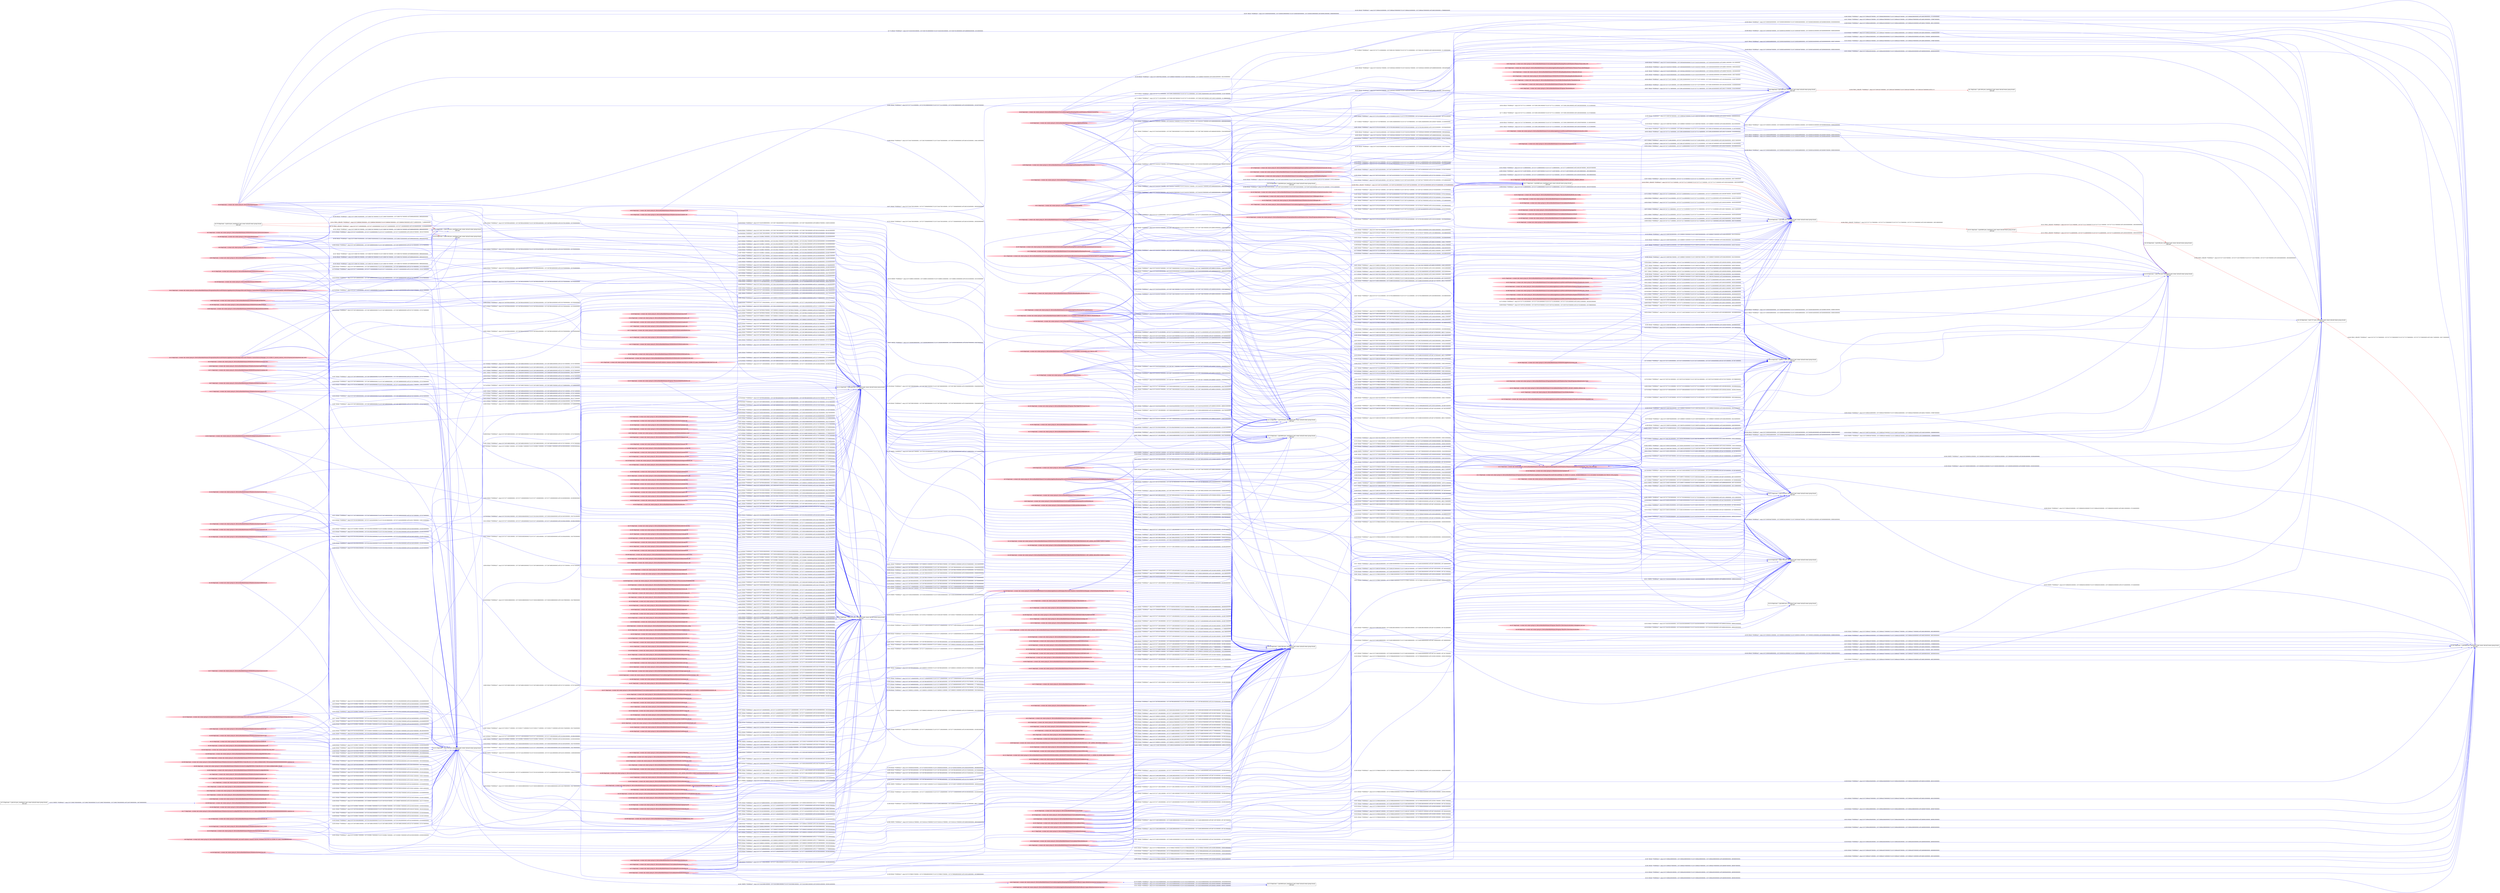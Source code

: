 digraph  {
rankdir=LR
"0"[color=black,label="id:0 HopCount: 0 pid:5936 proc_starttime:0 cmd: owner uid:null owner group id:null,\n null null", shape=box,style=solid];
"1"[color=black,label="id:1 HopCount: 1 pid:1956 proc_starttime:0 cmd: owner uid:null owner group id:null,\n null null", shape=box,style=solid];
"0" -> "1" [id=284,__obj="PROC_CREATE"color=red,label="id:284 PROC_CREATE **NORMAL**  seqs:[1557239324475000000, 1557239324475000000] T:[1557239324475000000, 1557239324475000000] relT:[0, 0]",style=solid];
"218"[color=pink,label="id:218 HopCount: -4 owner uid: owner group id: /Device/HarddiskVolume2/Windows/System32/kernel.appcore.dll ", shape=oval,style=filled];
"132"[color=black,label="id:132 HopCount: -3 pid:5160 proc_starttime:0 cmd: owner uid:null owner group id:null,\n null null", shape=box,style=solid];
"218" -> "132" [id=285,__obj="READ"color=blue,label="id:285 READ **NORMAL**  seqs:[1557235100426000000, 1557235100426000000] T:[1557235100426000000, 1557235100426000000] relT:[4224049000000, 4224049000000]",style=solid];
"2"[color=pink,label="id:2 HopCount: -4 owner uid: owner group id: /Device/HarddiskVolume2/Windows/System32/tasklist.exe ", shape=oval,style=filled];
"2" -> "132" [id=286,__obj="READ"color=blue,label="id:286 READ **NORMAL**  seqs:[1557235100421000000, 1557235100421000000] T:[1557235100421000000, 1557235100421000000] relT:[4224054000000, 4224054000000]",style=solid];
"122"[color=pink,label="id:122 HopCount: -4 owner uid: owner group id: /Device/HarddiskVolume2/WINDOWS/system32 ", shape=oval,style=filled];
"122" -> "132" [id=287,__obj="READ"color=blue,label="id:287 READ **NORMAL**  seqs:[1557236748900000000, 1557236748900000000] T:[1557236748900000000, 1557236748900000000] relT:[2575575000000, 2575575000000]",style=solid];
"20"[color=pink,label="id:20 HopCount: -4 owner uid: owner group id: /Device/HarddiskVolume2/WINDOWS/AppPatch/drvmain.sdb ", shape=oval,style=filled];
"20" -> "132" [id=288,__obj="READ"color=blue,label="id:288 READ **NORMAL**  seqs:[1557236766262000000, 1557236766262000000] T:[1557236766262000000, 1557236766262000000] relT:[2558213000000, 2558213000000]",style=solid];
"138"[color=pink,label="id:138 HopCount: -4 owner uid: owner group id: /Device/HarddiskVolume2/WINDOWS ", shape=oval,style=filled];
"138" -> "132" [id=289,__obj="READ"color=blue,label="id:289 READ **NORMAL**  seqs:[1557236748899000000, 1557236748899000000] T:[1557236748899000000, 1557236748899000000] relT:[2575576000000, 2575576000000]",style=solid];
"21"[color=pink,label="id:21 HopCount: -4 owner uid: owner group id: /SystemRoot/system32/drivers/tsusbhub.sys ", shape=oval,style=filled];
"21" -> "132" [id=290,__obj="READ"color=blue,label="id:290 READ **NORMAL**  seqs:[1557236766262000000, 1557236766262000000] T:[1557236766262000000, 1557236766262000000] relT:[2558213000000, 2558213000000]",style=solid];
"189"[color=pink,label="id:189 HopCount: -4 owner uid: owner group id: /Device/HarddiskVolume2/Windows/System32/msvcrt.dll ", shape=oval,style=filled];
"189" -> "132" [id=291,__obj="READ"color=blue,label="id:291 READ **NORMAL**  seqs:[1557235100422000000, 1557235100422000000] T:[1557235100422000000, 1557235100422000000] relT:[4224053000000, 4224053000000]",style=solid];
"22"[color=pink,label="id:22 HopCount: -4 owner uid: owner group id: /Device/HarddiskVolume2/WINDOWS/SYSTEM32/wbemcomn.dll ", shape=oval,style=filled];
"22" -> "132" [id=292,__obj="READ"color=blue,label="id:292 READ **NORMAL**  seqs:[1557235100426000000, 1557235100426000000] T:[1557235100426000000, 1557235100426000000] relT:[4224049000000, 4224049000000]",style=solid];
"9"[color=pink,label="id:9 HopCount: -4 owner uid: owner group id: /Device/HarddiskVolume2/WINDOWS/WinSxS/amd64_microsoft.windows.common-controls_6595b64144ccf1df_6.0.16299.125_none_15cbcf8893620c09 ", shape=oval,style=filled];
"9" -> "132" [id=293,__obj="READ"color=blue,label="id:293 READ **NORMAL**  seqs:[1557236748901000000, 1557236748901000000] T:[1557236748901000000, 1557236748901000000] relT:[2575574000000, 2575574000000]",style=solid];
"37"[color=pink,label="id:37 HopCount: -2 owner uid: owner group id: /Device/HarddiskVolume2/Users/admin/AppData/Roaming/Microsoft/Windows/Themes/TranscodedWallpaper ", shape=oval,style=filled];
"37" -> "0" [id=294,__obj="READ"color=blue,label="id:294 READ **NORMAL**  seqs:[1557234335357000000, 1557239294383000000] T:[1557234335357000000, 1557239294383000000] relT:[4989118000000, 30092000000]",style=solid];
"39"[color=pink,label="id:39 HopCount: -2 owner uid: owner group id: /Device/HarddiskVolume2/Windows/Branding/BaseBrd/basebrd.dll ", shape=oval,style=filled];
"39" -> "0" [id=295,__obj="READ"color=blue,label="id:295 READ **NORMAL**  seqs:[1557234335394000000, 1557239294418000000] T:[1557234335394000000, 1557239294418000000] relT:[4989081000000, 30057000000]",style=solid];
"158"[color=pink,label="id:158 HopCount: -4 owner uid: owner group id: /Device/HarddiskVolume2/Windows/System32/ws2_32.dll ", shape=oval,style=filled];
"158" -> "132" [id=296,__obj="READ"color=blue,label="id:296 READ **NORMAL**  seqs:[1557235096172000000, 1557235100424000000] T:[1557235096172000000, 1557235100424000000] relT:[4228303000000, 4224051000000]",style=solid];
"43"[color=pink,label="id:43 HopCount: -2 owner uid: owner group id: /Device/HarddiskVolume2/WINDOWS/Branding/Basebrd/en-US/Basebrd.dll.mui ", shape=oval,style=filled];
"43" -> "0" [id=297,__obj="READ"color=blue,label="id:297 READ **NORMAL**  seqs:[1557234335396000000, 1557239294419000000] T:[1557234335396000000, 1557239294419000000] relT:[4989079000000, 30056000000]",style=solid];
"46"[color=pink,label="id:46 HopCount: -2 owner uid: owner group id: /Device/HarddiskVolume2/Users/admin/AppData/Roaming/Microsoft/Windows/Themes/CachedFiles ", shape=oval,style=filled];
"130"[color=black,label="id:130 HopCount: -3 pid:5736 proc_starttime:0 cmd: owner uid:null owner group id:null,\n null null", shape=box,style=solid];
"46" -> "130" [id=298,__obj="READ"color=blue,label="id:298 READ **NORMAL**  seqs:[1557237698366000000, 1557237703338000000] T:[1557237698366000000, 1557237703338000000] relT:[1626109000000, 1621137000000]",style=solid];
"26"[color=pink,label="id:26 HopCount: -2 owner uid: owner group id: /Device/HarddiskVolume2 ", shape=oval,style=filled];
"26" -> "130" [id=299,__obj="READ"color=blue,label="id:299 READ **NORMAL**  seqs:[1557237698327000000, 1557237698486000000] T:[1557237698327000000, 1557237698486000000] relT:[1626148000000, 1625989000000]",style=solid];
"45"[color=pink,label="id:45 HopCount: -4 owner uid: owner group id: /Device/HarddiskVolume2/Windows/System32/drivers/tsusbhub.sys ", shape=oval,style=filled];
"45" -> "132" [id=300,__obj="READ"color=blue,label="id:300 READ **NORMAL**  seqs:[1557236766261000000, 1557236766261000000] T:[1557236766261000000, 1557236766261000000] relT:[2558214000000, 2558214000000]",style=solid];
"197"[color=pink,label="id:197 HopCount: -4 owner uid: owner group id: /Device/HarddiskVolume2/Users/admin/AppData/Roaming/Microsoft/Windows/Recent/AutomaticDestinations ", shape=oval,style=filled];
"197" -> "130" [id=301,__obj="READ"color=blue,label="id:301 READ **NORMAL**  seqs:[1557237698425000000, 1557237698463000000] T:[1557237698425000000, 1557237698463000000] relT:[1626050000000, 1626012000000]",style=solid];
"236"[color=pink,label="id:236 HopCount: -4 owner uid: owner group id: /Device/HarddiskVolume2/Windows/System32/nsi.dll ", shape=oval,style=filled];
"236" -> "132" [id=302,__obj="READ"color=blue,label="id:302 READ **NORMAL**  seqs:[1557235096173000000, 1557235096173000000] T:[1557235096173000000, 1557235096173000000] relT:[4228302000000, 4228302000000]",style=solid];
"78"[color=pink,label="id:78 HopCount: -4 owner uid: owner group id: /Device/HarddiskVolume2/Users/admin/Documents ", shape=oval,style=filled];
"78" -> "130" [id=303,__obj="READ"color=blue,label="id:303 READ **NORMAL**  seqs:[1557237698460000000, 1557237698460000000] T:[1557237698460000000, 1557237698460000000] relT:[1626015000000, 1626015000000]",style=solid];
"277"[color=pink,label="id:277 HopCount: -4 owner uid: owner group id: /Device/HarddiskVolume2/WINDOWS/system32/mswsock.dll ", shape=oval,style=filled];
"277" -> "132" [id=304,__obj="READ"color=blue,label="id:304 READ **NORMAL**  seqs:[1557235096172000000, 1557235096172000000] T:[1557235096172000000, 1557235096172000000] relT:[4228303000000, 4228303000000]",style=solid];
"29"[color=pink,label="id:29 HopCount: -4 owner uid: owner group id: /Device/HarddiskVolume2/Users/admin/Music ", shape=oval,style=filled];
"29" -> "130" [id=305,__obj="READ"color=blue,label="id:305 READ **NORMAL**  seqs:[1557237698455000000, 1557237698455000000] T:[1557237698455000000, 1557237698455000000] relT:[1626020000000, 1626020000000]",style=solid];
"34"[color=pink,label="id:34 HopCount: -4 owner uid: owner group id: /Device/HarddiskVolume2/Users/admin/AppData/Local/Packages/Microsoft.Windows.ContentDeliveryManager_cw5n1h2txyewy/Settings/settings.dat ", shape=oval,style=filled];
"34" -> "132" [id=306,__obj="READ"color=blue,label="id:306 READ **NORMAL**  seqs:[1557235162345000000, 1557237144368000000] T:[1557235162345000000, 1557237144368000000] relT:[4162130000000, 2180107000000]",style=solid];
"11"[color=pink,label="id:11 HopCount: -4 owner uid: owner group id: /Device/HarddiskVolume2/Users/admin/AppData/Roaming/Microsoft/Windows/Recent/AutomaticDestinations/5f7b5f1e01b83767.automaticDestinations-ms ", shape=oval,style=filled];
"11" -> "130" [id=307,__obj="READ"color=blue,label="id:307 READ **NORMAL**  seqs:[1557237698462000000, 1557237698463000000] T:[1557237698462000000, 1557237698463000000] relT:[1626013000000, 1626012000000]",style=solid];
"244"[color=pink,label="id:244 HopCount: -4 owner uid: owner group id: /Windows/System32/ploptin.dll ", shape=oval,style=filled];
"244" -> "130" [id=308,__obj="READ"color=blue,label="id:308 READ **NORMAL**  seqs:[1557234851630000000, 1557234851630000000] T:[1557234851630000000, 1557234851630000000] relT:[4472845000000, 4472845000000]",style=solid];
"47"[color=pink,label="id:47 HopCount: -4 owner uid: owner group id: /Device/HarddiskVolume2/WINDOWS/system32/wbem/fastprox.dll ", shape=oval,style=filled];
"47" -> "132" [id=309,__obj="READ"color=blue,label="id:309 READ **NORMAL**  seqs:[1557235100427000000, 1557235100427000000] T:[1557235100427000000, 1557235100427000000] relT:[4224048000000, 4224048000000]",style=solid];
"51"[color=pink,label="id:51 HopCount: -2 owner uid: owner group id: /Device/HarddiskVolume2/Users/admin ", shape=oval,style=filled];
"51" -> "130" [id=310,__obj="READ"color=blue,label="id:310 READ **NORMAL**  seqs:[1557237698329000000, 1557237698487000000] T:[1557237698329000000, 1557237698487000000] relT:[1626146000000, 1625988000000]",style=solid];
"41"[color=pink,label="id:41 HopCount: -4 owner uid: owner group id: /Device/HarddiskVolume2/WINDOWS/SYSTEM32/kernelbase.dll ", shape=oval,style=filled];
"41" -> "130" [id=311,__obj="READ"color=blue,label="id:311 READ **NORMAL**  seqs:[1557234851630000000, 1557234851630000000] T:[1557234851630000000, 1557234851630000000] relT:[4472845000000, 4472845000000]",style=solid];
"49"[color=pink,label="id:49 HopCount: -4 owner uid: owner group id: /Device/HarddiskVolume2/Windows/System32/version.dll ", shape=oval,style=filled];
"49" -> "132" [id=312,__obj="READ"color=blue,label="id:312 READ **NORMAL**  seqs:[1557235100424000000, 1557235100424000000] T:[1557235100424000000, 1557235100424000000] relT:[4224051000000, 4224051000000]",style=solid];
"252"[color=pink,label="id:252 HopCount: -4 owner uid: owner group id: /Device/HarddiskVolume2/Users/admin/Videos ", shape=oval,style=filled];
"252" -> "130" [id=313,__obj="READ"color=blue,label="id:313 READ **NORMAL**  seqs:[1557237698453000000, 1557237698453000000] T:[1557237698453000000, 1557237698453000000] relT:[1626022000000, 1626022000000]",style=solid];
"19"[color=pink,label="id:19 HopCount: -4 owner uid: owner group id: /Device/HarddiskVolume2/WINDOWS/SYSTEM32/LOCALE.NLS ", shape=oval,style=filled];
"19" -> "132" [id=314,__obj="READ"color=blue,label="id:314 READ **NORMAL**  seqs:[1557235096172000000, 1557235100422000000] T:[1557235096172000000, 1557235100422000000] relT:[4228303000000, 4224053000000]",style=solid];
"12"[color=pink,label="id:12 HopCount: -4 owner uid: owner group id: /Device/HarddiskVolume2/ProgramData/Microsoft/Windows/AppRepository/Packages/Microsoft.MicrosoftEdge_41.16299.15.0_neutral__8wekyb3d8bbwe/S-1-5-21-231540947-922634896-4161786520-1004.pckgdep ", shape=oval,style=filled];
"12" -> "130" [id=315,__obj="READ"color=blue,label="id:315 READ **NORMAL**  seqs:[1557234851594000000, 1557234851594000000] T:[1557234851594000000, 1557234851594000000] relT:[4472881000000, 4472881000000]",style=solid];
"60"[color=pink,label="id:60 HopCount: -4 owner uid: owner group id: /Device/HarddiskVolume2/Windows/System32/gdi32full.dll ", shape=oval,style=filled];
"60" -> "132" [id=316,__obj="READ"color=blue,label="id:316 READ **NORMAL**  seqs:[1557235100423000000, 1557235100423000000] T:[1557235100423000000, 1557235100423000000] relT:[4224052000000, 4224052000000]",style=solid];
"28"[color=pink,label="id:28 HopCount: -4 owner uid: owner group id: /Device/HarddiskVolume2/$RECYCLE.BIN/S-1-5-21-231540947-922634896-4161786520-1004 ", shape=oval,style=filled];
"28" -> "130" [id=317,__obj="READ"color=blue,label="id:317 READ **NORMAL**  seqs:[1557237698366000000, 1557237698367000000] T:[1557237698366000000, 1557237698367000000] relT:[1626109000000, 1626108000000]",style=solid];
"82"[color=pink,label="id:82 HopCount: -4 owner uid: owner group id: /Device/HarddiskVolume2/Users/admin/AppData/Roaming/Mozilla/Firefox/Profiles/j1y1apqs.default/sessionstore-backups/recovery.js ", shape=oval,style=filled];
"125"[color=black,label="id:125 HopCount: -5 pid:6828 proc_starttime:0 cmd: owner uid:null owner group id:null,\n null null", shape=box,style=solid];
"82" -> "125" [id=318,__obj="READ"color=blue,label="id:318 READ **NORMAL**  seqs:[1557234320465000000, 1557234320466000000] T:[1557234320465000000, 1557234320466000000] relT:[5004010000000, 5004009000000]",style=solid];
"15"[color=pink,label="id:15 HopCount: -4 owner uid: owner group id: /Device/HarddiskVolume2/Users/admin/AppData/Roaming/Microsoft ", shape=oval,style=filled];
"15" -> "130" [id=319,__obj="READ"color=blue,label="id:319 READ **NORMAL**  seqs:[1557237698331000000, 1557237698488000000] T:[1557237698331000000, 1557237698488000000] relT:[1626144000000, 1625987000000]",style=solid];
"117"[color=pink,label="id:117 HopCount: -4 owner uid: owner group id: /Device/HarddiskVolume2/Users/admin/Downloads ", shape=oval,style=filled];
"117" -> "130" [id=320,__obj="READ"color=blue,label="id:320 READ **NORMAL**  seqs:[1557237698450000000, 1557237698450000000] T:[1557237698450000000, 1557237698450000000] relT:[1626025000000, 1626025000000]",style=solid];
"68"[color=pink,label="id:68 HopCount: -6 owner uid: owner group id: /Device/HarddiskVolume2/Users/admin/AppData/Roaming/Mozilla/Firefox/Profiles/j1y1apqs.default/sessionstore-backups ", shape=oval,style=filled];
"68" -> "125" [id=321,__obj="READ"color=blue,label="id:321 READ **NORMAL**  seqs:[1557234320464000000, 1557234320464000000] T:[1557234320464000000, 1557234320464000000] relT:[5004011000000, 5004011000000]",style=solid];
"40"[color=pink,label="id:40 HopCount: -4 owner uid: owner group id: /Device/HarddiskVolume2/Users/admin/Music/desktop.ini ", shape=oval,style=filled];
"40" -> "130" [id=322,__obj="READ"color=blue,label="id:322 READ **NORMAL**  seqs:[1557237698456000000, 1557237698457000000] T:[1557237698456000000, 1557237698457000000] relT:[1626019000000, 1626018000000]",style=solid];
"48"[color=pink,label="id:48 HopCount: -2 owner uid: owner group id: /Device/HarddiskVolume2/Users/admin/AppData/Roaming ", shape=oval,style=filled];
"129"[color=black,label="id:129 HopCount: -5 pid:6056 proc_starttime:0 cmd: owner uid:null owner group id:null,\n null null", shape=box,style=solid];
"48" -> "129" [id=323,__obj="READ"color=blue,label="id:323 READ **NORMAL**  seqs:[1557234335377000000, 1557234335377000000] T:[1557234335377000000, 1557234335377000000] relT:[4989098000000, 4989098000000]",style=solid];
"56"[color=pink,label="id:56 HopCount: -4 owner uid: owner group id: /Device/HarddiskVolume2/$RECYCLE.BIN/S-1-5-21-231540947-922634896-4161786520-1004/desktop.ini ", shape=oval,style=filled];
"56" -> "130" [id=324,__obj="READ"color=blue,label="id:324 READ **NORMAL**  seqs:[1557237698367000000, 1557237698367000000] T:[1557237698367000000, 1557237698367000000] relT:[1626108000000, 1626108000000]",style=solid];
"69"[color=pink,label="id:69 HopCount: -2 owner uid: owner group id: /Device/HarddiskVolume2/Users/admin/AppData/Roaming/Microsoft/Windows/Themes ", shape=oval,style=filled];
"69" -> "129" [id=325,__obj="READ"color=blue,label="id:325 READ **NORMAL**  seqs:[1557234335377000000, 1557234335378000000] T:[1557234335377000000, 1557234335378000000] relT:[4989098000000, 4989097000000]",style=solid];
"54"[color=pink,label="id:54 HopCount: -4 owner uid: owner group id: /Device/HarddiskVolume2/Users/admin/Videos/desktop.ini ", shape=oval,style=filled];
"54" -> "130" [id=326,__obj="READ"color=blue,label="id:326 READ **NORMAL**  seqs:[1557237698454000000, 1557237698454000000] T:[1557237698454000000, 1557237698454000000] relT:[1626021000000, 1626021000000]",style=solid];
"51" -> "129" [id=327,__obj="READ"color=blue,label="id:327 READ **NORMAL**  seqs:[1557234335377000000, 1557234335377000000] T:[1557234335377000000, 1557234335377000000] relT:[4989098000000, 4989098000000]",style=solid];
"176"[color=pink,label="id:176 HopCount: -4 owner uid: owner group id: /Device/HarddiskVolume2/Users ", shape=oval,style=filled];
"176" -> "130" [id=328,__obj="READ"color=blue,label="id:328 READ **NORMAL**  seqs:[1557237698329000000, 1557237698486000000] T:[1557237698329000000, 1557237698486000000] relT:[1626146000000, 1625989000000]",style=solid];
"50"[color=pink,label="id:50 HopCount: -2 owner uid: owner group id: /Device/HarddiskVolume2/Users/admin/AppData/Roaming/Microsoft/Windows/Themes/slideshow.ini ", shape=oval,style=filled];
"50" -> "129" [id=329,__obj="READ"color=blue,label="id:329 READ **NORMAL**  seqs:[1557234335378000000, 1557234335379000000] T:[1557234335379000000, 1557234335379000000] relT:[4989096000000, 4989096000000]",style=solid];
"248"[color=pink,label="id:248 HopCount: -4 owner uid: owner group id: /Device/HarddiskVolume2/Users/admin/Desktop ", shape=oval,style=filled];
"248" -> "130" [id=330,__obj="READ"color=blue,label="id:330 READ **NORMAL**  seqs:[1557237698445000000, 1557237698445000000] T:[1557237698445000000, 1557237698445000000] relT:[1626030000000, 1626030000000]",style=solid];
"61"[color=pink,label="id:61 HopCount: -4 owner uid: owner group id: /Device/HarddiskVolume2/Users/admin/Documents/desktop.ini ", shape=oval,style=filled];
"61" -> "130" [id=331,__obj="READ"color=blue,label="id:331 READ **NORMAL**  seqs:[1557237698462000000, 1557237698462000000] T:[1557237698462000000, 1557237698462000000] relT:[1626013000000, 1626013000000]",style=solid];
"70"[color=black,label="id:70 HopCount: -5 pid:416 proc_starttime:0 cmd: owner uid:null owner group id:null,\n null null", shape=box,style=solid];
"196"[color=pink,label="id:196 HopCount: -4 owner uid: owner group id: /Device/HarddiskVolume2/WINDOWS/System32/config/DRIVERS.LOG1 ", shape=oval,style=filled];
"70" -> "196" [id=332,__obj="WRITE"color=blue,label="id:332 WRITE **NORMAL**  seqs:[1557236827085000000, 1557236827085000000] T:[1557236827085000000, 1557236827085000000] relT:[2497390000000, 2497390000000]",style=solid];
"75"[color=pink,label="id:75 HopCount: -4 owner uid: owner group id: /Device/HarddiskVolume2/Users/admin/Pictures/desktop.ini ", shape=oval,style=filled];
"75" -> "130" [id=333,__obj="READ"color=blue,label="id:333 READ **NORMAL**  seqs:[1557237698459000000, 1557237698459000000] T:[1557237698459000000, 1557237698459000000] relT:[1626016000000, 1626016000000]",style=solid];
"149"[color=black,label="id:149 HopCount: -3 pid:4092 proc_starttime:0 cmd: owner uid:null owner group id:null,\n null null", shape=box,style=solid];
"28" -> "149" [id=334,__obj="READ"color=blue,label="id:334 READ **NORMAL**  seqs:[1557237821957000000, 1557237821957000000] T:[1557237821957000000, 1557237821957000000] relT:[1502518000000, 1502518000000]",style=solid];
"17"[color=pink,label="id:17 HopCount: -4 owner uid: owner group id: /Device/HarddiskVolume2/WINDOWS/SYSTEM32/ploptin.dll ", shape=oval,style=filled];
"17" -> "130" [id=335,__obj="READ"color=blue,label="id:335 READ **NORMAL**  seqs:[1557234851629000000, 1557234851629000000] T:[1557234851629000000, 1557234851629000000] relT:[4472846000000, 4472846000000]",style=solid];
"11" -> "149" [id=336,__obj="READ"color=blue,label="id:336 READ **NORMAL**  seqs:[1557237822077000000, 1557237822077000000] T:[1557237822077000000, 1557237822077000000] relT:[1502398000000, 1502398000000]",style=solid];
"240"[color=pink,label="id:240 HopCount: -4 owner uid: owner group id: /Device/HarddiskVolume2/Users/admin/Pictures ", shape=oval,style=filled];
"240" -> "130" [id=337,__obj="READ"color=blue,label="id:337 READ **NORMAL**  seqs:[1557237698458000000, 1557237698458000000] T:[1557237698458000000, 1557237698458000000] relT:[1626017000000, 1626017000000]",style=solid];
"213"[color=pink,label="id:213 HopCount: -4 owner uid: owner group id: /Device/HarddiskVolume2/Users/admin/AppData/Local/Microsoft/Windows/Explorer/thumbcache_16.db ", shape=oval,style=filled];
"213" -> "149" [id=338,__obj="READ"color=blue,label="id:338 READ **NORMAL**  seqs:[1557237721476000000, 1557237721476000000] T:[1557237721476000000, 1557237721476000000] relT:[1602999000000, 1602999000000]",style=solid];
"35"[color=pink,label="id:35 HopCount: -4 owner uid: owner group id: /Device/HarddiskVolume2/Users/admin/Desktop/desktop.ini ", shape=oval,style=filled];
"35" -> "130" [id=339,__obj="READ"color=blue,label="id:339 READ **NORMAL**  seqs:[1557237698446000000, 1557237698446000000] T:[1557237698446000000, 1557237698446000000] relT:[1626029000000, 1626029000000]",style=solid];
"52"[color=pink,label="id:52 HopCount: -2 owner uid: owner group id: /Device/HarddiskVolume2/Users/admin/AppData/Roaming/Microsoft/Windows/Themes/CachedFiles/CachedImage_1024_768_POS4.jpg ", shape=oval,style=filled];
"52" -> "149" [id=340,__obj="READ"color=blue,label="id:340 READ **NORMAL**  seqs:[1557237822048000000, 1557237826995000000] T:[1557237822049000000, 1557237826995000000] relT:[1502426000000, 1497480000000]",style=solid];
"278"[color=black,label="id:278 HopCount: -4 pid:28 proc_starttime:0 cmd: owner uid:null owner group id:null,\n null null", shape=box,style=solid];
"111"[color=black,label="id:111 HopCount: -3 pid:4136 proc_starttime:0 cmd: owner uid:null owner group id:null,\n null null", shape=box,style=solid];
"278" -> "111" [id=341,__obj="PROC_CREATE"color=red,label="id:341 PROC_CREATE **NORMAL**  seqs:[1557238609476000000, 1557238609476000000] T:[1557238609476000000, 1557238609476000000] relT:[714999000000, 714999000000]",style=solid];
"74"[color=pink,label="id:74 HopCount: -2 owner uid: owner group id: /Device/HarddiskVolume2/Users/admin/AppData/Local/Microsoft/Windows/Explorer/iconcache_idx.db ", shape=oval,style=filled];
"74" -> "149" [id=342,__obj="READ"color=blue,label="id:342 READ **NORMAL**  seqs:[1557237721888000000, 1557237721888000000] T:[1557237721888000000, 1557237721888000000] relT:[1602587000000, 1602587000000]",style=solid];
"122" -> "111" [id=343,__obj="READ"color=blue,label="id:343 READ **NORMAL**  seqs:[1557238657627000000, 1557238657627000000] T:[1557238657627000000, 1557238657627000000] relT:[666848000000, 666848000000]",style=solid];
"15" -> "149" [id=344,__obj="READ"color=blue,label="id:344 READ **NORMAL**  seqs:[1557237821923000000, 1557237822091000000] T:[1557237821923000000, 1557237822091000000] relT:[1502552000000, 1502384000000]",style=solid];
"8"[color=pink,label="id:8 HopCount: -4 owner uid: owner group id: /Device/HarddiskVolume1 ", shape=oval,style=filled];
"8" -> "111" [id=345,__obj="READ"color=blue,label="id:345 READ **NORMAL**  seqs:[1557238657626000000, 1557238657626000000] T:[1557238657626000000, 1557238657626000000] relT:[666849000000, 666849000000]",style=solid];
"194"[color=pink,label="id:194 HopCount: -4 owner uid: owner group id: /Device/HarddiskVolume2/Users/desktop.ini ", shape=oval,style=filled];
"194" -> "149" [id=346,__obj="READ"color=blue,label="id:346 READ **NORMAL**  seqs:[1557237821918000000, 1557237822089000000] T:[1557237821918000000, 1557237822089000000] relT:[1502557000000, 1502386000000]",style=solid];
"83"[color=pink,label="id:83 HopCount: -4 owner uid: owner group id: /Device/HarddiskVolume2/WINDOWS/SYSTEM32/EN-US ", shape=oval,style=filled];
"83" -> "111" [id=347,__obj="READ"color=blue,label="id:347 READ **NORMAL**  seqs:[1557238657627000000, 1557238657627000000] T:[1557238657627000000, 1557238657627000000] relT:[666848000000, 666848000000]",style=solid];
"51" -> "149" [id=348,__obj="READ"color=blue,label="id:348 READ **NORMAL**  seqs:[1557237721416000000, 1557237822090000000] T:[1557237721416000000, 1557237822090000000] relT:[1603059000000, 1502385000000]",style=solid];
"26" -> "111" [id=349,__obj="READ"color=blue,label="id:349 READ **NORMAL**  seqs:[1557238657626000000, 1557238657627000000] T:[1557238657626000000, 1557238657627000000] relT:[666849000000, 666848000000]",style=solid];
"138" -> "111" [id=350,__obj="READ"color=blue,label="id:350 READ **NORMAL**  seqs:[1557238657627000000, 1557238657627000000] T:[1557238657627000000, 1557238657627000000] relT:[666848000000, 666848000000]",style=solid];
"90"[color=pink,label="id:90 HopCount: -4 owner uid: owner group id: /Device/HarddiskVolume2/Users/admin/Desktop/muscovitized ", shape=oval,style=filled];
"90" -> "149" [id=351,__obj="READ"color=blue,label="id:351 READ **NORMAL**  seqs:[1557237721419000000, 1557237721421000000] T:[1557237721419000000, 1557237721421000000] relT:[1603056000000, 1603054000000]",style=solid];
"106"[color=pink,label="id:106 HopCount: -4 owner uid: owner group id: /Device/HarddiskVolume4 ", shape=oval,style=filled];
"106" -> "111" [id=352,__obj="READ"color=blue,label="id:352 READ **NORMAL**  seqs:[1557238657627000000, 1557238657627000000] T:[1557238657627000000, 1557238657627000000] relT:[666848000000, 666848000000]",style=solid];
"207"[color=pink,label="id:207 HopCount: -4 owner uid: owner group id: /Device/HarddiskVolume2/Program Files/mozilla/firefox/firefox.exe ", shape=oval,style=filled];
"207" -> "149" [id=353,__obj="READ"color=blue,label="id:353 READ **NORMAL**  seqs:[1557237721806000000, 1557237721904000000] T:[1557237721806000000, 1557237721904000000] relT:[1602669000000, 1602571000000]",style=solid];
"25"[color=pink,label="id:25 HopCount: -2 owner uid: owner group id: /Device/HarddiskVolume2/Users/admin/AppData/Local ", shape=oval,style=filled];
"25" -> "149" [id=354,__obj="READ"color=blue,label="id:354 READ **NORMAL**  seqs:[1557237721473000000, 1557237721809000000] T:[1557237721473000000, 1557237721809000000] relT:[1603002000000, 1602666000000]",style=solid];
"107"[color=pink,label="id:107 HopCount: -4 owner uid: owner group id: /Device/HarddiskVolume2/Program Files/Five Directions/Acuity/data/.winlogbeat.yml.new ", shape=oval,style=filled];
"154"[color=black,label="id:154 HopCount: -3 pid:4900 proc_starttime:0 cmd: owner uid:null owner group id:null,\n null null", shape=box,style=solid];
"107" -> "154" [id=355,__obj="READ"color=blue,label="id:355 READ **NORMAL**  seqs:[1557234335020000000, 1557234335020000000] T:[1557234335020000000, 1557234335020000000] relT:[4989455000000, 4989455000000]",style=solid];
"69" -> "149" [id=356,__obj="READ"color=blue,label="id:356 READ **NORMAL**  seqs:[1557237821924000000, 1557237822038000000] T:[1557237821924000000, 1557237822038000000] relT:[1502551000000, 1502437000000]",style=solid];
"52" -> "154" [id=357,__obj="READ"color=blue,label="id:357 READ **NORMAL**  seqs:[1557234335020000000, 1557234335020000000] T:[1557234335020000000, 1557234335020000000] relT:[4989455000000, 4989455000000]",style=solid];
"108"[color=pink,label="id:108 HopCount: -4 owner uid: owner group id: /Device/HarddiskVolume2/Users/admin/Desktop/falconets ", shape=oval,style=filled];
"108" -> "149" [id=358,__obj="READ"color=blue,label="id:358 READ **NORMAL**  seqs:[1557237721426000000, 1557237721428000000] T:[1557237721426000000, 1557237721428000000] relT:[1603049000000, 1603047000000]",style=solid];
"109"[color=pink,label="id:109 HopCount: -4 owner uid: owner group id: /Device/HarddiskVolume2/Program Files/Five Directions/Acuity/data ", shape=oval,style=filled];
"109" -> "154" [id=359,__obj="READ"color=blue,label="id:359 READ **NORMAL**  seqs:[1557234335019000000, 1557234335019000000] T:[1557234335019000000, 1557234335019000000] relT:[4989456000000, 4989456000000]",style=solid];
"89"[color=pink,label="id:89 HopCount: -2 owner uid: owner group id: /Device/HarddiskVolume2/Users/admin/AppData/Local/Microsoft/Windows/Explorer ", shape=oval,style=filled];
"89" -> "149" [id=360,__obj="READ"color=blue,label="id:360 READ **NORMAL**  seqs:[1557237721473000000, 1557237721906000000] T:[1557237721473000000, 1557237721906000000] relT:[1603002000000, 1602569000000]",style=solid];
"110"[color=black,label="id:110 HopCount: -3 pid:6836 proc_starttime:0 cmd: owner uid:null owner group id:null,\n null null", shape=box,style=solid];
"110" -> "34" [id=361,__obj="WRITE"color=blue,label="id:361 WRITE **NORMAL**  seqs:[1557236152877000000, 1557236152926000000] T:[1557236152877000000, 1557236152926000000] relT:[3171598000000, 3171549000000]",style=solid];
"88"[color=pink,label="id:88 HopCount: -2 owner uid: owner group id: /Device/HarddiskVolume2/Users/admin/Desktop/firefox.lnk ", shape=oval,style=filled];
"88" -> "149" [id=362,__obj="READ"color=blue,label="id:362 READ **NORMAL**  seqs:[1557237721805000000, 1557237721806000000] T:[1557237721805000000, 1557237721806000000] relT:[1602670000000, 1602669000000]",style=solid];
"155"[color=black,label="id:155 HopCount: -3 pid:4780 proc_starttime:0 cmd: owner uid:null owner group id:null,\n null null", shape=box,style=solid];
"155" -> "34" [id=363,__obj="WRITE"color=blue,label="id:363 WRITE **NORMAL**  seqs:[1557236484045000000, 1557237440571000000] T:[1557236484045000000, 1557237440571000000] relT:[2840430000000, 1883904000000]",style=solid];
"221"[color=pink,label="id:221 HopCount: -4 owner uid: owner group id: /Device/HarddiskVolume2/Users/admin/AppData/Local/Microsoft/Windows/Explorer/ThumbCacheToDelete/thm3C.tmp ", shape=oval,style=filled];
"221" -> "149" [id=364,__obj="READ"color=blue,label="id:364 READ **NORMAL**  seqs:[1557237721474000000, 1557237721474000000] T:[1557237721474000000, 1557237721474000000] relT:[1603001000000, 1603001000000]",style=solid];
"115"[color=black,label="id:115 HopCount: -3 pid:4516 proc_starttime:0 cmd: owner uid:null owner group id:null,\n null null", shape=box,style=solid];
"115" -> "34" [id=365,__obj="WRITE"color=blue,label="id:365 WRITE **NORMAL**  seqs:[1557235822688000000, 1557235822745000000] T:[1557235822688000000, 1557235822745000000] relT:[3501787000000, 3501730000000]",style=solid];
"132" -> "34" [id=366,__obj="WRITE"color=blue,label="id:366 WRITE **NORMAL**  seqs:[1557235162345000000, 1557237144419000000] T:[1557235162345000000, 1557237144419000000] relT:[4162130000000, 2180056000000]",style=solid];
"112"[color=pink,label="id:112 HopCount: -4 owner uid: owner group id: /Device/HarddiskVolume2/Users/admin/Desktop/20190502_elevate2_windows_Release ", shape=oval,style=filled];
"112" -> "149" [id=367,__obj="READ"color=blue,label="id:367 READ **NORMAL**  seqs:[1557237721745000000, 1557237721747000000] T:[1557237721745000000, 1557237721747000000] relT:[1602730000000, 1602728000000]",style=solid];
"259"[color=pink,label="id:259 HopCount: -4 owner uid: owner group id: /Device/HarddiskVolume2/Users/admin/AppData/Local/Packages/Microsoft.Windows.ContentDeliveryManager_cw5n1h2txyewy/Settings/settings.dat.LOG1 ", shape=oval,style=filled];
"110" -> "259" [id=368,__obj="WRITE"color=blue,label="id:368 WRITE **NORMAL**  seqs:[1557236152832000000, 1557236152832000000] T:[1557236152832000000, 1557236152832000000] relT:[3171643000000, 3171643000000]",style=solid];
"56" -> "149" [id=369,__obj="READ"color=blue,label="id:369 READ **NORMAL**  seqs:[1557237821958000000, 1557237821958000000] T:[1557237821958000000, 1557237821958000000] relT:[1502517000000, 1502517000000]",style=solid];
"155" -> "259" [id=370,__obj="WRITE"color=blue,label="id:370 WRITE **NORMAL**  seqs:[1557236484006000000, 1557237440496000000] T:[1557236484006000000, 1557237440496000000] relT:[2840469000000, 1883979000000]",style=solid];
"142"[color=pink,label="id:142 HopCount: -4 owner uid: owner group id: /Device/HarddiskVolume2/Windows/System32/profapi.dll ", shape=oval,style=filled];
"142" -> "115" [id=371,__obj="READ"color=blue,label="id:371 READ **NORMAL**  seqs:[1557238281686000000, 1557238281686000000] T:[1557238281686000000, 1557238281686000000] relT:[1042789000000, 1042789000000]",style=solid];
"225"[color=pink,label="id:225 HopCount: -4 owner uid: owner group id: /Device/HarddiskVolume2/Users/admin/AppData/Local/Microsoft/Windows/Explorer/thumbcache_idx.db ", shape=oval,style=filled];
"225" -> "149" [id=372,__obj="READ"color=blue,label="id:372 READ **NORMAL**  seqs:[1557237721475000000, 1557237721475000000] T:[1557237721475000000, 1557237721475000000] relT:[1603000000000, 1603000000000]",style=solid];
"132" -> "259" [id=373,__obj="WRITE"color=blue,label="id:373 WRITE **NORMAL**  seqs:[1557235162299000000, 1557237144343000000] T:[1557235162299000000, 1557237144343000000] relT:[4162176000000, 2180132000000]",style=solid];
"269"[color=pink,label="id:269 HopCount: -4 owner uid: owner group id: /Device/HarddiskVolume2/WINDOWS/SYSTEM32/EN-US/UIRIBBON.DLL.MUI ", shape=oval,style=filled];
"269" -> "115" [id=374,__obj="READ"color=blue,label="id:374 READ **NORMAL**  seqs:[1557237714048000000, 1557237714048000000] T:[1557237714048000000, 1557237714048000000] relT:[1610427000000, 1610427000000]",style=solid];
"72"[color=pink,label="id:72 HopCount: -2 owner uid: owner group id: /Device/HarddiskVolume2/Users/admin/AppData/Local/Microsoft/Windows/Explorer/iconcache_48.db ", shape=oval,style=filled];
"72" -> "149" [id=375,__obj="READ"color=blue,label="id:375 READ **NORMAL**  seqs:[1557237721891000000, 1557237721901000000] T:[1557237721891000000, 1557237721901000000] relT:[1602584000000, 1602574000000]",style=solid];
"115" -> "259" [id=376,__obj="WRITE"color=blue,label="id:376 WRITE **NORMAL**  seqs:[1557235822656000000, 1557235822656000000] T:[1557235822656000000, 1557235822656000000] relT:[3501819000000, 3501819000000]",style=solid];
"248" -> "149" [id=377,__obj="READ"color=blue,label="id:377 READ **NORMAL**  seqs:[1557237721416000000, 1557237721752000000] T:[1557237721416000000, 1557237721752000000] relT:[1603059000000, 1602723000000]",style=solid];
"124"[color=pink,label="id:124 HopCount: -4 owner uid: owner group id: /Device/HarddiskVolume2/WINDOWS/SYSTEM32/PRNTVPT.DLL ", shape=oval,style=filled];
"124" -> "115" [id=378,__obj="READ"color=blue,label="id:378 READ **NORMAL**  seqs:[1557237713842000000, 1557237713842000000] T:[1557237713842000000, 1557237713842000000] relT:[1610633000000, 1610633000000]",style=solid];
"125" -> "82" [id=379,__obj="WRITE"color=blue,label="id:379 WRITE **NORMAL**  seqs:[1557234320466000000, 1557234320466000000] T:[1557234320466000000, 1557234320466000000] relT:[5004009000000, 5004009000000]",style=solid];
"126"[color=black,label="id:126 HopCount: -4 pid:396 proc_starttime:0 cmd: owner uid:null owner group id:null,\n null null", shape=box,style=solid];
"128"[color=black,label="id:128 HopCount: -3 pid:7472 proc_starttime:0 cmd: owner uid:null owner group id:null,\n null null", shape=box,style=solid];
"126" -> "128" [id=380,__obj="PROC_CREATE"color=red,label="id:380 PROC_CREATE **NORMAL**  seqs:[1557237721827000000, 1557237721827000000] T:[1557237721827000000, 1557237721827000000] relT:[1602648000000, 1602648000000]",style=solid];
"132" -> "82" [id=381,__obj="WRITE"color=blue,label="id:381 WRITE **NORMAL**  seqs:[1557234320861000000, 1557234320861000000] T:[1557234320861000000, 1557234320861000000] relT:[5003614000000, 5003614000000]",style=solid];
"127"[color=pink,label="id:127 HopCount: -4 owner uid: owner group id: /Device/HarddiskVolume2/WINDOWS/system32/oleaut32.dll ", shape=oval,style=filled];
"127" -> "115" [id=382,__obj="READ"color=blue,label="id:382 READ **NORMAL**  seqs:[1557235100423000000, 1557238281687000000] T:[1557235100423000000, 1557238281687000000] relT:[4224052000000, 1042788000000]",style=solid];
"52" -> "128" [id=383,__obj="READ"color=blue,label="id:383 READ **NORMAL**  seqs:[1557238385508000000, 1557238390541000000] T:[1557238385508000000, 1557238390540000000] relT:[938967000000, 933935000000]",style=solid];
"201"[color=black,label="id:201 HopCount: -4 pid:8080 proc_starttime:0 cmd: owner uid:null owner group id:null,\n null null", shape=box,style=solid];
"149" -> "201" [id=384,__obj="PROC_CREATE"color=red,label="id:384 PROC_CREATE **NORMAL**  seqs:[1557237721276000000, 1557237721276000000] T:[1557237721276000000, 1557237721276000000] relT:[1603199000000, 1603199000000]",style=solid];
"86"[color=pink,label="id:86 HopCount: -4 owner uid: owner group id: /Device/HarddiskVolume2/Windows/System32/uxtheme.dll ", shape=oval,style=filled];
"86" -> "115" [id=385,__obj="READ"color=blue,label="id:385 READ **NORMAL**  seqs:[1557237713836000000, 1557237713836000000] T:[1557237713836000000, 1557237713836000000] relT:[1610639000000, 1610639000000]",style=solid];
"97"[color=pink,label="id:97 HopCount: -4 owner uid: owner group id: /Device/HarddiskVolume2/Users/admin/AppData/Roaming/Microsoft/Windows ", shape=oval,style=filled];
"97" -> "128" [id=386,__obj="READ"color=blue,label="id:386 READ **NORMAL**  seqs:[1557238385468000000, 1557238385542000000] T:[1557238385468000000, 1557238385542000000] relT:[939007000000, 938933000000]",style=solid];
"26" -> "128" [id=387,__obj="READ"color=blue,label="id:387 READ **NORMAL**  seqs:[1557238385465000000, 1557238385539000000] T:[1557238385465000000, 1557238385539000000] relT:[939010000000, 938936000000]",style=solid];
"217"[color=black,label="id:217 HopCount: -4 pid:6960 proc_starttime:0 cmd: owner uid:null owner group id:null,\n null null", shape=box,style=solid];
"129" -> "217" [id=388,__obj="PROC_CREATE"color=red,label="id:388 PROC_CREATE **NORMAL**  seqs:[1557236754226000000, 1557236754226000000] T:[1557236754226000000, 1557236754226000000] relT:[2570249000000, 2570249000000]",style=solid];
"131"[color=pink,label="id:131 HopCount: -4 owner uid: owner group id: /Device/HarddiskVolume2/Windows/System32/mfc42u.dll ", shape=oval,style=filled];
"131" -> "115" [id=389,__obj="READ"color=blue,label="id:389 READ **NORMAL**  seqs:[1557237713835000000, 1557237713835000000] T:[1557237713835000000, 1557237713835000000] relT:[1610640000000, 1610640000000]",style=solid];
"46" -> "128" [id=390,__obj="READ"color=blue,label="id:390 READ **NORMAL**  seqs:[1557238385483000000, 1557238390539000000] T:[1557238385483000000, 1557238390539000000] relT:[938992000000, 933936000000]",style=solid];
"281"[color=pink,label="id:281 HopCount: -4 owner uid: owner group id: /Device/HarddiskVolume2/WINDOWS/Registration/R00000000000d.clb ", shape=oval,style=filled];
"281" -> "115" [id=391,__obj="READ"color=blue,label="id:391 READ **NORMAL**  seqs:[1557237713836000000, 1557237713836000000] T:[1557237713836000000, 1557237713836000000] relT:[1610639000000, 1610639000000]",style=solid];
"23"[color=pink,label="id:23 HopCount: -2 owner uid: owner group id: /Device/HarddiskVolume2/Users/admin/AppData/Local/Microsoft/Windows/Explorer/IconCacheToDelete ", shape=oval,style=filled];
"23" -> "217" [id=392,__obj="READ"color=blue,label="id:392 READ **NORMAL**  seqs:[1557236754262000000, 1557236754262000000] T:[1557236754262000000, 1557236754262000000] relT:[2570213000000, 2570213000000]",style=solid];
"79"[color=pink,label="id:79 HopCount: -4 owner uid: owner group id: /Device/HarddiskVolume2/Users/admin/AppData/Roaming/Microsoft/Windows/Recent/AutomaticDestinations/f01b4d95cf55d32a.automaticDestinations-ms ", shape=oval,style=filled];
"79" -> "128" [id=393,__obj="READ"color=blue,label="id:393 READ **NORMAL**  seqs:[1557238385512000000, 1557238385513000000] T:[1557238385512000000, 1557238385513000000] relT:[938963000000, 938962000000]",style=solid];
"28" -> "128" [id=394,__obj="READ"color=blue,label="id:394 READ **NORMAL**  seqs:[1557238385483000000, 1557238385483000000] T:[1557238385483000000, 1557238385483000000] relT:[938992000000, 938992000000]",style=solid];
"145"[color=pink,label="id:145 HopCount: -5 owner uid: owner group id: /Device/HarddiskVolume2/Users/admin/AppData/Local/Microsoft/Windows/Explorer/iconcache_32.db ", shape=oval,style=filled];
"145" -> "217" [id=395,__obj="READ"color=blue,label="id:395 READ **NORMAL**  seqs:[1557236754271000000, 1557236754272000000] T:[1557236754271000000, 1557236754272000000] relT:[2570204000000, 2570203000000]",style=solid];
"146"[color=pink,label="id:146 HopCount: -4 owner uid: owner group id: /Device/HarddiskVolume2/Windows/System32/HOSTNAME.EXE ", shape=oval,style=filled];
"146" -> "115" [id=396,__obj="READ"color=blue,label="id:396 READ **NORMAL**  seqs:[1557235096172000000, 1557235096172000000] T:[1557235096172000000, 1557235096172000000] relT:[4228303000000, 4228303000000]",style=solid];
"69" -> "128" [id=397,__obj="READ"color=blue,label="id:397 READ **NORMAL**  seqs:[1557238385469000000, 1557238385504000000] T:[1557238385469000000, 1557238385504000000] relT:[939006000000, 938971000000]",style=solid];
"51" -> "217" [id=398,__obj="READ"color=blue,label="id:398 READ **NORMAL**  seqs:[1557236754261000000, 1557236754261000000] T:[1557236754261000000, 1557236754261000000] relT:[2570214000000, 2570214000000]",style=solid];
"48" -> "128" [id=399,__obj="READ"color=blue,label="id:399 READ **NORMAL**  seqs:[1557238385467000000, 1557238385541000000] T:[1557238385467000000, 1557238385541000000] relT:[939008000000, 938934000000]",style=solid];
"147"[color=pink,label="id:147 HopCount: -4 owner uid: owner group id: /Device/HarddiskVolume2/WINDOWS/SYSTEM32/dhcpcsvc6.DLL ", shape=oval,style=filled];
"147" -> "115" [id=400,__obj="READ"color=blue,label="id:400 READ **NORMAL**  seqs:[1557237713841000000, 1557237713841000000] T:[1557237713841000000, 1557237713841000000] relT:[1610634000000, 1610634000000]",style=solid];
"15" -> "128" [id=401,__obj="READ"color=blue,label="id:401 READ **NORMAL**  seqs:[1557238385468000000, 1557238385542000000] T:[1557238385468000000, 1557238385542000000] relT:[939007000000, 938933000000]",style=solid];
"148"[color=pink,label="id:148 HopCount: -5 owner uid: owner group id: /Device/HarddiskVolume2/Windows/System32/en-US/filemgmt.dll.mui ", shape=oval,style=filled];
"148" -> "217" [id=402,__obj="READ"color=blue,label="id:402 READ **NORMAL**  seqs:[1557236754253000000, 1557236754260000000] T:[1557236754253000000, 1557236754260000000] relT:[2570222000000, 2570215000000]",style=solid];
"218" -> "115" [id=403,__obj="READ"color=blue,label="id:403 READ **NORMAL**  seqs:[1557238281686000000, 1557238281686000000] T:[1557238281686000000, 1557238281686000000] relT:[1042789000000, 1042789000000]",style=solid];
"85"[color=pink,label="id:85 HopCount: -4 owner uid: owner group id: /Device/HarddiskVolume2/Users/admin/AppData/Roaming/Microsoft/desktop.ini ", shape=oval,style=filled];
"85" -> "128" [id=404,__obj="READ"color=blue,label="id:404 READ **NORMAL**  seqs:[1557238385468000000, 1557238385541000000] T:[1557238385468000000, 1557238385541000000] relT:[939007000000, 938934000000]",style=solid];
"74" -> "217" [id=405,__obj="READ"color=blue,label="id:405 READ **NORMAL**  seqs:[1557236754262000000, 1557236754268000000] T:[1557236754262000000, 1557236754268000000] relT:[2570213000000, 2570207000000]",style=solid];
"51" -> "128" [id=406,__obj="READ"color=blue,label="id:406 READ **NORMAL**  seqs:[1557238385467000000, 1557238385540000000] T:[1557238385467000000, 1557238385540000000] relT:[939008000000, 938935000000]",style=solid];
"214"[color=pink,label="id:214 HopCount: -4 owner uid: owner group id: /Device/HarddiskVolume2/ProgramData/Microsoft/Windows/Start Menu/Programs/Administrative Tools/services.lnk ", shape=oval,style=filled];
"214" -> "217" [id=407,__obj="READ"color=blue,label="id:407 READ **NORMAL**  seqs:[1557236754250000000, 1557236754250000000] T:[1557236754250000000, 1557236754250000000] relT:[2570225000000, 2570225000000]",style=solid];
"150"[color=pink,label="id:150 HopCount: -4 owner uid: owner group id: /Device/HarddiskVolume2/Windows/System32/mpr.dll ", shape=oval,style=filled];
"150" -> "115" [id=408,__obj="READ"color=blue,label="id:408 READ **NORMAL**  seqs:[1557235100424000000, 1557237713834000000] T:[1557235100424000000, 1557237713834000000] relT:[4224051000000, 1610641000000]",style=solid];
"176" -> "128" [id=409,__obj="READ"color=blue,label="id:409 READ **NORMAL**  seqs:[1557238385466000000, 1557238385540000000] T:[1557238385466000000, 1557238385540000000] relT:[939009000000, 938935000000]",style=solid];
"89" -> "217" [id=410,__obj="READ"color=blue,label="id:410 READ **NORMAL**  seqs:[1557236754261000000, 1557236754277000000] T:[1557236754261000000, 1557236754277000000] relT:[2570214000000, 2570198000000]",style=solid];
"194" -> "128" [id=411,__obj="READ"color=blue,label="id:411 READ **NORMAL**  seqs:[1557238385466000000, 1557238385540000000] T:[1557238385466000000, 1557238385540000000] relT:[939009000000, 938935000000]",style=solid];
"152"[color=pink,label="id:152 HopCount: -4 owner uid: owner group id: /Device/HarddiskVolume2/Windows/Fonts/staticcache.dat ", shape=oval,style=filled];
"152" -> "115" [id=412,__obj="READ"color=blue,label="id:412 READ **NORMAL**  seqs:[1557237713837000000, 1557237713837000000] T:[1557237713837000000, 1557237713837000000] relT:[1610638000000, 1610638000000]",style=solid];
"11" -> "128" [id=413,__obj="READ"color=blue,label="id:413 READ **NORMAL**  seqs:[1557238385531000000, 1557238385531000000] T:[1557238385531000000, 1557238385531000000] relT:[938944000000, 938944000000]",style=solid];
"14"[color=pink,label="id:14 HopCount: -4 owner uid: owner group id: /Device/HarddiskVolume2/Windows/System32/sspicli.dll ", shape=oval,style=filled];
"14" -> "115" [id=414,__obj="READ"color=blue,label="id:414 READ **NORMAL**  seqs:[1557237713834000000, 1557237713834000000] T:[1557237713834000000, 1557237713834000000] relT:[1610641000000, 1610641000000]",style=solid];
"153"[color=pink,label="id:153 HopCount: -5 owner uid: owner group id: /Device/HarddiskVolume2/Windows/System32/filemgmt.dll ", shape=oval,style=filled];
"153" -> "217" [id=415,__obj="READ"color=blue,label="id:415 READ **NORMAL**  seqs:[1557236754251000000, 1557236754252000000] T:[1557236754251000000, 1557236754252000000] relT:[2570224000000, 2570223000000]",style=solid];
"96"[color=pink,label="id:96 HopCount: -4 owner uid: owner group id: /Device/HarddiskVolume2/Users/admin/AppData ", shape=oval,style=filled];
"96" -> "128" [id=416,__obj="READ"color=blue,label="id:416 READ **NORMAL**  seqs:[1557238385467000000, 1557238385541000000] T:[1557238385467000000, 1557238385541000000] relT:[939008000000, 938934000000]",style=solid];
"27"[color=pink,label="id:27 HopCount: -2 owner uid: owner group id: /Device/HarddiskVolume2/Users/admin/AppData/Local/Microsoft/Windows/Explorer/iconcache_16.db ", shape=oval,style=filled];
"27" -> "217" [id=417,__obj="READ"color=blue,label="id:417 READ **NORMAL**  seqs:[1557236754268000000, 1557236754279000000] T:[1557236754268000000, 1557236754279000000] relT:[2570207000000, 2570196000000]",style=solid];
"279"[color=pink,label="id:279 HopCount: -4 owner uid: owner group id: /Device/HarddiskVolume2/Windows/System32/msvcp_win.dll ", shape=oval,style=filled];
"279" -> "115" [id=418,__obj="READ"color=blue,label="id:418 READ **NORMAL**  seqs:[1557235100423000000, 1557238281685000000] T:[1557235100423000000, 1557238281685000000] relT:[4224052000000, 1042790000000]",style=solid];
"56" -> "128" [id=419,__obj="READ"color=blue,label="id:419 READ **NORMAL**  seqs:[1557238385484000000, 1557238385484000000] T:[1557238385484000000, 1557238385484000000] relT:[938991000000, 938991000000]",style=solid];
"25" -> "217" [id=420,__obj="READ"color=blue,label="id:420 READ **NORMAL**  seqs:[1557236754261000000, 1557236754261000000] T:[1557236754261000000, 1557236754261000000] relT:[2570214000000, 2570214000000]",style=solid];
"197" -> "128" [id=421,__obj="READ"color=blue,label="id:421 READ **NORMAL**  seqs:[1557238385512000000, 1557238385531000000] T:[1557238385512000000, 1557238385531000000] relT:[938963000000, 938944000000]",style=solid];
"201" -> "126" [id=422,__obj="PROC_CREATE"color=red,label="id:422 PROC_CREATE **NORMAL**  seqs:[1557237721517000000, 1557237721517000000] T:[1557237721517000000, 1557237721517000000] relT:[1602958000000, 1602958000000]",style=solid];
"161"[color=pink,label="id:161 HopCount: -4 owner uid: owner group id: /Device/HarddiskVolume2/WINDOWS/SYSTEM32/bcrypt.dll ", shape=oval,style=filled];
"161" -> "115" [id=423,__obj="READ"color=blue,label="id:423 READ **NORMAL**  seqs:[1557235100426000000, 1557238281688000000] T:[1557235100426000000, 1557238281688000000] relT:[4224049000000, 1042787000000]",style=solid];
"162"[color=pink,label="id:162 HopCount: -4 owner uid: owner group id: /Device/HarddiskVolume2/Windows/System32/twinapi.appcore.dll ", shape=oval,style=filled];
"162" -> "115" [id=424,__obj="READ"color=blue,label="id:424 READ **NORMAL**  seqs:[1557237713838000000, 1557237713838000000] T:[1557237713838000000, 1557237713838000000] relT:[1610637000000, 1610637000000]",style=solid];
"26" -> "110" [id=425,__obj="READ"color=blue,label="id:425 READ **NORMAL**  seqs:[1557235096170000000, 1557235100417000000] T:[1557235096170000000, 1557235100417000000] relT:[4228305000000, 4224058000000]",style=solid];
"8" -> "132" [id=426,__obj="READ"color=blue,label="id:426 READ **NORMAL**  seqs:[1557236748899000000, 1557236748899000000] T:[1557236748899000000, 1557236748899000000] relT:[2575576000000, 2575576000000]",style=solid];
"275"[color=pink,label="id:275 HopCount: -4 owner uid: owner group id: /Device/HarddiskVolume2/Windows/System32/kernel32.dll ", shape=oval,style=filled];
"275" -> "115" [id=427,__obj="READ"color=blue,label="id:427 READ **NORMAL**  seqs:[1557237713831000000, 1557238281683000000] T:[1557237713831000000, 1557238281683000000] relT:[1610644000000, 1042792000000]",style=solid];
"246"[color=pink,label="id:246 HopCount: -4 owner uid: owner group id: /Device/HarddiskVolume2/WINDOWS/GLOBALIZATION ", shape=oval,style=filled];
"246" -> "110" [id=428,__obj="READ"color=blue,label="id:428 READ **NORMAL**  seqs:[1557235100418000000, 1557235100418000000] T:[1557235100418000000, 1557235100418000000] relT:[4224057000000, 4224057000000]",style=solid];
"118"[color=pink,label="id:118 HopCount: -4 owner uid: owner group id: /Device/HarddiskVolume2/WINDOWS/system32/IMM32.DLL ", shape=oval,style=filled];
"118" -> "115" [id=429,__obj="READ"color=blue,label="id:429 READ **NORMAL**  seqs:[1557235100427000000, 1557235100427000000] T:[1557235100427000000, 1557235100427000000] relT:[4224048000000, 4224048000000]",style=solid];
"163"[color=pink,label="id:163 HopCount: -4 owner uid: owner group id: /Device/HarddiskVolume2/Users/admin/AppData/Local/Microsoft/Windows/Caches/cversions.1.db ", shape=oval,style=filled];
"163" -> "115" [id=430,__obj="READ"color=blue,label="id:430 READ **NORMAL**  seqs:[1557237713840000000, 1557237713840000000] T:[1557237713840000000, 1557237713840000000] relT:[1610635000000, 1610635000000]",style=solid];
"259" -> "110" [id=431,__obj="READ"color=blue,label="id:431 READ **NORMAL**  seqs:[1557236152833000000, 1557236152936000000] T:[1557236152833000000, 1557236152936000000] relT:[3171642000000, 3171539000000]",style=solid];
"164"[color=pink,label="id:164 HopCount: -4 owner uid: owner group id: /Device/HarddiskVolume2/windows/system32/nlaapi.dll ", shape=oval,style=filled];
"164" -> "132" [id=432,__obj="READ"color=blue,label="id:432 READ **NORMAL**  seqs:[1557235096173000000, 1557235096173000000] T:[1557235096173000000, 1557235096173000000] relT:[4228302000000, 4228302000000]",style=solid];
"34" -> "110" [id=433,__obj="READ"color=blue,label="id:433 READ **NORMAL**  seqs:[1557236152877000000, 1557236152935000000] T:[1557236152877000000, 1557236152935000000] relT:[3171598000000, 3171540000000]",style=solid];
"98"[color=pink,label="id:98 HopCount: -4 owner uid: owner group id: /Device/HarddiskVolume2/WINDOWS/REGISTRATION ", shape=oval,style=filled];
"98" -> "132" [id=434,__obj="READ"color=blue,label="id:434 READ **NORMAL**  seqs:[1557236748900000000, 1557236748900000000] T:[1557236748900000000, 1557236748900000000] relT:[2575575000000, 2575575000000]",style=solid];
"166"[color=pink,label="id:166 HopCount: -4 owner uid: owner group id: /Device/HarddiskVolume2/Windows/System32/AcGenral.dll ", shape=oval,style=filled];
"166" -> "115" [id=435,__obj="READ"color=blue,label="id:435 READ **NORMAL**  seqs:[1557237713832000000, 1557237713832000000] T:[1557237713832000000, 1557237713832000000] relT:[1610643000000, 1610643000000]",style=solid];
"167"[color=pink,label="id:167 HopCount: -4 owner uid: owner group id: /Device/HarddiskVolume2/WINDOWS/SYSTEM32/apphelp.dll ", shape=oval,style=filled];
"167" -> "115" [id=436,__obj="READ"color=blue,label="id:436 READ **NORMAL**  seqs:[1557237713832000000, 1557237713832000000] T:[1557237713832000000, 1557237713832000000] relT:[1610643000000, 1610643000000]",style=solid];
"210"[color=pink,label="id:210 HopCount: -4 owner uid: owner group id: /Device/HarddiskVolume2/Users/admin/AppData/Local/Packages/Microsoft.Windows.ContentDeliveryManager_cw5n1h2txyewy/Settings/settings.dat.LOG2 ", shape=oval,style=filled];
"210" -> "110" [id=437,__obj="READ"color=blue,label="id:437 READ **NORMAL**  seqs:[1557236152936000000, 1557236152936000000] T:[1557236152936000000, 1557236152936000000] relT:[3171539000000, 3171539000000]",style=solid];
"14" -> "132" [id=438,__obj="READ"color=blue,label="id:438 READ **NORMAL**  seqs:[1557235100425000000, 1557235100425000000] T:[1557235100425000000, 1557235100425000000] relT:[4224050000000, 4224050000000]",style=solid];
"116"[color=pink,label="id:116 HopCount: -4 owner uid: owner group id: /Device/HarddiskVolume2/WINDOWS/SYSTEM32/ole32.dll ", shape=oval,style=filled];
"116" -> "115" [id=439,__obj="READ"color=blue,label="id:439 READ **NORMAL**  seqs:[1557238281686000000, 1557238281686000000] T:[1557238281686000000, 1557238281686000000] relT:[1042789000000, 1042789000000]",style=solid];
"8" -> "110" [id=440,__obj="READ"color=blue,label="id:440 READ **NORMAL**  seqs:[1557235096170000000, 1557235100417000000] T:[1557235096170000000, 1557235100417000000] relT:[4228305000000, 4224058000000]",style=solid];
"95"[color=pink,label="id:95 HopCount: -4 owner uid: owner group id: /Device/HarddiskVolume2/Windows/System32/win32u.dll ", shape=oval,style=filled];
"95" -> "132" [id=441,__obj="READ"color=blue,label="id:441 READ **NORMAL**  seqs:[1557235100423000000, 1557235100423000000] T:[1557235100423000000, 1557235100423000000] relT:[4224052000000, 4224052000000]",style=solid];
"101"[color=pink,label="id:101 HopCount: -4 owner uid: owner group id: /Device/HarddiskVolume2/Windows/System32/bcryptprimitives.dll ", shape=oval,style=filled];
"101" -> "115" [id=442,__obj="READ"color=blue,label="id:442 READ **NORMAL**  seqs:[1557235100424000000, 1557235100424000000] T:[1557235100424000000, 1557235100424000000] relT:[4224051000000, 4224051000000]",style=solid];
"169"[color=pink,label="id:169 HopCount: -4 owner uid: owner group id: /Device/HarddiskVolume2/Windows/System32/TextInputFramework.dll ", shape=oval,style=filled];
"169" -> "115" [id=443,__obj="READ"color=blue,label="id:443 READ **NORMAL**  seqs:[1557237713839000000, 1557237713839000000] T:[1557237713839000000, 1557237713839000000] relT:[1610636000000, 1610636000000]",style=solid];
"123"[color=pink,label="id:123 HopCount: -4 owner uid: owner group id: /Device/HarddiskVolume2/Windows/System32/ntdll.dll ", shape=oval,style=filled];
"123" -> "115" [id=444,__obj="READ"color=blue,label="id:444 READ **NORMAL**  seqs:[1557235100421000000, 1557238281683000000] T:[1557235100421000000, 1557238281683000000] relT:[4224054000000, 1042792000000]",style=solid];
"158" -> "115" [id=445,__obj="READ"color=blue,label="id:445 READ **NORMAL**  seqs:[1557237713842000000, 1557238281685000000] T:[1557237713842000000, 1557238281685000000] relT:[1610633000000, 1042790000000]",style=solid];
"24"[color=pink,label="id:24 HopCount: -2 owner uid: owner group id: /Device/HarddiskVolume2/Windows/System32/shell32.dll ", shape=oval,style=filled];
"24" -> "115" [id=446,__obj="READ"color=blue,label="id:446 READ **NORMAL**  seqs:[1557237713833000000, 1557237713833000000] T:[1557237713833000000, 1557237713833000000] relT:[1610642000000, 1610642000000]",style=solid];
"271"[color=pink,label="id:271 HopCount: -4 owner uid: owner group id: /Device/HarddiskVolume2/WINDOWS/system32/combase.dll ", shape=oval,style=filled];
"271" -> "132" [id=447,__obj="READ"color=blue,label="id:447 READ **NORMAL**  seqs:[1557235100424000000, 1557235100424000000] T:[1557235100424000000, 1557235100424000000] relT:[4224051000000, 4224051000000]",style=solid];
"170"[color=pink,label="id:170 HopCount: -4 owner uid: owner group id: /Device/HarddiskVolume2/WINDOWS/SYSTEM32/WBEM/EN-US ", shape=oval,style=filled];
"170" -> "110" [id=448,__obj="READ"color=blue,label="id:448 READ **NORMAL**  seqs:[1557235100420000000, 1557235100420000000] T:[1557235100420000000, 1557235100420000000] relT:[4224055000000, 4224055000000]",style=solid];
"18"[color=pink,label="id:18 HopCount: -4 owner uid: owner group id: /Device/HarddiskVolume2/Windows/System32/urlmon.dll ", shape=oval,style=filled];
"18" -> "115" [id=449,__obj="READ"color=blue,label="id:449 READ **NORMAL**  seqs:[1557237713835000000, 1557237713835000000] T:[1557237713835000000, 1557237713835000000] relT:[1610640000000, 1610640000000]",style=solid];
"13"[color=pink,label="id:13 HopCount: -4 owner uid: owner group id: /Device/HarddiskVolume2/ProgramData/Microsoft/Windows/AppRepository/Packages/Microsoft.Windows.ContentDeliveryManager_10.0.16299.15_neutral_neutral_cw5n1h2txyewy/ActivationStore.dat.LOG2 ", shape=oval,style=filled];
"13" -> "110" [id=450,__obj="READ"color=blue,label="id:450 READ **NORMAL**  seqs:[1557236152832000000, 1557236152832000000] T:[1557236152832000000, 1557236152832000000] relT:[3171643000000, 3171643000000]",style=solid];
"177"[color=pink,label="id:177 HopCount: -4 owner uid: owner group id: /Device/HarddiskVolume2/Windows/System32/config/DRIVERS{47a6a166-a514-11e7-a94e-ec0d9a05c860}.TMContainer00000000000000000001.regtrans-ms ", shape=oval,style=filled];
"177" -> "132" [id=451,__obj="READ"color=blue,label="id:451 READ **NORMAL**  seqs:[1557236762618000000, 1557236900685000000] T:[1557236762618000000, 1557236762622000000] relT:[2561857000000, 2561853000000]",style=solid];
"140"[color=pink,label="id:140 HopCount: -4 owner uid: owner group id: /Device/HarddiskVolume2/Windows/System32/propsys.dll ", shape=oval,style=filled];
"140" -> "115" [id=452,__obj="READ"color=blue,label="id:452 READ **NORMAL**  seqs:[1557237713835000000, 1557238281688000000] T:[1557237713835000000, 1557238281688000000] relT:[1610640000000, 1042787000000]",style=solid];
"98" -> "110" [id=453,__obj="READ"color=blue,label="id:453 READ **NORMAL**  seqs:[1557235100419000000, 1557235100419000000] T:[1557235100419000000, 1557235100419000000] relT:[4224056000000, 4224056000000]",style=solid];
"275" -> "132" [id=454,__obj="READ"color=blue,label="id:454 READ **NORMAL**  seqs:[1557235096172000000, 1557235100421000000] T:[1557235096172000000, 1557235100421000000] relT:[4228303000000, 4224054000000]",style=solid];
"178"[color=pink,label="id:178 HopCount: -4 owner uid: owner group id: /Device/HarddiskVolume2/Windows/System32/cldapi.dll ", shape=oval,style=filled];
"178" -> "115" [id=455,__obj="READ"color=blue,label="id:455 READ **NORMAL**  seqs:[1557237713839000000, 1557237713839000000] T:[1557237713839000000, 1557237713839000000] relT:[1610636000000, 1610636000000]",style=solid];
"42"[color=pink,label="id:42 HopCount: -4 owner uid: owner group id: /Device/HarddiskVolume2/ProgramData/Microsoft/Windows/AppRepository/Packages/Microsoft.Windows.ContentDeliveryManager_10.0.16299.15_neutral_neutral_cw5n1h2txyewy/ActivationStore.dat.LOG1 ", shape=oval,style=filled];
"42" -> "110" [id=456,__obj="READ"color=blue,label="id:456 READ **NORMAL**  seqs:[1557236152832000000, 1557236152832000000] T:[1557236152832000000, 1557236152832000000] relT:[3171643000000, 3171643000000]",style=solid];
"119"[color=pink,label="id:119 HopCount: -4 owner uid: owner group id: /Device/HarddiskVolume2/WINDOWS/system32/netutils.dll ", shape=oval,style=filled];
"119" -> "132" [id=457,__obj="READ"color=blue,label="id:457 READ **NORMAL**  seqs:[1557235100425000000, 1557235100425000000] T:[1557235100425000000, 1557235100425000000] relT:[4224050000000, 4224050000000]",style=solid];
"179"[color=pink,label="id:179 HopCount: -4 owner uid: owner group id: /Device/HarddiskVolume2/WINDOWS/system32/en-US/MFC42u.dll.mui ", shape=oval,style=filled];
"179" -> "115" [id=458,__obj="READ"color=blue,label="id:458 READ **NORMAL**  seqs:[1557237713835000000, 1557237713835000000] T:[1557237713835000000, 1557237713835000000] relT:[1610640000000, 1610640000000]",style=solid];
"259" -> "115" [id=459,__obj="READ"color=blue,label="id:459 READ **NORMAL**  seqs:[1557235822657000000, 1557235822770000000] T:[1557235822657000000, 1557235822770000000] relT:[3501818000000, 3501705000000]",style=solid];
"66"[color=pink,label="id:66 HopCount: -4 owner uid: owner group id: /Device/HarddiskVolume2/WINDOWS/GLOBALIZATION/SORTING ", shape=oval,style=filled];
"66" -> "110" [id=460,__obj="READ"color=blue,label="id:460 READ **NORMAL**  seqs:[1557235100419000000, 1557235100419000000] T:[1557235100419000000, 1557235100419000000] relT:[4224056000000, 4224056000000]",style=solid];
"139"[color=pink,label="id:139 HopCount: -4 owner uid: owner group id: /Device/HarddiskVolume2/WINDOWS/System32/npmproxy.dll ", shape=oval,style=filled];
"139" -> "115" [id=461,__obj="READ"color=blue,label="id:461 READ **NORMAL**  seqs:[1557237713841000000, 1557237713841000000] T:[1557237713841000000, 1557237713841000000] relT:[1610634000000, 1610634000000]",style=solid];
"180"[color=pink,label="id:180 HopCount: -4 owner uid: owner group id: /Device/HarddiskVolume2/Windows/System32/framedynos.dll ", shape=oval,style=filled];
"180" -> "132" [id=462,__obj="READ"color=blue,label="id:462 READ **NORMAL**  seqs:[1557235100424000000, 1557235100424000000] T:[1557235100424000000, 1557235100424000000] relT:[4224051000000, 4224051000000]",style=solid];
"181"[color=pink,label="id:181 HopCount: -4 owner uid: owner group id: /Device/HarddiskVolume2/Windows/System32/winmm.dll ", shape=oval,style=filled];
"181" -> "115" [id=463,__obj="READ"color=blue,label="id:463 READ **NORMAL**  seqs:[1557238281685000000, 1557238281685000000] T:[1557238281685000000, 1557238281685000000] relT:[1042790000000, 1042790000000]",style=solid];
"233"[color=pink,label="id:233 HopCount: -4 owner uid: owner group id: /Device/HarddiskVolume2/WINDOWS/System32/netprofm.dll ", shape=oval,style=filled];
"233" -> "115" [id=464,__obj="READ"color=blue,label="id:464 READ **NORMAL**  seqs:[1557237713841000000, 1557237713841000000] T:[1557237713841000000, 1557237713841000000] relT:[1610634000000, 1610634000000]",style=solid];
"182"[color=pink,label="id:182 HopCount: -4 owner uid: owner group id: /Device/HarddiskVolume2/WINDOWS/SYSTEM32/WBEM ", shape=oval,style=filled];
"182" -> "110" [id=465,__obj="READ"color=blue,label="id:465 READ **NORMAL**  seqs:[1557235100420000000, 1557235100420000000] T:[1557235100420000000, 1557235100420000000] relT:[4224055000000, 4224055000000]",style=solid];
"93"[color=pink,label="id:93 HopCount: -2 owner uid: owner group id: /Device/HarddiskVolume2/Windows/System32/imageres.dll ", shape=oval,style=filled];
"93" -> "115" [id=466,__obj="READ"color=blue,label="id:466 READ **NORMAL**  seqs:[1557237713842000000, 1557237713842000000] T:[1557237713842000000, 1557237713842000000] relT:[1610633000000, 1610633000000]",style=solid];
"138" -> "110" [id=467,__obj="READ"color=blue,label="id:467 READ **NORMAL**  seqs:[1557235096171000000, 1557235100418000000] T:[1557235096171000000, 1557235100418000000] relT:[4228304000000, 4224057000000]",style=solid];
"184"[color=pink,label="id:184 HopCount: -4 owner uid: owner group id: /Device/HarddiskVolume2/WINDOWS/SYSTEM32/WBEM/EN-US/WMIUTILS.DLL.MUI ", shape=oval,style=filled];
"184" -> "132" [id=468,__obj="READ"color=blue,label="id:468 READ **NORMAL**  seqs:[1557235100427000000, 1557235100427000000] T:[1557235100427000000, 1557235100427000000] relT:[4224048000000, 4224048000000]",style=solid];
"185"[color=pink,label="id:185 HopCount: -4 owner uid: owner group id: /Device/HarddiskVolume2/Windows/System32/setupapi.dll ", shape=oval,style=filled];
"185" -> "115" [id=469,__obj="READ"color=blue,label="id:469 READ **NORMAL**  seqs:[1557238281686000000, 1557238281686000000] T:[1557238281686000000, 1557238281686000000] relT:[1042789000000, 1042789000000]",style=solid];
"106" -> "110" [id=470,__obj="READ"color=blue,label="id:470 READ **NORMAL**  seqs:[1557235096170000000, 1557235100417000000] T:[1557235096170000000, 1557235100417000000] relT:[4228305000000, 4224058000000]",style=solid];
"136"[color=pink,label="id:136 HopCount: -4 owner uid: owner group id: /Device/HarddiskVolume2/Windows/System32/WINSTA.dll ", shape=oval,style=filled];
"136" -> "132" [id=471,__obj="READ"color=blue,label="id:471 READ **NORMAL**  seqs:[1557235100427000000, 1557235100427000000] T:[1557235100427000000, 1557235100427000000] relT:[4224048000000, 4224048000000]",style=solid];
"187"[color=pink,label="id:187 HopCount: -4 owner uid: owner group id: /Device/HarddiskVolume2/WINDOWS/System32/dnsapi.dll ", shape=oval,style=filled];
"187" -> "115" [id=472,__obj="READ"color=blue,label="id:472 READ **NORMAL**  seqs:[1557235096173000000, 1557235096173000000] T:[1557235096173000000, 1557235096173000000] relT:[4228302000000, 4228302000000]",style=solid];
"122" -> "110" [id=473,__obj="READ"color=blue,label="id:473 READ **NORMAL**  seqs:[1557235096171000000, 1557235100419000000] T:[1557235096171000000, 1557235100419000000] relT:[4228304000000, 4224056000000]",style=solid];
"188"[color=pink,label="id:188 HopCount: -4 owner uid: owner group id: /Device/HarddiskVolume2/WINDOWS/SYSTEM32/NAPINSP.DLL ", shape=oval,style=filled];
"188" -> "115" [id=474,__obj="READ"color=blue,label="id:474 READ **NORMAL**  seqs:[1557235096172000000, 1557235096172000000] T:[1557235096172000000, 1557235096172000000] relT:[4228303000000, 4228303000000]",style=solid];
"259" -> "132" [id=475,__obj="READ"color=blue,label="id:475 READ **NORMAL**  seqs:[1557235162300000000, 1557237144344000000] T:[1557235162300000000, 1557237144344000000] relT:[4162175000000, 2180131000000]",style=solid];
"151"[color=black,label="id:151 HopCount: -3 pid:4220 proc_starttime:0 cmd: owner uid:null owner group id:null,\n null null", shape=box,style=solid];
"78" -> "151" [id=476,__obj="READ"color=blue,label="id:476 READ **NORMAL**  seqs:[1557234652670000000, 1557234652670000000] T:[1557234652670000000, 1557234652670000000] relT:[4671805000000, 4671805000000]",style=solid];
"116" -> "132" [id=477,__obj="READ"color=blue,label="id:477 READ **NORMAL**  seqs:[1557235100425000000, 1557235100425000000] T:[1557235100425000000, 1557235100425000000] relT:[4224050000000, 4224050000000]",style=solid];
"190"[color=pink,label="id:190 HopCount: -4 owner uid: owner group id: /Device/HarddiskVolume2/Windows/System32/dcomp.dll ", shape=oval,style=filled];
"190" -> "115" [id=478,__obj="READ"color=blue,label="id:478 READ **NORMAL**  seqs:[1557237713838000000, 1557237713838000000] T:[1557237713838000000, 1557237713838000000] relT:[1610637000000, 1610637000000]",style=solid];
"94"[color=pink,label="id:94 HopCount: -4 owner uid: owner group id: /Device/HarddiskVolume2/Users/admin/Downloads/desktop.ini ", shape=oval,style=filled];
"94" -> "151" [id=479,__obj="READ"color=blue,label="id:479 READ **NORMAL**  seqs:[1557234652660000000, 1557234652660000000] T:[1557234652660000000, 1557234652660000000] relT:[4671815000000, 4671815000000]",style=solid];
"26" -> "132" [id=480,__obj="READ"color=blue,label="id:480 READ **NORMAL**  seqs:[1557236748899000000, 1557236748899000000] T:[1557236748899000000, 1557236748899000000] relT:[2575576000000, 2575576000000]",style=solid];
"191"[color=pink,label="id:191 HopCount: -4 owner uid: owner group id: /Device/HarddiskVolume2/WINDOWS/system32/XmlLite.dll ", shape=oval,style=filled];
"191" -> "115" [id=481,__obj="READ"color=blue,label="id:481 READ **NORMAL**  seqs:[1557237713835000000, 1557237713835000000] T:[1557237713835000000, 1557237713835000000] relT:[1610640000000, 1610640000000]",style=solid];
"41" -> "115" [id=482,__obj="READ"color=blue,label="id:482 READ **NORMAL**  seqs:[1557235096172000000, 1557238281683000000] T:[1557235096172000000, 1557238281683000000] relT:[4228303000000, 1042792000000]",style=solid];
"97" -> "151" [id=483,__obj="READ"color=blue,label="id:483 READ **NORMAL**  seqs:[1557234652599000000, 1557234662306000000] T:[1557234652599000000, 1557234662306000000] relT:[4671876000000, 4662169000000]",style=solid];
"67"[color=pink,label="id:67 HopCount: -4 owner uid: owner group id: /Device/HarddiskVolume2/Windows/System32/ucrtbase.dll ", shape=oval,style=filled];
"67" -> "132" [id=484,__obj="READ"color=blue,label="id:484 READ **NORMAL**  seqs:[1557235100423000000, 1557235100423000000] T:[1557235100423000000, 1557235100423000000] relT:[4224052000000, 4224052000000]",style=solid];
"165"[color=black,label="id:165 HopCount: -3 pid:6060 proc_starttime:0 cmd: owner uid:null owner group id:null,\n null null", shape=box,style=solid];
"128" -> "165" [id=485,__obj="PROC_CREATE"color=red,label="id:485 PROC_CREATE **NORMAL**  seqs:[1557237722759000000, 1557237722759000000] T:[1557237722759000000, 1557237722759000000] relT:[1601716000000, 1601716000000]",style=solid];
"26" -> "151" [id=486,__obj="READ"color=blue,label="id:486 READ **NORMAL**  seqs:[1557234652596000000, 1557234662303000000] T:[1557234652596000000, 1557234662303000000] relT:[4671879000000, 4662172000000]",style=solid];
"246" -> "132" [id=487,__obj="READ"color=blue,label="id:487 READ **NORMAL**  seqs:[1557236748900000000, 1557236748900000000] T:[1557236748900000000, 1557236748900000000] relT:[2575575000000, 2575575000000]",style=solid];
"114"[color=black,label="id:114 HopCount: -3 pid:6236 proc_starttime:0 cmd: owner uid:null owner group id:null,\n null null", shape=box,style=solid];
"194" -> "114" [id=488,__obj="READ"color=blue,label="id:488 READ **NORMAL**  seqs:[1557234335370000000, 1557236774945000000] T:[1557234335370000000, 1557236774945000000] relT:[4989105000000, 2549530000000]",style=solid];
"195"[color=pink,label="id:195 HopCount: -4 owner uid: owner group id: /Device/HarddiskVolume2/Windows/System32/msxml6.dll ", shape=oval,style=filled];
"195" -> "115" [id=489,__obj="READ"color=blue,label="id:489 READ **NORMAL**  seqs:[1557237713838000000, 1557237713838000000] T:[1557237713838000000, 1557237713838000000] relT:[1610637000000, 1610637000000]",style=solid];
"69" -> "165" [id=490,__obj="READ"color=blue,label="id:490 READ **NORMAL**  seqs:[1557238844248000000, 1557238844352000000] T:[1557238844248000000, 1557238844352000000] relT:[480227000000, 480123000000]",style=solid];
"52" -> "151" [id=491,__obj="READ"color=blue,label="id:491 READ **NORMAL**  seqs:[1557234652642000000, 1557234667273000000] T:[1557234652642000000, 1557234667272000000] relT:[4671833000000, 4657203000000]",style=solid];
"46" -> "165" [id=492,__obj="READ"color=blue,label="id:492 READ **NORMAL**  seqs:[1557238844267000000, 1557238849280000000] T:[1557238844267000000, 1557238849280000000] relT:[480208000000, 475195000000]",style=solid];
"79" -> "151" [id=493,__obj="READ"color=blue,label="id:493 READ **NORMAL**  seqs:[1557234652645000000, 1557234662252000000] T:[1557234652645000000, 1557234662252000000] relT:[4671830000000, 4662223000000]",style=solid];
"196" -> "132" [id=494,__obj="READ"color=blue,label="id:494 READ **NORMAL**  seqs:[1557236762566000000, 1557236900738000000] T:[1557236762567000000, 1557236900738000000] relT:[2561908000000, 2423737000000]",style=solid];
"197" -> "114" [id=495,__obj="READ"color=blue,label="id:495 READ **NORMAL**  seqs:[1557234335443000000, 1557236774927000000] T:[1557234335443000000, 1557236774927000000] relT:[4989032000000, 2549548000000]",style=solid];
"198"[color=pink,label="id:198 HopCount: -4 owner uid: owner group id: /Device/HarddiskVolume2/WINDOWS/SYSTEM32/WINDOWSCODECS.DLL ", shape=oval,style=filled];
"198" -> "115" [id=496,__obj="READ"color=blue,label="id:496 READ **NORMAL**  seqs:[1557237713839000000, 1557237713839000000] T:[1557237713839000000, 1557237713839000000] relT:[1610636000000, 1610636000000]",style=solid];
"194" -> "165" [id=497,__obj="READ"color=blue,label="id:497 READ **NORMAL**  seqs:[1557238844245000000, 1557238844245000000] T:[1557238844245000000, 1557238844245000000] relT:[480230000000, 480230000000]",style=solid];
"105"[color=pink,label="id:105 HopCount: -4 owner uid: owner group id: /Device/HarddiskVolume2/Program Files/TightVNC/tvnserver.exe ", shape=oval,style=filled];
"105" -> "151" [id=498,__obj="READ"color=blue,label="id:498 READ **NORMAL**  seqs:[1557234652672000000, 1557234652672000000] T:[1557234652672000000, 1557234652672000000] relT:[4671803000000, 4671803000000]",style=solid];
"157"[color=pink,label="id:157 HopCount: -4 owner uid: owner group id: /Device/HarddiskVolume2/Windows/System32/rpcrt4.dll ", shape=oval,style=filled];
"157" -> "132" [id=499,__obj="READ"color=blue,label="id:499 READ **NORMAL**  seqs:[1557235100422000000, 1557235100422000000] T:[1557235100422000000, 1557235100422000000] relT:[4224053000000, 4224053000000]",style=solid];
"106" -> "114" [id=500,__obj="READ"color=blue,label="id:500 READ **NORMAL**  seqs:[1557236272851000000, 1557236272852000000] T:[1557236272851000000, 1557236272852000000] relT:[3051624000000, 3051623000000]",style=solid];
"57"[color=pink,label="id:57 HopCount: -4 owner uid: owner group id: /Device/HarddiskVolume2/Windows/System32/user32.dll ", shape=oval,style=filled];
"57" -> "115" [id=501,__obj="READ"color=blue,label="id:501 READ **NORMAL**  seqs:[1557235100422000000, 1557238281685000000] T:[1557235100422000000, 1557238281685000000] relT:[4224053000000, 1042790000000]",style=solid];
"54" -> "165" [id=502,__obj="READ"color=blue,label="id:502 READ **NORMAL**  seqs:[1557238844387000000, 1557238844387000000] T:[1557238844387000000, 1557238844387000000] relT:[480088000000, 480088000000]",style=solid];
"46" -> "151" [id=503,__obj="READ"color=blue,label="id:503 READ **NORMAL**  seqs:[1557234652622000000, 1557234667271000000] T:[1557234652622000000, 1557234667271000000] relT:[4671853000000, 4657204000000]",style=solid];
"78" -> "114" [id=504,__obj="READ"color=blue,label="id:504 READ **NORMAL**  seqs:[1557236739841000000, 1557236739841000000] T:[1557236739841000000, 1557236739841000000] relT:[2584634000000, 2584634000000]",style=solid];
"26" -> "165" [id=505,__obj="READ"color=blue,label="id:505 READ **NORMAL**  seqs:[1557238844245000000, 1557238844476000000] T:[1557238844245000000, 1557238844476000000] relT:[480230000000, 479999000000]",style=solid];
"85" -> "151" [id=506,__obj="READ"color=blue,label="id:506 READ **NORMAL**  seqs:[1557234652599000000, 1557234662305000000] T:[1557234652599000000, 1557234662305000000] relT:[4671876000000, 4662170000000]",style=solid];
"199"[color=pink,label="id:199 HopCount: -4 owner uid: owner group id: /Device/HarddiskVolume2/WINDOWS/System32/config/DRIVERS.LOG2 ", shape=oval,style=filled];
"199" -> "132" [id=507,__obj="READ"color=blue,label="id:507 READ **NORMAL**  seqs:[1557236762567000000, 1557236900738000000] T:[1557236762567000000, 1557236762567000000] relT:[2561908000000, 2561908000000]",style=solid];
"26" -> "114" [id=508,__obj="READ"color=blue,label="id:508 READ **NORMAL**  seqs:[1557234335368000000, 1557236774944000000] T:[1557234335368000000, 1557236774944000000] relT:[4989107000000, 2549531000000]",style=solid];
"200"[color=pink,label="id:200 HopCount: -4 owner uid: owner group id: /Device/HarddiskVolume2/WINDOWS/system32/wbem/wmiutils.dll ", shape=oval,style=filled];
"200" -> "115" [id=509,__obj="READ"color=blue,label="id:509 READ **NORMAL**  seqs:[1557235100427000000, 1557235100427000000] T:[1557235100427000000, 1557235100427000000] relT:[4224048000000, 4224048000000]",style=solid];
"75" -> "165" [id=510,__obj="READ"color=blue,label="id:510 READ **NORMAL**  seqs:[1557238844391000000, 1557238844392000000] T:[1557238844391000000, 1557238844392000000] relT:[480084000000, 480083000000]",style=solid];
"69" -> "151" [id=511,__obj="READ"color=blue,label="id:511 READ **NORMAL**  seqs:[1557234652600000000, 1557234662239000000] T:[1557234652600000000, 1557234662239000000] relT:[4671875000000, 4662236000000]",style=solid];
"96" -> "114" [id=512,__obj="READ"color=blue,label="id:512 READ **NORMAL**  seqs:[1557234335374000000, 1557236774946000000] T:[1557234335374000000, 1557236774946000000] relT:[4989101000000, 2549529000000]",style=solid];
"67" -> "115" [id=513,__obj="READ"color=blue,label="id:513 READ **NORMAL**  seqs:[1557237713833000000, 1557238281684000000] T:[1557237713833000000, 1557238281684000000] relT:[1610642000000, 1042791000000]",style=solid];
"78" -> "165" [id=514,__obj="READ"color=blue,label="id:514 READ **NORMAL**  seqs:[1557238844370000000, 1557238844370000000] T:[1557238844370000000, 1557238844370000000] relT:[480105000000, 480105000000]",style=solid];
"156"[color=black,label="id:156 HopCount: -3 pid:1184 proc_starttime:0 cmd: owner uid:null owner group id:null,\n null null", shape=box,style=solid];
"201" -> "156" [id=515,__obj="PROC_CREATE"color=red,label="id:515 PROC_CREATE **NORMAL**  seqs:[1557237721446000000, 1557237721446000000] T:[1557237721446000000, 1557237721446000000] relT:[1603029000000, 1603029000000]",style=solid];
"13" -> "132" [id=516,__obj="READ"color=blue,label="id:516 READ **NORMAL**  seqs:[1557235162299000000, 1557237144343000000] T:[1557235162299000000, 1557237144343000000] relT:[4162176000000, 2180132000000]",style=solid];
"100"[color=pink,label="id:100 HopCount: -4 owner uid: owner group id: /Device/HarddiskVolume2/Users/Public ", shape=oval,style=filled];
"100" -> "151" [id=517,__obj="READ"color=blue,label="id:517 READ **NORMAL**  seqs:[1557234652629000000, 1557234652629000000] T:[1557234652629000000, 1557234652629000000] relT:[4671846000000, 4671846000000]",style=solid];
"144"[color=pink,label="id:144 HopCount: -4 owner uid: owner group id: /Device/HarddiskVolume2/Windows/System32/sechost.dll ", shape=oval,style=filled];
"144" -> "132" [id=518,__obj="READ"color=blue,label="id:518 READ **NORMAL**  seqs:[1557235096172000000, 1557235096172000000] T:[1557235096172000000, 1557235096172000000] relT:[4228303000000, 4228303000000]",style=solid];
"79" -> "165" [id=519,__obj="READ"color=blue,label="id:519 READ **NORMAL**  seqs:[1557238844358000000, 1557238844359000000] T:[1557238844358000000, 1557238844359000000] relT:[480117000000, 480116000000]",style=solid];
"75" -> "151" [id=520,__obj="READ"color=blue,label="id:520 READ **NORMAL**  seqs:[1557234652668000000, 1557234652668000000] T:[1557234652668000000, 1557234652668000000] relT:[4671807000000, 4671807000000]",style=solid];
"66" -> "132" [id=521,__obj="READ"color=blue,label="id:521 READ **NORMAL**  seqs:[1557236748900000000, 1557236748900000000] T:[1557236748900000000, 1557236748900000000] relT:[2575575000000, 2575575000000]",style=solid];
"202"[color=pink,label="id:202 HopCount: -4 owner uid: owner group id: /Device/HarddiskVolume2/WINDOWS/system32/wbem/wbemsvc.dll ", shape=oval,style=filled];
"202" -> "115" [id=522,__obj="READ"color=blue,label="id:522 READ **NORMAL**  seqs:[1557235100427000000, 1557235100427000000] T:[1557235100427000000, 1557235100427000000] relT:[4224048000000, 4224048000000]",style=solid];
"94" -> "165" [id=523,__obj="READ"color=blue,label="id:523 READ **NORMAL**  seqs:[1557238844383000000, 1557238844383000000] T:[1557238844383000000, 1557238844383000000] relT:[480092000000, 480092000000]",style=solid];
"176" -> "151" [id=524,__obj="READ"color=blue,label="id:524 READ **NORMAL**  seqs:[1557234652597000000, 1557234662304000000] T:[1557234652597000000, 1557234662304000000] relT:[4671878000000, 4662171000000]",style=solid];
"42" -> "132" [id=525,__obj="READ"color=blue,label="id:525 READ **NORMAL**  seqs:[1557235162298000000, 1557237144343000000] T:[1557235162298000000, 1557237144343000000] relT:[4162177000000, 2180132000000]",style=solid];
"69" -> "156" [id=526,__obj="READ"color=blue,label="id:526 READ **NORMAL**  seqs:[1557238976059000000, 1557238980373000000] T:[1557238976059000000, 1557238980373000000] relT:[348416000000, 344102000000]",style=solid];
"62"[color=pink,label="id:62 HopCount: -4 owner uid: owner group id: /Device/HarddiskVolume2/WINDOWS/SYSTEM32/MSIMG32.DLL ", shape=oval,style=filled];
"62" -> "115" [id=527,__obj="READ"color=blue,label="id:527 READ **NORMAL**  seqs:[1557238281687000000, 1557238281687000000] T:[1557238281687000000, 1557238281687000000] relT:[1042788000000, 1042788000000]",style=solid];
"51" -> "165" [id=528,__obj="READ"color=blue,label="id:528 READ **NORMAL**  seqs:[1557238844246000000, 1557238844477000000] T:[1557238844246000000, 1557238844477000000] relT:[480229000000, 479998000000]",style=solid];
"61" -> "151" [id=529,__obj="READ"color=blue,label="id:529 READ **NORMAL**  seqs:[1557234652671000000, 1557234652671000000] T:[1557234652671000000, 1557234652671000000] relT:[4671804000000, 4671804000000]",style=solid];
"52" -> "156" [id=530,__obj="READ"color=blue,label="id:530 READ **NORMAL**  seqs:[1557238976140000000, 1557238985407000000] T:[1557238976140000000, 1557238985407000000] relT:[348335000000, 339068000000]",style=solid];
"11" -> "165" [id=531,__obj="READ"color=blue,label="id:531 READ **NORMAL**  seqs:[1557238844392000000, 1557238844392000000] T:[1557238844392000000, 1557238844392000000] relT:[480083000000, 480083000000]",style=solid];
"252" -> "151" [id=532,__obj="READ"color=blue,label="id:532 READ **NORMAL**  seqs:[1557234652661000000, 1557234652661000000] T:[1557234652661000000, 1557234652661000000] relT:[4671814000000, 4671814000000]",style=solid];
"203"[color=pink,label="id:203 HopCount: -4 owner uid: owner group id: /Device/HarddiskVolume2/WINDOWS/SYSTEM32/WINRNR.DLL ", shape=oval,style=filled];
"203" -> "132" [id=533,__obj="READ"color=blue,label="id:533 READ **NORMAL**  seqs:[1557235096173000000, 1557235096173000000] T:[1557235096173000000, 1557235096173000000] relT:[4228302000000, 4228302000000]",style=solid];
"194" -> "156" [id=534,__obj="READ"color=blue,label="id:534 READ **NORMAL**  seqs:[1557238976042000000, 1557238976179000000] T:[1557238976042000000, 1557238976179000000] relT:[348433000000, 348296000000]",style=solid];
"204"[color=pink,label="id:204 HopCount: -4 owner uid: owner group id: /Device/HarddiskVolume2/Windows/System32/pdh.dll ", shape=oval,style=filled];
"204" -> "115" [id=535,__obj="READ"color=blue,label="id:535 READ **NORMAL**  seqs:[1557238281687000000, 1557238281687000000] T:[1557238281687000000, 1557238281687000000] relT:[1042788000000, 1042788000000]",style=solid];
"29" -> "165" [id=536,__obj="READ"color=blue,label="id:536 READ **NORMAL**  seqs:[1557238844388000000, 1557238844388000000] T:[1557238844388000000, 1557238844388000000] relT:[480087000000, 480087000000]",style=solid];
"54" -> "151" [id=537,__obj="READ"color=blue,label="id:537 READ **NORMAL**  seqs:[1557234652663000000, 1557234652663000000] T:[1557234652663000000, 1557234652663000000] relT:[4671812000000, 4671812000000]",style=solid];
"83" -> "132" [id=538,__obj="READ"color=blue,label="id:538 READ **NORMAL**  seqs:[1557236748900000000, 1557236748900000000] T:[1557236748900000000, 1557236748900000000] relT:[2575575000000, 2575575000000]",style=solid];
"48" -> "156" [id=539,__obj="READ"color=blue,label="id:539 READ **NORMAL**  seqs:[1557238976047000000, 1557238980372000000] T:[1557238976047000000, 1557238980372000000] relT:[348428000000, 344103000000]",style=solid];
"28" -> "165" [id=540,__obj="READ"color=blue,label="id:540 READ **NORMAL**  seqs:[1557238844267000000, 1557238844267000000] T:[1557238844267000000, 1557238844267000000] relT:[480208000000, 480208000000]",style=solid];
"40" -> "151" [id=541,__obj="READ"color=blue,label="id:541 READ **NORMAL**  seqs:[1557234652665000000, 1557234652665000000] T:[1557234652665000000, 1557234652665000000] relT:[4671810000000, 4671810000000]",style=solid];
"210" -> "132" [id=542,__obj="READ"color=blue,label="id:542 READ **NORMAL**  seqs:[1557235162405000000, 1557235492572000000] T:[1557235162405000000, 1557235492572000000] relT:[4162070000000, 3831903000000]",style=solid];
"56" -> "156" [id=543,__obj="READ"color=blue,label="id:543 READ **NORMAL**  seqs:[1557238976079000000, 1557238976079000000] T:[1557238976079000000, 1557238976079000000] relT:[348396000000, 348396000000]",style=solid];
"205"[color=pink,label="id:205 HopCount: -4 owner uid: owner group id: /Device/HarddiskVolume2/Windows/System32/fltLib.dll ", shape=oval,style=filled];
"205" -> "115" [id=544,__obj="READ"color=blue,label="id:544 READ **NORMAL**  seqs:[1557238281688000000, 1557238281688000000] T:[1557238281688000000, 1557238281688000000] relT:[1042787000000, 1042787000000]",style=solid];
"85" -> "165" [id=545,__obj="READ"color=blue,label="id:545 READ **NORMAL**  seqs:[1557238844247000000, 1557238844247000000] T:[1557238844247000000, 1557238844247000000] relT:[480228000000, 480228000000]",style=solid];
"240" -> "151" [id=546,__obj="READ"color=blue,label="id:546 READ **NORMAL**  seqs:[1557234652666000000, 1557234652666000000] T:[1557234652666000000, 1557234652666000000] relT:[4671809000000, 4671809000000]",style=solid];
"197" -> "156" [id=547,__obj="READ"color=blue,label="id:547 READ **NORMAL**  seqs:[1557238976145000000, 1557238976168000000] T:[1557238976145000000, 1557238976168000000] relT:[348330000000, 348307000000]",style=solid];
"80"[color=pink,label="id:80 HopCount: -4 owner uid: owner group id: /Device/HarddiskVolume2/Windows/System32/cfgmgr32.dll ", shape=oval,style=filled];
"80" -> "115" [id=548,__obj="READ"color=blue,label="id:548 READ **NORMAL**  seqs:[1557238281685000000, 1557238281685000000] T:[1557238281685000000, 1557238281685000000] relT:[1042790000000, 1042790000000]",style=solid];
"117" -> "165" [id=549,__obj="READ"color=blue,label="id:549 READ **NORMAL**  seqs:[1557238844382000000, 1557238844382000000] T:[1557238844382000000, 1557238844382000000] relT:[480093000000, 480093000000]",style=solid];
"56" -> "151" [id=550,__obj="READ"color=blue,label="id:550 READ **NORMAL**  seqs:[1557234652623000000, 1557234652623000000] T:[1557234652623000000, 1557234652623000000] relT:[4671852000000, 4671852000000]",style=solid];
"206"[color=pink,label="id:206 HopCount: -4 owner uid: owner group id: /Device/HarddiskVolume2/Windows/System32/config/DRIVERS{47a6a166-a514-11e7-a94e-ec0d9a05c860}.TMContainer00000000000000000002.regtrans-ms ", shape=oval,style=filled];
"206" -> "132" [id=551,__obj="READ"color=blue,label="id:551 READ **NORMAL**  seqs:[1557236762619000000, 1557236900685000000] T:[1557236762619000000, 1557236762619000000] relT:[2561856000000, 2561856000000]",style=solid];
"85" -> "156" [id=552,__obj="READ"color=blue,label="id:552 READ **NORMAL**  seqs:[1557238976047000000, 1557238976180000000] T:[1557238976047000000, 1557238976180000000] relT:[348428000000, 348295000000]",style=solid];
"15" -> "165" [id=553,__obj="READ"color=blue,label="id:553 READ **NORMAL**  seqs:[1557238844247000000, 1557238844478000000] T:[1557238844247000000, 1557238844478000000] relT:[480228000000, 479997000000]",style=solid];
"15" -> "151" [id=554,__obj="READ"color=blue,label="id:554 READ **NORMAL**  seqs:[1557234652599000000, 1557234662305000000] T:[1557234652599000000, 1557234662305000000] relT:[4671876000000, 4662170000000]",style=solid];
"51" -> "156" [id=555,__obj="READ"color=blue,label="id:555 READ **NORMAL**  seqs:[1557238976046000000, 1557238980371000000] T:[1557238976046000000, 1557238980371000000] relT:[348429000000, 344104000000]",style=solid];
"207" -> "115" [id=556,__obj="READ"color=blue,label="id:556 READ **NORMAL**  seqs:[1557238281683000000, 1557238281683000000] T:[1557238281683000000, 1557238281683000000] relT:[1042792000000, 1042792000000]",style=solid];
"48" -> "165" [id=557,__obj="READ"color=blue,label="id:557 READ **NORMAL**  seqs:[1557238844247000000, 1557238844478000000] T:[1557238844247000000, 1557238844478000000] relT:[480228000000, 479997000000]",style=solid];
"26" -> "156" [id=558,__obj="READ"color=blue,label="id:558 READ **NORMAL**  seqs:[1557238976041000000, 1557238980370000000] T:[1557238976041000000, 1557238980370000000] relT:[348434000000, 344105000000]",style=solid];
"226"[color=pink,label="id:226 HopCount: -4 owner uid: owner group id: /Device/HarddiskVolume2/Windows/System32/SHCore.dll ", shape=oval,style=filled];
"226" -> "115" [id=559,__obj="READ"color=blue,label="id:559 READ **NORMAL**  seqs:[1557237713833000000, 1557238281686000000] T:[1557237713833000000, 1557238281686000000] relT:[1610642000000, 1042789000000]",style=solid];
"46" -> "156" [id=560,__obj="READ"color=blue,label="id:560 READ **NORMAL**  seqs:[1557238976078000000, 1557238985407000000] T:[1557238976078000000, 1557238985407000000] relT:[348397000000, 339068000000]",style=solid];
"28" -> "151" [id=561,__obj="READ"color=blue,label="id:561 READ **NORMAL**  seqs:[1557234652622000000, 1557234652622000000] T:[1557234652622000000, 1557234652622000000] relT:[4671853000000, 4671853000000]",style=solid];
"35" -> "165" [id=562,__obj="READ"color=blue,label="id:562 READ **NORMAL**  seqs:[1557238844378000000, 1557238844378000000] T:[1557238844378000000, 1557238844378000000] relT:[480097000000, 480097000000]",style=solid];
"29" -> "151" [id=563,__obj="READ"color=blue,label="id:563 READ **NORMAL**  seqs:[1557234652664000000, 1557234652664000000] T:[1557234652664000000, 1557234652664000000] relT:[4671811000000, 4671811000000]",style=solid];
"61" -> "165" [id=564,__obj="READ"color=blue,label="id:564 READ **NORMAL**  seqs:[1557238844371000000, 1557238844371000000] T:[1557238844371000000, 1557238844371000000] relT:[480104000000, 480104000000]",style=solid];
"11" -> "151" [id=565,__obj="READ"color=blue,label="id:565 READ **NORMAL**  seqs:[1557234652672000000, 1557234662287000000] T:[1557234652672000000, 1557234662287000000] relT:[4671803000000, 4662188000000]",style=solid];
"176" -> "156" [id=566,__obj="READ"color=blue,label="id:566 READ **NORMAL**  seqs:[1557238976045000000, 1557238980370000000] T:[1557238976045000000, 1557238980370000000] relT:[348430000000, 344105000000]",style=solid];
"208"[color=pink,label="id:208 HopCount: -4 owner uid: owner group id: /Device/HarddiskVolume2/Program Files/Windows NT/Accessories/WORDPAD.EXE ", shape=oval,style=filled];
"208" -> "115" [id=567,__obj="READ"color=blue,label="id:567 READ **NORMAL**  seqs:[1557237713831000000, 1557237713831000000] T:[1557237713831000000, 1557237713831000000] relT:[1610644000000, 1610644000000]",style=solid];
"248" -> "165" [id=568,__obj="READ"color=blue,label="id:568 READ **NORMAL**  seqs:[1557238844377000000, 1557238844377000000] T:[1557238844377000000, 1557238844377000000] relT:[480098000000, 480098000000]",style=solid];
"51" -> "151" [id=569,__obj="READ"color=blue,label="id:569 READ **NORMAL**  seqs:[1557234652597000000, 1557234662304000000] T:[1557234652597000000, 1557234662304000000] relT:[4671878000000, 4662171000000]",style=solid];
"122" -> "155" [id=570,__obj="READ"color=blue,label="id:570 READ **NORMAL**  seqs:[1557237713823000000, 1557238281682000000] T:[1557237713823000000, 1557238281682000000] relT:[1610652000000, 1042793000000]",style=solid];
"11" -> "156" [id=571,__obj="READ"color=blue,label="id:571 READ **NORMAL**  seqs:[1557238976167000000, 1557238976168000000] T:[1557238976167000000, 1557238976168000000] relT:[348308000000, 348307000000]",style=solid];
"35" -> "115" [id=572,__obj="READ"color=blue,label="id:572 READ **NORMAL**  seqs:[1557237713840000000, 1557237713840000000] T:[1557237713840000000, 1557237713840000000] relT:[1610635000000, 1610635000000]",style=solid];
"176" -> "165" [id=573,__obj="READ"color=blue,label="id:573 READ **NORMAL**  seqs:[1557238844246000000, 1557238844477000000] T:[1557238844246000000, 1557238844477000000] relT:[480229000000, 479998000000]",style=solid];
"117" -> "151" [id=574,__obj="READ"color=blue,label="id:574 READ **NORMAL**  seqs:[1557234652658000000, 1557234652658000000] T:[1557234652658000000, 1557234652658000000] relT:[4671817000000, 4671817000000]",style=solid];
"189" -> "155" [id=575,__obj="READ"color=blue,label="id:575 READ **NORMAL**  seqs:[1557236766546000000, 1557238063211000000] T:[1557236766546000000, 1557238063211000000] relT:[2557929000000, 1261264000000]",style=solid];
"96" -> "156" [id=576,__obj="READ"color=blue,label="id:576 READ **NORMAL**  seqs:[1557238976046000000, 1557238980371000000] T:[1557238976046000000, 1557238980371000000] relT:[348429000000, 344104000000]",style=solid];
"258"[color=pink,label="id:258 HopCount: -4 owner uid: owner group id: /Device/HarddiskVolume2/Windows/System32/iertutil.dll ", shape=oval,style=filled];
"258" -> "115" [id=577,__obj="READ"color=blue,label="id:577 READ **NORMAL**  seqs:[1557237713835000000, 1557237713835000000] T:[1557237713835000000, 1557237713835000000] relT:[1610640000000, 1610640000000]",style=solid];
"197" -> "165" [id=578,__obj="READ"color=blue,label="id:578 READ **NORMAL**  seqs:[1557238844358000000, 1557238844392000000] T:[1557238844358000000, 1557238844392000000] relT:[480117000000, 480083000000]",style=solid];
"194" -> "151" [id=579,__obj="READ"color=blue,label="id:579 READ **NORMAL**  seqs:[1557234652597000000, 1557234662303000000] T:[1557234652597000000, 1557234662303000000] relT:[4671878000000, 4662172000000]",style=solid];
"97" -> "156" [id=580,__obj="READ"color=blue,label="id:580 READ **NORMAL**  seqs:[1557238976059000000, 1557238980372000000] T:[1557238976059000000, 1557238980372000000] relT:[348416000000, 344103000000]",style=solid];
"243"[color=pink,label="id:243 HopCount: -4 owner uid: owner group id: /Device/HarddiskVolume2/WINDOWS/WIN.INI ", shape=oval,style=filled];
"243" -> "115" [id=581,__obj="READ"color=blue,label="id:581 READ **NORMAL**  seqs:[1557237714048000000, 1557237714048000000] T:[1557237714048000000, 1557237714048000000] relT:[1610427000000, 1610427000000]",style=solid];
"56" -> "165" [id=582,__obj="READ"color=blue,label="id:582 READ **NORMAL**  seqs:[1557238844277000000, 1557238844277000000] T:[1557238844277000000, 1557238844277000000] relT:[480198000000, 480198000000]",style=solid];
"48" -> "151" [id=583,__obj="READ"color=blue,label="id:583 READ **NORMAL**  seqs:[1557234652598000000, 1557234662305000000] T:[1557234652598000000, 1557234662305000000] relT:[4671877000000, 4662170000000]",style=solid];
"209"[color=pink,label="id:209 HopCount: -4 owner uid: owner group id: /Device/HarddiskVolume2/WINDOWS/SYSTEM32/DRIVERSTORE/FILEREPOSITORY ", shape=oval,style=filled];
"209" -> "155" [id=584,__obj="READ"color=blue,label="id:584 READ **NORMAL**  seqs:[1557237713824000000, 1557237713824000000] T:[1557237713824000000, 1557237713824000000] relT:[1610651000000, 1610651000000]",style=solid];
"15" -> "156" [id=585,__obj="READ"color=blue,label="id:585 READ **NORMAL**  seqs:[1557238976047000000, 1557238980372000000] T:[1557238976047000000, 1557238980372000000] relT:[348428000000, 344103000000]",style=solid];
"10"[color=pink,label="id:10 HopCount: -4 owner uid: owner group id: /Device/HarddiskVolume2/Windows/System32/msasn1.dll ", shape=oval,style=filled];
"10" -> "115" [id=586,__obj="READ"color=blue,label="id:586 READ **NORMAL**  seqs:[1557238281686000000, 1557238281686000000] T:[1557238281686000000, 1557238281686000000] relT:[1042789000000, 1042789000000]",style=solid];
"40" -> "165" [id=587,__obj="READ"color=blue,label="id:587 READ **NORMAL**  seqs:[1557238844389000000, 1557238844389000000] T:[1557238844389000000, 1557238844389000000] relT:[480086000000, 480086000000]",style=solid];
"96" -> "151" [id=588,__obj="READ"color=blue,label="id:588 READ **NORMAL**  seqs:[1557234652598000000, 1557234662305000000] T:[1557234652598000000, 1557234662305000000] relT:[4671877000000, 4662170000000]",style=solid];
"79" -> "156" [id=589,__obj="READ"color=blue,label="id:589 READ **NORMAL**  seqs:[1557238976145000000, 1557238976145000000] T:[1557238976145000000, 1557238976145000000] relT:[348330000000, 348330000000]",style=solid];
"240" -> "165" [id=590,__obj="READ"color=blue,label="id:590 READ **NORMAL**  seqs:[1557238844390000000, 1557238844390000000] T:[1557238844390000000, 1557238844390000000] relT:[480085000000, 480085000000]",style=solid];
"197" -> "151" [id=591,__obj="READ"color=blue,label="id:591 READ **NORMAL**  seqs:[1557234652645000000, 1557234662287000000] T:[1557234652645000000, 1557234662287000000] relT:[4671830000000, 4662188000000]",style=solid];
"210" -> "155" [id=592,__obj="READ"color=blue,label="id:592 READ **NORMAL**  seqs:[1557236484106000000, 1557237440581000000] T:[1557236484106000000, 1557237440581000000] relT:[2840369000000, 1883894000000]",style=solid];
"28" -> "156" [id=593,__obj="READ"color=blue,label="id:593 READ **NORMAL**  seqs:[1557238976078000000, 1557238976079000000] T:[1557238976078000000, 1557238976079000000] relT:[348397000000, 348396000000]",style=solid];
"211"[color=pink,label="id:211 HopCount: -4 owner uid: owner group id: /Device/HarddiskVolume2/Windows/System32/DataExchange.dll ", shape=oval,style=filled];
"211" -> "115" [id=594,__obj="READ"color=blue,label="id:594 READ **NORMAL**  seqs:[1557237713837000000, 1557237713837000000] T:[1557237713837000000, 1557237713837000000] relT:[1610638000000, 1610638000000]",style=solid];
"96" -> "165" [id=595,__obj="READ"color=blue,label="id:595 READ **NORMAL**  seqs:[1557238844246000000, 1557238844477000000] T:[1557238844246000000, 1557238844477000000] relT:[480229000000, 479998000000]",style=solid];
"96" -> "130" [id=596,__obj="READ"color=blue,label="id:596 READ **NORMAL**  seqs:[1557237698329000000, 1557237698487000000] T:[1557237698329000000, 1557237698487000000] relT:[1626146000000, 1625988000000]",style=solid];
"63"[color=pink,label="id:63 HopCount: -4 owner uid: owner group id: /Device/HarddiskVolume2/WINDOWS/FONTS/FMS_METADATA.XML ", shape=oval,style=filled];
"63" -> "115" [id=597,__obj="READ"color=blue,label="id:597 READ **NORMAL**  seqs:[1557237713841000000, 1557237714049000000] T:[1557237713841000000, 1557237714049000000] relT:[1610634000000, 1610426000000]",style=solid];
"100" -> "165" [id=598,__obj="READ"color=blue,label="id:598 READ **NORMAL**  seqs:[1557238844284000000, 1557238844284000000] T:[1557238844284000000, 1557238844284000000] relT:[480191000000, 480191000000]",style=solid];
"212"[color=pink,label="id:212 HopCount: -4 owner uid: owner group id: /Device/HarddiskVolume2/Windows/System32/wshqos.dll ", shape=oval,style=filled];
"212" -> "155" [id=599,__obj="READ"color=blue,label="id:599 READ **NORMAL**  seqs:[1557237546807000000, 1557237546807000000] T:[1557237546807000000, 1557237546807000000] relT:[1777668000000, 1777668000000]",style=solid];
"134"[color=black,label="id:134 HopCount: -3 pid:8112 proc_starttime:0 cmd: owner uid:null owner group id:null,\n null null", shape=box,style=solid];
"213" -> "134" [id=600,__obj="READ"color=blue,label="id:600 READ **NORMAL**  seqs:[1557237721265000000, 1557237721265000000] T:[1557237721265000000, 1557237721265000000] relT:[1603210000000, 1603210000000]",style=solid];
"40" -> "115" [id=601,__obj="READ"color=blue,label="id:601 READ **NORMAL**  seqs:[1557237713840000000, 1557237713840000000] T:[1557237713840000000, 1557237713840000000] relT:[1610635000000, 1610635000000]",style=solid];
"275" -> "155" [id=602,__obj="READ"color=blue,label="id:602 READ **NORMAL**  seqs:[1557237546805000000, 1557238063209000000] T:[1557237546805000000, 1557238063209000000] relT:[1777670000000, 1261266000000]",style=solid];
"79" -> "130" [id=603,__obj="READ"color=blue,label="id:603 READ **NORMAL**  seqs:[1557237698425000000, 1557237698425000000] T:[1557237698425000000, 1557237698425000000] relT:[1626050000000, 1626050000000]",style=solid];
"97" -> "165" [id=604,__obj="READ"color=blue,label="id:604 READ **NORMAL**  seqs:[1557238844248000000, 1557238844478000000] T:[1557238844248000000, 1557238844478000000] relT:[480227000000, 479997000000]",style=solid];
"94" -> "130" [id=605,__obj="READ"color=blue,label="id:605 READ **NORMAL**  seqs:[1557237698451000000, 1557237698451000000] T:[1557237698451000000, 1557237698451000000] relT:[1626024000000, 1626024000000]",style=solid];
"52" -> "165" [id=606,__obj="READ"color=blue,label="id:606 READ **NORMAL**  seqs:[1557238844355000000, 1557238849281000000] T:[1557238844355000000, 1557238849281000000] relT:[480120000000, 475194000000]",style=solid];
"85" -> "130" [id=607,__obj="READ"color=blue,label="id:607 READ **NORMAL**  seqs:[1557237698330000000, 1557237698330000000] T:[1557237698330000000, 1557237698330000000] relT:[1626145000000, 1626145000000]",style=solid];
"214" -> "134" [id=608,__obj="READ"color=blue,label="id:608 READ **NORMAL**  seqs:[1557236754219000000, 1557236767407000000] T:[1557236754219000000, 1557236767407000000] relT:[2570256000000, 2557068000000]",style=solid];
"216"[color=pink,label="id:216 HopCount: -4 owner uid: owner group id: /Device/HarddiskVolume2/WINDOWS/SYSTEM32/COML2.DLL ", shape=oval,style=filled];
"216" -> "115" [id=609,__obj="READ"color=blue,label="id:609 READ **NORMAL**  seqs:[1557237713841000000, 1557237713841000000] T:[1557237713841000000, 1557237713841000000] relT:[1610634000000, 1610634000000]",style=solid];
"252" -> "165" [id=610,__obj="READ"color=blue,label="id:610 READ **NORMAL**  seqs:[1557238844384000000, 1557238844384000000] T:[1557238844384000000, 1557238844384000000] relT:[480091000000, 480091000000]",style=solid];
"52" -> "130" [id=611,__obj="READ"color=blue,label="id:611 READ **NORMAL**  seqs:[1557237698421000000, 1557237703339000000] T:[1557237698421000000, 1557237703339000000] relT:[1626054000000, 1621136000000]",style=solid];
"215"[color=pink,label="id:215 HopCount: -4 owner uid: owner group id: /Device/HarddiskVolume2/WINDOWS/SYSTEM32/EN-US/FMS.DLL.MUI ", shape=oval,style=filled];
"215" -> "155" [id=612,__obj="READ"color=blue,label="id:612 READ **NORMAL**  seqs:[1557237713846000000, 1557237713846000000] T:[1557237713846000000, 1557237713846000000] relT:[1610629000000, 1610629000000]",style=solid];
"194" -> "134" [id=613,__obj="READ"color=blue,label="id:613 READ **NORMAL**  seqs:[1557238276233000000, 1557238276233000000] T:[1557238276233000000, 1557238276233000000] relT:[1048242000000, 1048242000000]",style=solid];
"186"[color=pink,label="id:186 HopCount: -4 owner uid: owner group id: /Device/HarddiskVolume2/Windows/System32/windows.storage.dll ", shape=oval,style=filled];
"186" -> "115" [id=614,__obj="READ"color=blue,label="id:614 READ **NORMAL**  seqs:[1557238281686000000, 1557238281686000000] T:[1557238281686000000, 1557238281686000000] relT:[1042789000000, 1042789000000]",style=solid];
"100" -> "130" [id=615,__obj="READ"color=blue,label="id:615 READ **NORMAL**  seqs:[1557237698374000000, 1557237698374000000] T:[1557237698374000000, 1557237698374000000] relT:[1626101000000, 1626101000000]",style=solid];
"11" -> "134" [id=616,__obj="READ"color=blue,label="id:616 READ **NORMAL**  seqs:[1557238276347000000, 1557238276347000000] T:[1557238276347000000, 1557238276347000000] relT:[1048128000000, 1048128000000]",style=solid];
"42" -> "115" [id=617,__obj="READ"color=blue,label="id:617 READ **NORMAL**  seqs:[1557235822655000000, 1557236483097000000] T:[1557235822655000000, 1557236483097000000] relT:[3501820000000, 2841378000000]",style=solid];
"217" -> "149" [id=618,__obj="PROC_CREATE"color=red,label="id:618 PROC_CREATE **NORMAL**  seqs:[1557237721271000000, 1557237721271000000] T:[1557237721271000000, 1557237721271000000] relT:[1603204000000, 1603204000000]",style=solid];
"97" -> "130" [id=619,__obj="READ"color=blue,label="id:619 READ **NORMAL**  seqs:[1557237698331000000, 1557237698488000000] T:[1557237698331000000, 1557237698488000000] relT:[1626144000000, 1625987000000]",style=solid];
"218" -> "155" [id=620,__obj="READ"color=blue,label="id:620 READ **NORMAL**  seqs:[1557238063213000000, 1557238063213000000] T:[1557238063213000000, 1557238063213000000] relT:[1261262000000, 1261262000000]",style=solid];
"51" -> "134" [id=621,__obj="READ"color=blue,label="id:621 READ **NORMAL**  seqs:[1557234662220000000, 1557238276357000000] T:[1557234662220000000, 1557238276357000000] relT:[4662255000000, 1048118000000]",style=solid];
"268"[color=pink,label="id:268 HopCount: -4 owner uid: owner group id: /Device/HarddiskVolume2/Users/admin/AppData/Local/Microsoft/Windows/Explorer/thumbcache_256.db ", shape=oval,style=filled];
"268" -> "149" [id=622,__obj="READ"color=blue,label="id:622 READ **NORMAL**  seqs:[1557237721551000000, 1557237721551000000] T:[1557237721551000000, 1557237721551000000] relT:[1602924000000, 1602924000000]",style=solid];
"263"[color=pink,label="id:263 HopCount: -4 owner uid: owner group id: /Device/HarddiskVolume2/WINDOWS/AppPatch/sysmain.sdb ", shape=oval,style=filled];
"263" -> "130" [id=623,__obj="READ"color=blue,label="id:623 READ **NORMAL**  seqs:[1557234851596000000, 1557234851597000000] T:[1557234851596000000, 1557234851597000000] relT:[4472879000000, 4472878000000]",style=solid];
"219"[color=pink,label="id:219 HopCount: -4 owner uid: owner group id: /Device/HarddiskVolume2/WINDOWS/SYSTEM32/ntmarta.dll ", shape=oval,style=filled];
"219" -> "115" [id=624,__obj="READ"color=blue,label="id:624 READ **NORMAL**  seqs:[1557237713839000000, 1557238281687000000] T:[1557237713839000000, 1557238281687000000] relT:[1610636000000, 1042788000000]",style=solid];
"46" -> "149" [id=625,__obj="READ"color=blue,label="id:625 READ **NORMAL**  seqs:[1557237821956000000, 1557237826993000000] T:[1557237821956000000, 1557237826974000000] relT:[1502519000000, 1497501000000]",style=solid];
"48" -> "130" [id=626,__obj="READ"color=blue,label="id:626 READ **NORMAL**  seqs:[1557237698330000000, 1557237698487000000] T:[1557237698330000000, 1557237698487000000] relT:[1626145000000, 1625988000000]",style=solid];
"220"[color=pink,label="id:220 HopCount: -4 owner uid: owner group id: /Device/HarddiskVolume2/Windows/System32/advapi32.dll ", shape=oval,style=filled];
"220" -> "155" [id=627,__obj="READ"color=blue,label="id:627 READ **NORMAL**  seqs:[1557236766549000000, 1557238063211000000] T:[1557236766549000000, 1557238063211000000] relT:[2557926000000, 1261264000000]",style=solid];
"221" -> "134" [id=628,__obj="READ"color=blue,label="id:628 READ **NORMAL**  seqs:[1557237721263000000, 1557237721264000000] T:[1557237721263000000, 1557237721264000000] relT:[1603212000000, 1603211000000]",style=solid];
"137"[color=pink,label="id:137 HopCount: -4 owner uid: owner group id: /Device/HarddiskVolume2/WINDOWS/system32/rpcss.dll ", shape=oval,style=filled];
"137" -> "115" [id=629,__obj="READ"color=blue,label="id:629 READ **NORMAL**  seqs:[1557235100425000000, 1557235100425000000] T:[1557235100425000000, 1557235100425000000] relT:[4224050000000, 4224050000000]",style=solid];
"96" -> "149" [id=630,__obj="READ"color=blue,label="id:630 READ **NORMAL**  seqs:[1557237821921000000, 1557237822090000000] T:[1557237821921000000, 1557237822090000000] relT:[1502554000000, 1502385000000]",style=solid];
"69" -> "130" [id=631,__obj="READ"color=blue,label="id:631 READ **NORMAL**  seqs:[1557237698332000000, 1557237698417000000] T:[1557237698332000000, 1557237698417000000] relT:[1626143000000, 1626058000000]",style=solid];
"69" -> "134" [id=632,__obj="READ"color=blue,label="id:632 READ **NORMAL**  seqs:[1557234662221000000, 1557238276315000000] T:[1557234662221000000, 1557238276315000000] relT:[4662254000000, 1048160000000]",style=solid];
"34" -> "115" [id=633,__obj="READ"color=blue,label="id:633 READ **NORMAL**  seqs:[1557235822688000000, 1557235822769000000] T:[1557235822688000000, 1557235822769000000] relT:[3501787000000, 3501706000000]",style=solid];
"263" -> "149" [id=634,__obj="READ"color=blue,label="id:634 READ **NORMAL**  seqs:[1557237721807000000, 1557237721807000000] T:[1557237721807000000, 1557237721807000000] relT:[1602668000000, 1602668000000]",style=solid];
"194" -> "130" [id=635,__obj="READ"color=blue,label="id:635 READ **NORMAL**  seqs:[1557237698328000000, 1557237698328000000] T:[1557237698328000000, 1557237698328000000] relT:[1626147000000, 1626147000000]",style=solid];
"222"[color=pink,label="id:222 HopCount: -4 owner uid: owner group id: /Device/HarddiskVolume2/Program Files/mozilla/firefox ", shape=oval,style=filled];
"222" -> "155" [id=636,__obj="READ"color=blue,label="id:636 READ **NORMAL**  seqs:[1557238281679000000, 1557238281679000000] T:[1557238281679000000, 1557238281679000000] relT:[1042796000000, 1042796000000]",style=solid];
"15" -> "134" [id=637,__obj="READ"color=blue,label="id:637 READ **NORMAL**  seqs:[1557238276235000000, 1557238276358000000] T:[1557238276235000000, 1557238276358000000] relT:[1048240000000, 1048117000000]",style=solid];
"265"[color=pink,label="id:265 HopCount: -4 owner uid: owner group id: /Device/HarddiskVolume2/WINDOWS/SYSTEM32/IPHLPAPI.DLL ", shape=oval,style=filled];
"265" -> "115" [id=638,__obj="READ"color=blue,label="id:638 READ **NORMAL**  seqs:[1557235096173000000, 1557235096173000000] T:[1557235096173000000, 1557235096173000000] relT:[4228302000000, 4228302000000]",style=solid];
"85" -> "149" [id=639,__obj="READ"color=blue,label="id:639 READ **NORMAL**  seqs:[1557237821923000000, 1557237822091000000] T:[1557237821923000000, 1557237822091000000] relT:[1502552000000, 1502384000000]",style=solid];
"41" -> "134" [id=640,__obj="READ"color=blue,label="id:640 READ **NORMAL**  seqs:[1557235751637000000, 1557235751637000000] T:[1557235751637000000, 1557235751637000000] relT:[3572838000000, 3572838000000]",style=solid];
"223"[color=pink,label="id:223 HopCount: -4 owner uid: owner group id: /Device/HarddiskVolume2/WINDOWS/SYSTEM32/DRIVERSTORE/FILEREPOSITORY/PRNMS003.INF_AMD64_D953309EC763FCC7 ", shape=oval,style=filled];
"223" -> "155" [id=641,__obj="READ"color=blue,label="id:641 READ **NORMAL**  seqs:[1557237713824000000, 1557237713824000000] T:[1557237713824000000, 1557237713824000000] relT:[1610651000000, 1610651000000]",style=solid];
"224"[color=pink,label="id:224 HopCount: -4 owner uid: owner group id: /Device/HarddiskVolume2/WINDOWS/SYSTEM32/PNRPNSP.DLL ", shape=oval,style=filled];
"224" -> "115" [id=642,__obj="READ"color=blue,label="id:642 READ **NORMAL**  seqs:[1557235096172000000, 1557235096172000000] T:[1557235096172000000, 1557235096172000000] relT:[4228303000000, 4228303000000]",style=solid];
"227"[color=pink,label="id:227 HopCount: -4 owner uid: owner group id: /Device/HarddiskVolume2/Users/admin/Desktop/oldstyle ", shape=oval,style=filled];
"227" -> "149" [id=643,__obj="READ"color=blue,label="id:643 READ **NORMAL**  seqs:[1557237721415000000, 1557237721418000000] T:[1557237721415000000, 1557237721418000000] relT:[1603060000000, 1603057000000]",style=solid];
"225" -> "134" [id=644,__obj="READ"color=blue,label="id:644 READ **NORMAL**  seqs:[1557237721264000000, 1557237721265000000] T:[1557237721264000000, 1557237721265000000] relT:[1603211000000, 1603210000000]",style=solid];
"197" -> "149" [id=645,__obj="READ"color=blue,label="id:645 READ **NORMAL**  seqs:[1557237822052000000, 1557237822077000000] T:[1557237822052000000, 1557237822077000000] relT:[1502423000000, 1502398000000]",style=solid];
"226" -> "155" [id=646,__obj="READ"color=blue,label="id:646 READ **NORMAL**  seqs:[1557236766549000000, 1557236766549000000] T:[1557236766549000000, 1557236766549000000] relT:[2557926000000, 2557926000000]",style=solid];
"46" -> "134" [id=647,__obj="READ"color=blue,label="id:647 READ **NORMAL**  seqs:[1557238276255000000, 1557238281264000000] T:[1557238276255000000, 1557238281255000000] relT:[1048220000000, 1043220000000]",style=solid];
"228"[color=pink,label="id:228 HopCount: -4 owner uid: owner group id: /Device/HarddiskVolume2/Windows/System32/ninput.dll ", shape=oval,style=filled];
"228" -> "115" [id=648,__obj="READ"color=blue,label="id:648 READ **NORMAL**  seqs:[1557237713836000000, 1557237713836000000] T:[1557237713836000000, 1557237713836000000] relT:[1610639000000, 1610639000000]",style=solid];
"41" -> "155" [id=649,__obj="READ"color=blue,label="id:649 READ **NORMAL**  seqs:[1557236766546000000, 1557238063210000000] T:[1557236766546000000, 1557238063210000000] relT:[2557929000000, 1261265000000]",style=solid];
"229"[color=pink,label="id:229 HopCount: -4 owner uid: owner group id: /Device/HarddiskVolume2/Users/admin/Desktop/inch ", shape=oval,style=filled];
"229" -> "149" [id=650,__obj="READ"color=blue,label="id:650 READ **NORMAL**  seqs:[1557237721423000000, 1557237721425000000] T:[1557237721423000000, 1557237721425000000] relT:[1603052000000, 1603050000000]",style=solid];
"279" -> "155" [id=651,__obj="READ"color=blue,label="id:651 READ **NORMAL**  seqs:[1557236766547000000, 1557238063211000000] T:[1557236766547000000, 1557238063211000000] relT:[2557928000000, 1261264000000]",style=solid];
"230"[color=pink,label="id:230 HopCount: -4 owner uid: owner group id: /Device/HarddiskVolume2/PROGRAM FILES/WINDOWS NT/ACCESSORIES/EN-US/WORDPAD.EXE.MUI ", shape=oval,style=filled];
"230" -> "155" [id=652,__obj="READ"color=blue,label="id:652 READ **NORMAL**  seqs:[1557237713843000000, 1557237713843000000] T:[1557237713843000000, 1557237713843000000] relT:[1610632000000, 1610632000000]",style=solid];
"231"[color=pink,label="id:231 HopCount: -4 owner uid: owner group id: /Device/HarddiskVolume2/Users/admin/AppData/Local/Microsoft/Windows/Explorer/thumbcache_48.db ", shape=oval,style=filled];
"231" -> "134" [id=653,__obj="READ"color=blue,label="id:653 READ **NORMAL**  seqs:[1557237721267000000, 1557237721267000000] T:[1557237721267000000, 1557237721267000000] relT:[1603208000000, 1603208000000]",style=solid];
"232"[color=pink,label="id:232 HopCount: -4 owner uid: owner group id: /Device/HarddiskVolume2/WINDOWS/SYSTEM32/UIRIBBON.DLL ", shape=oval,style=filled];
"232" -> "115" [id=654,__obj="READ"color=blue,label="id:654 READ **NORMAL**  seqs:[1557237713836000000, 1557237713836000000] T:[1557237713836000000, 1557237713836000000] relT:[1610639000000, 1610639000000]",style=solid];
"97" -> "149" [id=655,__obj="READ"color=blue,label="id:655 READ **NORMAL**  seqs:[1557237821923000000, 1557237822091000000] T:[1557237821923000000, 1557237822091000000] relT:[1502552000000, 1502384000000]",style=solid];
"25" -> "155" [id=656,__obj="READ"color=blue,label="id:656 READ **NORMAL**  seqs:[1557237713819000000, 1557238281680000000] T:[1557237713819000000, 1557238281680000000] relT:[1610656000000, 1042795000000]",style=solid];
"176" -> "149" [id=657,__obj="READ"color=blue,label="id:657 READ **NORMAL**  seqs:[1557237721415000000, 1557237822089000000] T:[1557237721415000000, 1557237822089000000] relT:[1603060000000, 1502386000000]",style=solid];
"233" -> "155" [id=658,__obj="READ"color=blue,label="id:658 READ **NORMAL**  seqs:[1557236766548000000, 1557236766548000000] T:[1557236766548000000, 1557236766548000000] relT:[2557927000000, 2557927000000]",style=solid];
"101" -> "155" [id=659,__obj="READ"color=blue,label="id:659 READ **NORMAL**  seqs:[1557236766547000000, 1557236766547000000] T:[1557236766547000000, 1557236766547000000] relT:[2557928000000, 2557928000000]",style=solid];
"234"[color=pink,label="id:234 HopCount: -4 owner uid: owner group id: /Device/HarddiskVolume2/Users/admin/AppData/Local/Microsoft/Windows/Explorer/ThumbCacheToDelete ", shape=oval,style=filled];
"234" -> "134" [id=660,__obj="READ"color=blue,label="id:660 READ **NORMAL**  seqs:[1557237721263000000, 1557237721263000000] T:[1557237721263000000, 1557237721263000000] relT:[1603212000000, 1603212000000]",style=solid];
"235"[color=pink,label="id:235 HopCount: -4 owner uid: owner group id: /Device/HarddiskVolume2/Windows/System32/srvcli.dll ", shape=oval,style=filled];
"235" -> "115" [id=661,__obj="READ"color=blue,label="id:661 READ **NORMAL**  seqs:[1557235100425000000, 1557235100425000000] T:[1557235100425000000, 1557235100425000000] relT:[4224050000000, 4224050000000]",style=solid];
"26" -> "149" [id=662,__obj="READ"color=blue,label="id:662 READ **NORMAL**  seqs:[1557237721415000000, 1557237822088000000] T:[1557237721415000000, 1557237822088000000] relT:[1603060000000, 1502387000000]",style=solid];
"123" -> "155" [id=663,__obj="READ"color=blue,label="id:663 READ **NORMAL**  seqs:[1557237546805000000, 1557238063209000000] T:[1557237546805000000, 1557238063209000000] relT:[1777670000000, 1261266000000]",style=solid];
"28" -> "134" [id=664,__obj="READ"color=blue,label="id:664 READ **NORMAL**  seqs:[1557238276256000000, 1557238276256000000] T:[1557238276256000000, 1557238276256000000] relT:[1048219000000, 1048219000000]",style=solid];
"23" -> "149" [id=665,__obj="READ"color=blue,label="id:665 READ **NORMAL**  seqs:[1557237721887000000, 1557237721887000000] T:[1557237721887000000, 1557237721887000000] relT:[1602588000000, 1602588000000]",style=solid];
"236" -> "155" [id=666,__obj="READ"color=blue,label="id:666 READ **NORMAL**  seqs:[1557237546806000000, 1557237546806000000] T:[1557237546806000000, 1557237546806000000] relT:[1777669000000, 1777669000000]",style=solid];
"100" -> "134" [id=667,__obj="READ"color=blue,label="id:667 READ **NORMAL**  seqs:[1557237720840000000, 1557237720840000000] T:[1557237720840000000, 1557237720840000000] relT:[1603635000000, 1603635000000]",style=solid];
"237"[color=pink,label="id:237 HopCount: -4 owner uid: owner group id: /Device/HarddiskVolume2/Users/admin/AppData/Local/Microsoft/Windows/Caches/{AFBF9F1A-8EE8-4C77-AF34-C647E37CA0D9}.1.ver0x0000000000000005.db ", shape=oval,style=filled];
"237" -> "115" [id=668,__obj="READ"color=blue,label="id:668 READ **NORMAL**  seqs:[1557238281688000000, 1557238281688000000] T:[1557238281688000000, 1557238281688000000] relT:[1042787000000, 1042787000000]",style=solid];
"238"[color=pink,label="id:238 HopCount: -4 owner uid: owner group id: /Device/HarddiskVolume2/Users/admin/AppData/Local/Microsoft ", shape=oval,style=filled];
"238" -> "155" [id=669,__obj="READ"color=blue,label="id:669 READ **NORMAL**  seqs:[1557237713819000000, 1557238281681000000] T:[1557237713819000000, 1557238281681000000] relT:[1610656000000, 1042794000000]",style=solid];
"97" -> "134" [id=670,__obj="READ"color=blue,label="id:670 READ **NORMAL**  seqs:[1557238276236000000, 1557238276359000000] T:[1557238276236000000, 1557238276359000000] relT:[1048239000000, 1048116000000]",style=solid];
"240" -> "155" [id=671,__obj="READ"color=blue,label="id:671 READ **NORMAL**  seqs:[1557237713821000000, 1557237713821000000] T:[1557237713821000000, 1557237713821000000] relT:[1610654000000, 1610654000000]",style=solid];
"106" -> "134" [id=672,__obj="READ"color=blue,label="id:672 READ **NORMAL**  seqs:[1557234472851000000, 1557237720846000000] T:[1557234472851000000, 1557237720846000000] relT:[4851624000000, 1603629000000]",style=solid];
"242"[color=pink,label="id:242 HopCount: -4 owner uid: owner group id: /Device/HarddiskVolume2/WINDOWS/System32/DriverStore ", shape=oval,style=filled];
"242" -> "155" [id=673,__obj="READ"color=blue,label="id:673 READ **NORMAL**  seqs:[1557237713824000000, 1557237713824000000] T:[1557237713824000000, 1557237713824000000] relT:[1610651000000, 1610651000000]",style=solid];
"243" -> "155" [id=674,__obj="READ"color=blue,label="id:674 READ **NORMAL**  seqs:[1557237713846000000, 1557237713846000000] T:[1557237713846000000, 1557237713846000000] relT:[1610629000000, 1610629000000]",style=solid];
"239"[color=pink,label="id:239 HopCount: -4 owner uid: owner group id: /Device/HarddiskVolume2/Users/admin/Desktop/upgather ", shape=oval,style=filled];
"239" -> "149" [id=675,__obj="READ"color=blue,label="id:675 READ **NORMAL**  seqs:[1557237721749000000, 1557237721751000000] T:[1557237721749000000, 1557237721751000000] relT:[1602726000000, 1602724000000]",style=solid];
"241"[color=pink,label="id:241 HopCount: -4 owner uid: owner group id: /Device/HarddiskVolume2/WINDOWS/system32/wbem/wbemprox.dll ", shape=oval,style=filled];
"241" -> "115" [id=676,__obj="READ"color=blue,label="id:676 READ **NORMAL**  seqs:[1557235100426000000, 1557235100426000000] T:[1557235100426000000, 1557235100426000000] relT:[4224049000000, 4224049000000]",style=solid];
"234" -> "149" [id=677,__obj="READ"color=blue,label="id:677 READ **NORMAL**  seqs:[1557237721474000000, 1557237721474000000] T:[1557237721474000000, 1557237721474000000] relT:[1603001000000, 1603001000000]",style=solid];
"249"[color=pink,label="id:249 HopCount: -4 owner uid: owner group id: /Device/HarddiskVolume2/WINDOWS/system32/CRYPTBASE.dll ", shape=oval,style=filled];
"249" -> "115" [id=678,__obj="READ"color=blue,label="id:678 READ **NORMAL**  seqs:[1557238281684000000, 1557238281684000000] T:[1557238281684000000, 1557238281684000000] relT:[1042791000000, 1042791000000]",style=solid];
"244" -> "134" [id=679,__obj="READ"color=blue,label="id:679 READ **NORMAL**  seqs:[1557235751637000000, 1557235751637000000] T:[1557235751637000000, 1557235751637000000] relT:[3572838000000, 3572838000000]",style=solid];
"245"[color=pink,label="id:245 HopCount: -4 owner uid: owner group id: /Device/HarddiskVolume2/Users/admin/Desktop/unhomologized ", shape=oval,style=filled];
"245" -> "149" [id=680,__obj="READ"color=blue,label="id:680 READ **NORMAL**  seqs:[1557237721771000000, 1557237721774000000] T:[1557237721771000000, 1557237721774000000] relT:[1602704000000, 1602701000000]",style=solid];
"246" -> "155" [id=681,__obj="READ"color=blue,label="id:681 READ **NORMAL**  seqs:[1557237713822000000, 1557238281681000000] T:[1557237713822000000, 1557238281681000000] relT:[1610653000000, 1042794000000]",style=solid];
"96" -> "134" [id=682,__obj="READ"color=blue,label="id:682 READ **NORMAL**  seqs:[1557238276234000000, 1557238276358000000] T:[1557238276234000000, 1557238276358000000] relT:[1048241000000, 1048117000000]",style=solid];
"247"[color=pink,label="id:247 HopCount: -4 owner uid: owner group id: /Device/HarddiskVolume2/Windows/System32/oleacc.dll ", shape=oval,style=filled];
"247" -> "115" [id=683,__obj="READ"color=blue,label="id:683 READ **NORMAL**  seqs:[1557237713838000000, 1557237713838000000] T:[1557237713838000000, 1557237713838000000] relT:[1610637000000, 1610637000000]",style=solid];
"231" -> "149" [id=684,__obj="READ"color=blue,label="id:684 READ **NORMAL**  seqs:[1557237721478000000, 1557237721478000000] T:[1557237721478000000, 1557237721478000000] relT:[1602997000000, 1602997000000]",style=solid];
"248" -> "155" [id=685,__obj="READ"color=blue,label="id:685 READ **NORMAL**  seqs:[1557237713820000000, 1557237713820000000] T:[1557237713820000000, 1557237713820000000] relT:[1610655000000, 1610655000000]",style=solid];
"26" -> "134" [id=686,__obj="READ"color=blue,label="id:686 READ **NORMAL**  seqs:[1557234472850000000, 1557238276356000000] T:[1557234472850000000, 1557238276356000000] relT:[4851625000000, 1048119000000]",style=solid];
"210" -> "115" [id=687,__obj="READ"color=blue,label="id:687 READ **NORMAL**  seqs:[1557235822771000000, 1557235822771000000] T:[1557235822771000000, 1557235822771000000] relT:[3501704000000, 3501704000000]",style=solid];
"27" -> "149" [id=688,__obj="READ"color=blue,label="id:688 READ **NORMAL**  seqs:[1557237721888000000, 1557237721888000000] T:[1557237721888000000, 1557237721888000000] relT:[1602587000000, 1602587000000]",style=solid];
"249" -> "155" [id=689,__obj="READ"color=blue,label="id:689 READ **NORMAL**  seqs:[1557236766549000000, 1557236766549000000] T:[1557236766549000000, 1557236766549000000] relT:[2557926000000, 2557926000000]",style=solid];
"94" -> "115" [id=690,__obj="READ"color=blue,label="id:690 READ **NORMAL**  seqs:[1557237713841000000, 1557237713841000000] T:[1557237713841000000, 1557237713841000000] relT:[1610634000000, 1610634000000]",style=solid];
"48" -> "149" [id=691,__obj="READ"color=blue,label="id:691 READ **NORMAL**  seqs:[1557237821922000000, 1557237822091000000] T:[1557237821922000000, 1557237822091000000] relT:[1502553000000, 1502384000000]",style=solid];
"250"[color=pink,label="id:250 HopCount: -4 owner uid: owner group id: /Device/HarddiskVolume2/WINDOWS/SYSTEM32/WINNSI.DLL ", shape=oval,style=filled];
"250" -> "155" [id=692,__obj="READ"color=blue,label="id:692 READ **NORMAL**  seqs:[1557237546806000000, 1557237546806000000] T:[1557237546806000000, 1557237546806000000] relT:[1777669000000, 1777669000000]",style=solid];
"251"[color=pink,label="id:251 HopCount: -4 owner uid: owner group id: /Device/HarddiskVolume2/Users/admin/Desktop/20190502_elevate2_windows_Release.zip ", shape=oval,style=filled];
"251" -> "134" [id=693,__obj="READ"color=blue,label="id:693 READ **NORMAL**  seqs:[1557237721513000000, 1557237721515000000] T:[1557237721513000000, 1557237721515000000] relT:[1602962000000, 1602960000000]",style=solid];
"79" -> "149" [id=694,__obj="READ"color=blue,label="id:694 READ **NORMAL**  seqs:[1557237822052000000, 1557237822053000000] T:[1557237822052000000, 1557237822053000000] relT:[1502423000000, 1502422000000]",style=solid];
"252" -> "155" [id=695,__obj="READ"color=blue,label="id:695 READ **NORMAL**  seqs:[1557237713821000000, 1557237713821000000] T:[1557237713821000000, 1557237713821000000] relT:[1610654000000, 1610654000000]",style=solid];
"78" -> "134" [id=696,__obj="READ"color=blue,label="id:696 READ **NORMAL**  seqs:[1557237720840000000, 1557237720840000000] T:[1557237720840000000, 1557237720840000000] relT:[1603635000000, 1603635000000]",style=solid];
"253"[color=pink,label="id:253 HopCount: -4 owner uid: owner group id: /Device/HarddiskVolume2/Windows/System32/BCP47Langs.dll ", shape=oval,style=filled];
"253" -> "115" [id=697,__obj="READ"color=blue,label="id:697 READ **NORMAL**  seqs:[1557237713837000000, 1557237713837000000] T:[1557237713837000000, 1557237713837000000] relT:[1610638000000, 1610638000000]",style=solid];
"254"[color=pink,label="id:254 HopCount: -4 owner uid: owner group id: /Device/HarddiskVolume2/WINDOWS/SYSTEM32/EN-US/PING.EXE.MUI ", shape=oval,style=filled];
"254" -> "155" [id=698,__obj="READ"color=blue,label="id:698 READ **NORMAL**  seqs:[1557237546807000000, 1557237546807000000] T:[1557237546807000000, 1557237546807000000] relT:[1777668000000, 1777668000000]",style=solid];
"24" -> "134" [id=699,__obj="READ"color=blue,label="id:699 READ **NORMAL**  seqs:[1557237721181000000, 1557237721185000000] T:[1557237721181000000, 1557237721185000000] relT:[1603294000000, 1603290000000]",style=solid];
"103"[color=pink,label="id:103 HopCount: -4 owner uid: owner group id: /Device/HarddiskVolume2/Windows/System32/gdi32.dll ", shape=oval,style=filled];
"103" -> "115" [id=700,__obj="READ"color=blue,label="id:700 READ **NORMAL**  seqs:[1557235100423000000, 1557238281685000000] T:[1557235100423000000, 1557238281685000000] relT:[4224052000000, 1042790000000]",style=solid];
"255"[color=pink,label="id:255 HopCount: -4 owner uid: owner group id: /Device/HarddiskVolume2/Program Files/mozilla/firefox/firefox.exe.Config ", shape=oval,style=filled];
"255" -> "149" [id=701,__obj="READ"color=blue,label="id:701 READ **NORMAL**  seqs:[1557237721808000000, 1557237721808000000] T:[1557237721808000000, 1557237721808000000] relT:[1602667000000, 1602667000000]",style=solid];
"60" -> "155" [id=702,__obj="READ"color=blue,label="id:702 READ **NORMAL**  seqs:[1557236766547000000, 1557238063211000000] T:[1557236766547000000, 1557238063211000000] relT:[2557928000000, 1261264000000]",style=solid];
"256"[color=pink,label="id:256 HopCount: -4 owner uid: owner group id: /Device/HarddiskVolume2/WINDOWS/system32/NETAPI32.dll ", shape=oval,style=filled];
"256" -> "155" [id=703,__obj="READ"color=blue,label="id:703 READ **NORMAL**  seqs:[1557238063212000000, 1557238063212000000] T:[1557238063212000000, 1557238063212000000] relT:[1261263000000, 1261263000000]",style=solid];
"220" -> "115" [id=704,__obj="READ"color=blue,label="id:704 READ **NORMAL**  seqs:[1557235100422000000, 1557238281684000000] T:[1557235100422000000, 1557238281684000000] relT:[4224053000000, 1042791000000]",style=solid];
"257"[color=pink,label="id:257 HopCount: -4 owner uid: owner group id: /Device/HarddiskVolume2/Users/Public/Desktop ", shape=oval,style=filled];
"257" -> "134" [id=705,__obj="READ"color=blue,label="id:705 READ **NORMAL**  seqs:[1557237720834000000, 1557237720834000000] T:[1557237720834000000, 1557237720834000000] relT:[1603641000000, 1603641000000]",style=solid];
"258" -> "155" [id=706,__obj="READ"color=blue,label="id:706 READ **NORMAL**  seqs:[1557236766550000000, 1557236766550000000] T:[1557236766550000000, 1557236766550000000] relT:[2557925000000, 2557925000000]",style=solid];
"259" -> "155" [id=707,__obj="READ"color=blue,label="id:707 READ **NORMAL**  seqs:[1557236484007000000, 1557237440581000000] T:[1557236484007000000, 1557237440581000000] relT:[2840468000000, 1883894000000]",style=solid];
"85" -> "134" [id=708,__obj="READ"color=blue,label="id:708 READ **NORMAL**  seqs:[1557238276235000000, 1557238276235000000] T:[1557238276235000000, 1557238276235000000] relT:[1048240000000, 1048240000000]",style=solid];
"261"[color=pink,label="id:261 HopCount: -4 owner uid: owner group id: /Device/HarddiskVolume2/PROGRAM FILES/MOZILLA/FIREFOX/DEPENDENTLIBS.LIST ", shape=oval,style=filled];
"261" -> "115" [id=709,__obj="READ"color=blue,label="id:709 READ **NORMAL**  seqs:[1557238281685000000, 1557238281685000000] T:[1557238281685000000, 1557238281685000000] relT:[1042790000000, 1042790000000]",style=solid];
"197" -> "134" [id=710,__obj="READ"color=blue,label="id:710 READ **NORMAL**  seqs:[1557238276322000000, 1557238276347000000] T:[1557238276322000000, 1557238276347000000] relT:[1048153000000, 1048128000000]",style=solid];
"215" -> "115" [id=711,__obj="READ"color=blue,label="id:711 READ **NORMAL**  seqs:[1557237714048000000, 1557237714048000000] T:[1557237714048000000, 1557237714048000000] relT:[1610427000000, 1610427000000]",style=solid];
"260"[color=pink,label="id:260 HopCount: -4 owner uid: owner group id: /Device/HarddiskVolume2/Program Files/Windows NT/Accessories/en-US ", shape=oval,style=filled];
"260" -> "155" [id=712,__obj="READ"color=blue,label="id:712 READ **NORMAL**  seqs:[1557237713818000000, 1557237713819000000] T:[1557237713818000000, 1557237713819000000] relT:[1610657000000, 1610656000000]",style=solid];
"262"[color=pink,label="id:262 HopCount: -4 owner uid: owner group id: /Device/HarddiskVolume2/Users/admin/AppData/Local/Microsoft/Windows/Caches ", shape=oval,style=filled];
"262" -> "155" [id=713,__obj="READ"color=blue,label="id:713 READ **NORMAL**  seqs:[1557237713820000000, 1557238281681000000] T:[1557237713820000000, 1557238281681000000] relT:[1610655000000, 1042794000000]",style=solid];
"193"[color=pink,label="id:193 HopCount: -4 owner uid: owner group id: /Device/HarddiskVolume2/Windows/System32/userenv.dll ", shape=oval,style=filled];
"113"[color=black,label="id:113 HopCount: -3 pid:6460 proc_starttime:0 cmd: owner uid:null owner group id:null,\n null null", shape=box,style=solid];
"193" -> "113" [id=714,__obj="READ"color=blue,label="id:714 READ **NORMAL**  seqs:[1557236748904000000, 1557236748904000000] T:[1557236748904000000, 1557236748904000000] relT:[2575571000000, 2575571000000]",style=solid];
"106" -> "155" [id=715,__obj="READ"color=blue,label="id:715 READ **NORMAL**  seqs:[1557237713817000000, 1557238281674000000] T:[1557237713817000000, 1557238281674000000] relT:[1610658000000, 1042801000000]",style=solid];
"263" -> "134" [id=716,__obj="READ"color=blue,label="id:716 READ **NORMAL**  seqs:[1557235751603000000, 1557235751604000000] T:[1557235751603000000, 1557235751604000000] relT:[3572872000000, 3572871000000]",style=solid];
"264"[color=pink,label="id:264 HopCount: -4 owner uid: owner group id: /Device/HarddiskVolume2/Windows/System32/atlthunk.dll ", shape=oval,style=filled];
"264" -> "115" [id=717,__obj="READ"color=blue,label="id:717 READ **NORMAL**  seqs:[1557237713838000000, 1557237713838000000] T:[1557237713838000000, 1557237713838000000] relT:[1610637000000, 1610637000000]",style=solid];
"265" -> "155" [id=718,__obj="READ"color=blue,label="id:718 READ **NORMAL**  seqs:[1557237546806000000, 1557237546806000000] T:[1557237546806000000, 1557237546806000000] relT:[1777669000000, 1777669000000]",style=solid];
"95" -> "115" [id=719,__obj="READ"color=blue,label="id:719 READ **NORMAL**  seqs:[1557237713833000000, 1557237713833000000] T:[1557237713833000000, 1557237713833000000] relT:[1610642000000, 1610642000000]",style=solid];
"266"[color=pink,label="id:266 HopCount: -4 owner uid: owner group id: /Device/HarddiskVolume2/WINDOWS/SYSTEM32/EN-US/CONSENT.EXE.MUI ", shape=oval,style=filled];
"266" -> "113" [id=720,__obj="READ"color=blue,label="id:720 READ **NORMAL**  seqs:[1557236748906000000, 1557236748906000000] T:[1557236748906000000, 1557236748906000000] relT:[2575569000000, 2575569000000]",style=solid];
"267"[color=pink,label="id:267 HopCount: -4 owner uid: owner group id: /Device/HarddiskVolume2/Windows/System32/WSHTCPIP.DLL ", shape=oval,style=filled];
"267" -> "155" [id=721,__obj="READ"color=blue,label="id:721 READ **NORMAL**  seqs:[1557237546807000000, 1557237546807000000] T:[1557237546807000000, 1557237546807000000] relT:[1777668000000, 1777668000000]",style=solid];
"268" -> "134" [id=722,__obj="READ"color=blue,label="id:722 READ **NORMAL**  seqs:[1557237721470000000, 1557237721471000000] T:[1557237721470000000, 1557237721471000000] relT:[1603005000000, 1603004000000]",style=solid];
"269" -> "155" [id=723,__obj="READ"color=blue,label="id:723 READ **NORMAL**  seqs:[1557237713846000000, 1557237713846000000] T:[1557237713846000000, 1557237713846000000] relT:[1610629000000, 1610629000000]",style=solid];
"157" -> "155" [id=724,__obj="READ"color=blue,label="id:724 READ **NORMAL**  seqs:[1557237546806000000, 1557238063210000000] T:[1557237546806000000, 1557238063210000000] relT:[1777669000000, 1261265000000]",style=solid];
"52" -> "134" [id=725,__obj="READ"color=blue,label="id:725 READ **NORMAL**  seqs:[1557238276318000000, 1557238281265000000] T:[1557238276319000000, 1557238281265000000] relT:[1048156000000, 1043210000000]",style=solid];
"270"[color=pink,label="id:270 HopCount: -4 owner uid: owner group id: /Device/HarddiskVolume2/WINDOWS/SYSTEM32/MSVCP140.DLL ", shape=oval,style=filled];
"270" -> "115" [id=726,__obj="READ"color=blue,label="id:726 READ **NORMAL**  seqs:[1557238281684000000, 1557238281684000000] T:[1557238281684000000, 1557238281684000000] relT:[1042791000000, 1042791000000]",style=solid];
"271" -> "113" [id=727,__obj="READ"color=blue,label="id:727 READ **NORMAL**  seqs:[1557236748903000000, 1557236748903000000] T:[1557236748903000000, 1557236748903000000] relT:[2575572000000, 2575572000000]",style=solid];
"176" -> "134" [id=728,__obj="READ"color=blue,label="id:728 READ **NORMAL**  seqs:[1557237721513000000, 1557238276357000000] T:[1557237721513000000, 1557238276357000000] relT:[1602962000000, 1048118000000]",style=solid];
"272"[color=pink,label="id:272 HopCount: -4 owner uid: owner group id: /Device/HarddiskVolume2/WINDOWS/APPPATCH ", shape=oval,style=filled];
"272" -> "155" [id=729,__obj="READ"color=blue,label="id:729 READ **NORMAL**  seqs:[1557237713822000000, 1557237713822000000] T:[1557237713822000000, 1557237713822000000] relT:[1610653000000, 1610653000000]",style=solid];
"273"[color=pink,label="id:273 HopCount: -4 owner uid: owner group id: /Device/HarddiskVolume2/WINDOWS/SYSTEM32/FMS.DLL ", shape=oval,style=filled];
"273" -> "155" [id=730,__obj="READ"color=blue,label="id:730 READ **NORMAL**  seqs:[1557237713846000000, 1557237714061000000] T:[1557237713846000000, 1557237714061000000] relT:[1610629000000, 1610414000000]",style=solid];
"274"[color=pink,label="id:274 HopCount: -4 owner uid: owner group id: /Device/HarddiskVolume2/Windows/System32/tzres.dll ", shape=oval,style=filled];
"274" -> "115" [id=731,__obj="READ"color=blue,label="id:731 READ **NORMAL**  seqs:[1557237713837000000, 1557237713837000000] T:[1557237713837000000, 1557237713837000000] relT:[1610638000000, 1610638000000]",style=solid];
"275" -> "113" [id=732,__obj="READ"color=blue,label="id:732 READ **NORMAL**  seqs:[1557236748901000000, 1557236748901000000] T:[1557236748901000000, 1557236748901000000] relT:[2575574000000, 2575574000000]",style=solid];
"276"[color=pink,label="id:276 HopCount: -4 owner uid: owner group id: /Device/HarddiskVolume2/Users/admin/AppData/Local/Microsoft/Windows/Explorer/ThumbCacheToDelete/thmB4B6.tmp ", shape=oval,style=filled];
"276" -> "134" [id=733,__obj="READ"color=blue,label="id:733 READ **NORMAL**  seqs:[1557237721267000000, 1557237721267000000] T:[1557237721267000000, 1557237721267000000] relT:[1603208000000, 1603208000000]",style=solid];
"277" -> "155" [id=734,__obj="READ"color=blue,label="id:734 READ **NORMAL**  seqs:[1557237546807000000, 1557237546807000000] T:[1557237546807000000, 1557237546807000000] relT:[1777668000000, 1777668000000]",style=solid];
"133"[color=black,label="id:133 HopCount: -3 pid:4196 proc_starttime:0 cmd: owner uid:null owner group id:null,\n null null", shape=box,style=solid];
"278" -> "133" [id=735,__obj="PROC_CREATE"color=red,label="id:735 PROC_CREATE **NORMAL**  seqs:[1557237713826000000, 1557237713826000000] T:[1557237713826000000, 1557237713826000000] relT:[1610649000000, 1610649000000]",style=solid];
"279" -> "113" [id=736,__obj="READ"color=blue,label="id:736 READ **NORMAL**  seqs:[1557236748902000000, 1557236748902000000] T:[1557236748902000000, 1557236748902000000] relT:[2575573000000, 2575573000000]",style=solid];
"84"[color=pink,label="id:84 HopCount: -4 owner uid: owner group id: /Device/HarddiskVolume2/USERS/ADMIN/ONEDRIVE ", shape=oval,style=filled];
"84" -> "134" [id=737,__obj="READ"color=blue,label="id:737 READ **NORMAL**  seqs:[1557237720843000000, 1557237720843000000] T:[1557237720843000000, 1557237720843000000] relT:[1603632000000, 1603632000000]",style=solid];
"3"[color=pink,label="id:3 HopCount: -4 owner uid: owner group id: /Device/HarddiskVolume2/WINDOWS/SYSTEM32/MSXML3R.DLL ", shape=oval,style=filled];
"3" -> "115" [id=738,__obj="READ"color=blue,label="id:738 READ **NORMAL**  seqs:[1557237713836000000, 1557237713836000000] T:[1557237713836000000, 1557237713836000000] relT:[1610639000000, 1610639000000]",style=solid];
"42" -> "133" [id=739,__obj="READ"color=blue,label="id:739 READ **NORMAL**  seqs:[1557237771003000000, 1557237771003000000] T:[1557237771003000000, 1557237771003000000] relT:[1553472000000, 1553472000000]",style=solid];
"79" -> "134" [id=740,__obj="READ"color=blue,label="id:740 READ **NORMAL**  seqs:[1557238276322000000, 1557238276322000000] T:[1557238276322000000, 1557238276322000000] relT:[1048153000000, 1048153000000]",style=solid];
"280"[color=pink,label="id:280 HopCount: -4 owner uid: owner group id: /Device/HarddiskVolume2/WINDOWS/SYSTEM32/DRIVERSTORE/FILEREPOSITORY/PRNMS011.INF_AMD64_98454FBCC35BDC3A/AMD64/MSAPPMON-MANIFEST.INI ", shape=oval,style=filled];
"280" -> "155" [id=741,__obj="READ"color=blue,label="id:741 READ **NORMAL**  seqs:[1557237713846000000, 1557237713846000000] T:[1557237713846000000, 1557237713846000000] relT:[1610629000000, 1610629000000]",style=solid];
"8" -> "134" [id=742,__obj="READ"color=blue,label="id:742 READ **NORMAL**  seqs:[1557234472852000000, 1557237720846000000] T:[1557234472852000000, 1557237720846000000] relT:[4851623000000, 1603629000000]",style=solid];
"4"[color=pink,label="id:4 HopCount: -4 owner uid: owner group id: /Device/HarddiskVolume2/WINDOWS/system32/dbghelp.dll ", shape=oval,style=filled];
"4" -> "115" [id=743,__obj="READ"color=blue,label="id:743 READ **NORMAL**  seqs:[1557235100425000000, 1557238281684000000] T:[1557235100425000000, 1557238281684000000] relT:[4224050000000, 1042791000000]",style=solid];
"281" -> "113" [id=744,__obj="READ"color=blue,label="id:744 READ **NORMAL**  seqs:[1557236748907000000, 1557236748907000000] T:[1557236748907000000, 1557236748907000000] relT:[2575568000000, 2575568000000]",style=solid];
"5"[color=pink,label="id:5 HopCount: -4 owner uid: owner group id: /Device/HarddiskVolume2/WINDOWS/System32/drivers/etc/lmhosts ", shape=oval,style=filled];
"5" -> "133" [id=745,__obj="READ"color=blue,label="id:745 READ **NORMAL**  seqs:[1557237723438000000, 1557237723438000000] T:[1557237723438000000, 1557237723438000000] relT:[1601037000000, 1601037000000]",style=solid];
"48" -> "134" [id=746,__obj="READ"color=blue,label="id:746 READ **NORMAL**  seqs:[1557234662220000000, 1557238276358000000] T:[1557234662220000000, 1557238276358000000] relT:[4662255000000, 1048117000000]",style=solid];
"6"[color=pink,label="id:6 HopCount: -4 owner uid: owner group id: /Device/HarddiskVolume2/Windows/System32/dwmapi.dll ", shape=oval,style=filled];
"6" -> "155" [id=747,__obj="READ"color=blue,label="id:747 READ **NORMAL**  seqs:[1557236766548000000, 1557236766548000000] T:[1557236766548000000, 1557236766548000000] relT:[2557927000000, 2557927000000]",style=solid];
"13" -> "133" [id=748,__obj="READ"color=blue,label="id:748 READ **NORMAL**  seqs:[1557237771003000000, 1557237771003000000] T:[1557237771003000000, 1557237771003000000] relT:[1553472000000, 1553472000000]",style=solid];
"56" -> "134" [id=749,__obj="READ"color=blue,label="id:749 READ **NORMAL**  seqs:[1557238276256000000, 1557238276256000000] T:[1557238276256000000, 1557238276256000000] relT:[1048219000000, 1048219000000]",style=solid];
"7"[color=pink,label="id:7 HopCount: -4 owner uid: owner group id: /Device/HarddiskVolume2/Windows/System32/clbcatq.dll ", shape=oval,style=filled];
"7" -> "115" [id=750,__obj="READ"color=blue,label="id:750 READ **NORMAL**  seqs:[1557235100426000000, 1557238281688000000] T:[1557235100426000000, 1557238281688000000] relT:[4224049000000, 1042787000000]",style=solid];
"8" -> "113" [id=751,__obj="READ"color=blue,label="id:751 READ **NORMAL**  seqs:[1557236766545000000, 1557236766545000000] T:[1557236766545000000, 1557236766545000000] relT:[2557930000000, 2557930000000]",style=solid];
"29" -> "114" [id=752,__obj="READ"color=blue,label="id:752 READ **NORMAL**  seqs:[1557236739834000000, 1557236739834000000] T:[1557236739834000000, 1557236739834000000] relT:[2584641000000, 2584641000000]",style=solid];
"89" -> "134" [id=753,__obj="READ"color=blue,label="id:753 READ **NORMAL**  seqs:[1557237721262000000, 1557237722014000000] T:[1557237721262000000, 1557237722014000000] relT:[1603213000000, 1602461000000]",style=solid];
"120"[color=pink,label="id:120 HopCount: -4 owner uid: owner group id: /Device/HarddiskVolume2/WINDOWS/Globalization/Sorting/sortdefault.nls ", shape=oval,style=filled];
"120" -> "115" [id=754,__obj="READ"color=blue,label="id:754 READ **NORMAL**  seqs:[1557235100425000000, 1557238281688000000] T:[1557235100425000000, 1557238281688000000] relT:[4224050000000, 1042787000000]",style=solid];
"9" -> "155" [id=755,__obj="READ"color=blue,label="id:755 READ **NORMAL**  seqs:[1557237713823000000, 1557237713823000000] T:[1557237713823000000, 1557237713823000000] relT:[1610652000000, 1610652000000]",style=solid];
"157" -> "115" [id=756,__obj="READ"color=blue,label="id:756 READ **NORMAL**  seqs:[1557235096172000000, 1557235096172000000] T:[1557235096172000000, 1557235096172000000] relT:[4228303000000, 4228303000000]",style=solid];
"10" -> "113" [id=757,__obj="READ"color=blue,label="id:757 READ **NORMAL**  seqs:[1557236748903000000, 1557236748903000000] T:[1557236748903000000, 1557236748903000000] relT:[2575572000000, 2575572000000]",style=solid];
"11" -> "114" [id=758,__obj="READ"color=blue,label="id:758 READ **NORMAL**  seqs:[1557234335481000000, 1557236774927000000] T:[1557234335481000000, 1557236774927000000] relT:[4988994000000, 2549548000000]",style=solid];
"12" -> "134" [id=759,__obj="READ"color=blue,label="id:759 READ **NORMAL**  seqs:[1557235751601000000, 1557235751601000000] T:[1557235751601000000, 1557235751601000000] relT:[3572874000000, 3572874000000]",style=solid];
"144" -> "115" [id=760,__obj="READ"color=blue,label="id:760 READ **NORMAL**  seqs:[1557235100422000000, 1557238281684000000] T:[1557235100422000000, 1557238281684000000] relT:[4224053000000, 1042791000000]",style=solid];
"13" -> "155" [id=761,__obj="READ"color=blue,label="id:761 READ **NORMAL**  seqs:[1557237440496000000, 1557237440496000000] T:[1557237440496000000, 1557237440496000000] relT:[1883979000000, 1883979000000]",style=solid];
"248" -> "134" [id=762,__obj="READ"color=blue,label="id:762 READ **NORMAL**  seqs:[1557237720833000000, 1557237721679000000] T:[1557237720833000000, 1557237721679000000] relT:[1603642000000, 1602796000000]",style=solid];
"75" -> "115" [id=763,__obj="READ"color=blue,label="id:763 READ **NORMAL**  seqs:[1557237713840000000, 1557237713840000000] T:[1557237713840000000, 1557237713840000000] relT:[1610635000000, 1610635000000]",style=solid];
"14" -> "113" [id=764,__obj="READ"color=blue,label="id:764 READ **NORMAL**  seqs:[1557236748904000000, 1557236748904000000] T:[1557236748904000000, 1557236748904000000] relT:[2575571000000, 2575571000000]",style=solid];
"15" -> "114" [id=765,__obj="READ"color=blue,label="id:765 READ **NORMAL**  seqs:[1557234335375000000, 1557236774947000000] T:[1557234335375000000, 1557236774947000000] relT:[4989100000000, 2549528000000]",style=solid];
"16"[color=pink,label="id:16 HopCount: -4 owner uid: owner group id: /Device/HarddiskVolume2/Windows/System32/sppc.dll ", shape=oval,style=filled];
"16" -> "155" [id=766,__obj="READ"color=blue,label="id:766 READ **NORMAL**  seqs:[1557236766549000000, 1557236766549000000] T:[1557236766549000000, 1557236766549000000] relT:[2557926000000, 2557926000000]",style=solid];
"51" -> "114" [id=767,__obj="READ"color=blue,label="id:767 READ **NORMAL**  seqs:[1557234335374000000, 1557236774946000000] T:[1557234335374000000, 1557236774946000000] relT:[4989101000000, 2549529000000]",style=solid];
"18" -> "113" [id=768,__obj="READ"color=blue,label="id:768 READ **NORMAL**  seqs:[1557236748908000000, 1557236748908000000] T:[1557236748908000000, 1557236748908000000] relT:[2575567000000, 2575567000000]",style=solid];
"281" -> "155" [id=769,__obj="READ"color=blue,label="id:769 READ **NORMAL**  seqs:[1557236766548000000, 1557236766548000000] T:[1557236766548000000, 1557236766548000000] relT:[2557927000000, 2557927000000]",style=solid];
"46" -> "0" [id=770,__obj="READ"color=blue,label="id:770 READ **NORMAL**  seqs:[1557237721183000000, 1557239013017000000] T:[1557237721183000000, 1557239013017000000] relT:[1603292000000, 311458000000]",style=solid];
"23" -> "0" [id=771,__obj="READ"color=blue,label="id:771 READ **NORMAL**  seqs:[1557237721112000000, 1557239012902000000] T:[1557237721112000000, 1557239012902000000] relT:[1603363000000, 311573000000]",style=solid];
"24" -> "0" [id=772,__obj="READ"color=blue,label="id:772 READ **NORMAL**  seqs:[1557237721261000000, 1557239013087000000] T:[1557237721261000000, 1557239013087000000] relT:[1603214000000, 311388000000]",style=solid];
"25" -> "0" [id=773,__obj="READ"color=blue,label="id:773 READ **NORMAL**  seqs:[1557237720798000000, 1557239012849000000] T:[1557237720798000000, 1557239012849000000] relT:[1603677000000, 311626000000]",style=solid];
"26" -> "0" [id=774,__obj="READ"color=blue,label="id:774 READ **NORMAL**  seqs:[1557234335381000000, 1557239279159000000] T:[1557234335381000000, 1557239279159000000] relT:[4989094000000, 45316000000]",style=solid];
"17" -> "134" [id=775,__obj="READ"color=blue,label="id:775 READ **NORMAL**  seqs:[1557235751636000000, 1557235751636000000] T:[1557235751636000000, 1557235751636000000] relT:[3572839000000, 3572839000000]",style=solid];
"50" -> "134" [id=776,__obj="READ"color=blue,label="id:776 READ **NORMAL**  seqs:[1557234662221000000, 1557237821946000000] T:[1557234662221000000, 1557237821946000000] relT:[4662254000000, 1502529000000]",style=solid];
"28" -> "114" [id=777,__obj="READ"color=blue,label="id:777 READ **NORMAL**  seqs:[1557234335403000000, 1557236739777000000] T:[1557234335403000000, 1557236739777000000] relT:[4989072000000, 2584698000000]",style=solid];
"25" -> "134" [id=778,__obj="READ"color=blue,label="id:778 READ **NORMAL**  seqs:[1557237721262000000, 1557237721262000000] T:[1557237721262000000, 1557237721262000000] relT:[1603213000000, 1603213000000]",style=solid];
"19" -> "113" [id=779,__obj="READ"color=blue,label="id:779 READ **NORMAL**  seqs:[1557236748902000000, 1557236748902000000] T:[1557236748902000000, 1557236748902000000] relT:[2575573000000, 2575573000000]",style=solid];
"29" -> "155" [id=780,__obj="READ"color=blue,label="id:780 READ **NORMAL**  seqs:[1557237713821000000, 1557237713821000000] T:[1557237713821000000, 1557237713821000000] relT:[1610654000000, 1610654000000]",style=solid];
"117" -> "114" [id=781,__obj="READ"color=blue,label="id:781 READ **NORMAL**  seqs:[1557236739829000000, 1557236739829000000] T:[1557236739829000000, 1557236739829000000] relT:[2584646000000, 2584646000000]",style=solid];
"252" -> "114" [id=782,__obj="READ"color=blue,label="id:782 READ **NORMAL**  seqs:[1557236739831000000, 1557236739831000000] T:[1557236739831000000, 1557236739831000000] relT:[2584644000000, 2584644000000]",style=solid];
"30"[color=pink,label="id:30 HopCount: -4 owner uid: owner group id: /Device/HarddiskVolume2/ProgramData/Microsoft/Windows/Start Menu/Programs/Administrative Tools ", shape=oval,style=filled];
"30" -> "134" [id=783,__obj="READ"color=blue,label="id:783 READ **NORMAL**  seqs:[1557236754218000000, 1557236767407000000] T:[1557236754218000000, 1557236767407000000] relT:[2570257000000, 2557068000000]",style=solid];
"31"[color=pink,label="id:31 HopCount: -4 owner uid: owner group id: /Device/HarddiskVolume2/WINDOWS/WinSxS/amd64_microsoft.windows.common-controls_6595b64144ccf1df_6.0.16299.125_none_15cbcf8893620c09/COMCTL32.dll ", shape=oval,style=filled];
"31" -> "113" [id=784,__obj="READ"color=blue,label="id:784 READ **NORMAL**  seqs:[1557236748905000000, 1557236748905000000] T:[1557236748905000000, 1557236748905000000] relT:[2575570000000, 2575570000000]",style=solid];
"32"[color=pink,label="id:32 HopCount: -4 owner uid: owner group id: /Device/HarddiskVolume2/Users/admin/AppData/Local/Microsoft/Windows ", shape=oval,style=filled];
"32" -> "155" [id=785,__obj="READ"color=blue,label="id:785 READ **NORMAL**  seqs:[1557237713820000000, 1557238281681000000] T:[1557237713820000000, 1557238281681000000] relT:[1610655000000, 1042794000000]",style=solid];
"8" -> "114" [id=786,__obj="READ"color=blue,label="id:786 READ **NORMAL**  seqs:[1557236272852000000, 1557236272852000000] T:[1557236272852000000, 1557236272852000000] relT:[3051623000000, 3051623000000]",style=solid];
"168"[color=pink,label="id:168 HopCount: -4 owner uid: owner group id: /Device/HarddiskVolume2/Windows/System32/shlwapi.dll ", shape=oval,style=filled];
"168" -> "115" [id=787,__obj="READ"color=blue,label="id:787 READ **NORMAL**  seqs:[1557235100424000000, 1557237713832000000] T:[1557235100424000000, 1557237713832000000] relT:[4224051000000, 1610643000000]",style=solid];
"33"[color=pink,label="id:33 HopCount: -4 owner uid: owner group id: /Device/HarddiskVolume2/WINDOWS/system32/CRYPTSP.dll ", shape=oval,style=filled];
"33" -> "113" [id=788,__obj="READ"color=blue,label="id:788 READ **NORMAL**  seqs:[1557236748905000000, 1557236748905000000] T:[1557236748905000000, 1557236748905000000] relT:[2575570000000, 2575570000000]",style=solid];
"34" -> "155" [id=789,__obj="READ"color=blue,label="id:789 READ **NORMAL**  seqs:[1557236484045000000, 1557237440581000000] T:[1557236484045000000, 1557237440581000000] relT:[2840430000000, 1883894000000]",style=solid];
"35" -> "114" [id=790,__obj="READ"color=blue,label="id:790 READ **NORMAL**  seqs:[1557236739825000000, 1557236739826000000] T:[1557236739825000000, 1557236739826000000] relT:[2584650000000, 2584649000000]",style=solid];
"36"[color=pink,label="id:36 HopCount: -4 owner uid: owner group id: /Device/HarddiskVolume2/WINDOWS/system32/coremessaging.dll ", shape=oval,style=filled];
"36" -> "115" [id=791,__obj="READ"color=blue,label="id:791 READ **NORMAL**  seqs:[1557237713839000000, 1557237713839000000] T:[1557237713839000000, 1557237713839000000] relT:[1610636000000, 1610636000000]",style=solid];
"271" -> "155" [id=792,__obj="READ"color=blue,label="id:792 READ **NORMAL**  seqs:[1557236766547000000, 1557236766547000000] T:[1557236766547000000, 1557236766547000000] relT:[2557928000000, 2557928000000]",style=solid];
"52" -> "114" [id=793,__obj="READ"color=blue,label="id:793 READ **NORMAL**  seqs:[1557234335439000000, 1557236779936000000] T:[1557234340432000000, 1557236779936000000] relT:[4984043000000, 2544539000000]",style=solid];
"183"[color=pink,label="id:183 HopCount: -4 owner uid: owner group id: /Device/HarddiskVolume2/Windows/System32/powrprof.dll ", shape=oval,style=filled];
"183" -> "115" [id=794,__obj="READ"color=blue,label="id:794 READ **NORMAL**  seqs:[1557237713834000000, 1557237713834000000] T:[1557237713834000000, 1557237713834000000] relT:[1610641000000, 1610641000000]",style=solid];
"38"[color=pink,label="id:38 HopCount: -4 owner uid: owner group id: /Device/HarddiskVolume2/Windows/System32/msctf.dll ", shape=oval,style=filled];
"38" -> "113" [id=795,__obj="READ"color=blue,label="id:795 READ **NORMAL**  seqs:[1557236748905000000, 1557236748905000000] T:[1557236748905000000, 1557236748905000000] relT:[2575570000000, 2575570000000]",style=solid];
"103" -> "155" [id=796,__obj="READ"color=blue,label="id:796 READ **NORMAL**  seqs:[1557238063211000000, 1557238063211000000] T:[1557238063211000000, 1557238063211000000] relT:[1261264000000, 1261264000000]",style=solid];
"273" -> "115" [id=797,__obj="READ"color=blue,label="id:797 READ **NORMAL**  seqs:[1557237713839000000, 1557237714149000000] T:[1557237713839000000, 1557237714149000000] relT:[1610636000000, 1610326000000]",style=solid];
"40" -> "114" [id=798,__obj="READ"color=blue,label="id:798 READ **NORMAL**  seqs:[1557236739836000000, 1557236739837000000] T:[1557236739836000000, 1557236739837000000] relT:[2584639000000, 2584638000000]",style=solid];
"41" -> "113" [id=799,__obj="READ"color=blue,label="id:799 READ **NORMAL**  seqs:[1557236748901000000, 1557236748901000000] T:[1557236748901000000, 1557236748901000000] relT:[2575574000000, 2575574000000]",style=solid];
"42" -> "155" [id=800,__obj="READ"color=blue,label="id:800 READ **NORMAL**  seqs:[1557237440496000000, 1557237440496000000] T:[1557237440496000000, 1557237440496000000] relT:[1883979000000, 1883979000000]",style=solid];
"27" -> "0" [id=801,__obj="READ"color=blue,label="id:801 READ **NORMAL**  seqs:[1557237721155000000, 1557239012962000000] T:[1557237721155000000, 1557239012962000000] relT:[1603320000000, 311513000000]",style=solid];
"48" -> "0" [id=802,__obj="READ"color=blue,label="id:802 READ **NORMAL**  seqs:[1557234335417000000, 1557239294421000000] T:[1557234335417000000, 1557239294421000000] relT:[4989058000000, 30054000000]",style=solid];
"50" -> "0" [id=803,__obj="READ"color=blue,label="id:803 READ **NORMAL**  seqs:[1557234335417000000, 1557239294422000000] T:[1557234335417000000, 1557239294422000000] relT:[4989058000000, 30053000000]",style=solid];
"51" -> "0" [id=804,__obj="READ"color=blue,label="id:804 READ **NORMAL**  seqs:[1557234335416000000, 1557239294421000000] T:[1557234335416000000, 1557239294421000000] relT:[4989059000000, 30054000000]",style=solid];
"52" -> "0" [id=805,__obj="READ"color=blue,label="id:805 READ **NORMAL**  seqs:[1557237721182000000, 1557239013074000000] T:[1557237721182000000, 1557239013074000000] relT:[1603293000000, 311401000000]",style=solid];
"6" -> "115" [id=806,__obj="READ"color=blue,label="id:806 READ **NORMAL**  seqs:[1557237713837000000, 1557238281687000000] T:[1557237713837000000, 1557238281687000000] relT:[1610638000000, 1042788000000]",style=solid];
"189" -> "115" [id=807,__obj="READ"color=blue,label="id:807 READ **NORMAL**  seqs:[1557235096172000000, 1557235096172000000] T:[1557235096172000000, 1557235096172000000] relT:[4228303000000, 4228303000000]",style=solid];
"118" -> "155" [id=808,__obj="READ"color=blue,label="id:808 READ **NORMAL**  seqs:[1557236766547000000, 1557236766547000000] T:[1557236766547000000, 1557236766547000000] relT:[2557928000000, 2557928000000]",style=solid];
"54" -> "114" [id=809,__obj="READ"color=blue,label="id:809 READ **NORMAL**  seqs:[1557236739833000000, 1557236739833000000] T:[1557236739833000000, 1557236739833000000] relT:[2584642000000, 2584642000000]",style=solid];
"13" -> "115" [id=810,__obj="READ"color=blue,label="id:810 READ **NORMAL**  seqs:[1557235822655000000, 1557236483098000000] T:[1557235822655000000, 1557236483098000000] relT:[3501820000000, 2841377000000]",style=solid];
"44"[color=pink,label="id:44 HopCount: -4 owner uid: owner group id: /Device/HarddiskVolume2/WINDOWS/SYSTEM32/WTSAPI32.dll ", shape=oval,style=filled];
"44" -> "113" [id=811,__obj="READ"color=blue,label="id:811 READ **NORMAL**  seqs:[1557236748905000000, 1557236748905000000] T:[1557236748905000000, 1557236748905000000] relT:[2575570000000, 2575570000000]",style=solid];
"230" -> "115" [id=812,__obj="READ"color=blue,label="id:812 READ **NORMAL**  seqs:[1557237713834000000, 1557237714047000000] T:[1557237713834000000, 1557237713834000000] relT:[1610641000000, 1610641000000]",style=solid];
"55"[color=pink,label="id:55 HopCount: -4 owner uid: owner group id: /Device/HarddiskVolume2/Program Files/Windows NT/Accessories ", shape=oval,style=filled];
"55" -> "155" [id=813,__obj="READ"color=blue,label="id:813 READ **NORMAL**  seqs:[1557237713818000000, 1557237713818000000] T:[1557237713818000000, 1557237713818000000] relT:[1610657000000, 1610657000000]",style=solid];
"56" -> "114" [id=814,__obj="READ"color=blue,label="id:814 READ **NORMAL**  seqs:[1557234335403000000, 1557236739777000000] T:[1557234335403000000, 1557236739777000000] relT:[4989072000000, 2584698000000]",style=solid];
"193" -> "115" [id=815,__obj="READ"color=blue,label="id:815 READ **NORMAL**  seqs:[1557238281687000000, 1557238281687000000] T:[1557238281687000000, 1557238281687000000] relT:[1042788000000, 1042788000000]",style=solid];
"57" -> "113" [id=816,__obj="READ"color=blue,label="id:816 READ **NORMAL**  seqs:[1557236748902000000, 1557236748902000000] T:[1557236748902000000, 1557236748902000000] relT:[2575573000000, 2575573000000]",style=solid];
"176" -> "114" [id=817,__obj="READ"color=blue,label="id:817 READ **NORMAL**  seqs:[1557234335373000000, 1557236774945000000] T:[1557234335373000000, 1557236774945000000] relT:[4989102000000, 2549530000000]",style=solid];
"58"[color=pink,label="id:58 HopCount: -4 owner uid: owner group id: /Device/HarddiskVolume2/Windows/System32/logoncli.dll ", shape=oval,style=filled];
"58" -> "155" [id=818,__obj="READ"color=blue,label="id:818 READ **NORMAL**  seqs:[1557238063212000000, 1557238063212000000] T:[1557238063212000000, 1557238063212000000] relT:[1261263000000, 1261263000000]",style=solid];
"248" -> "114" [id=819,__obj="READ"color=blue,label="id:819 READ **NORMAL**  seqs:[1557236739824000000, 1557236739824000000] T:[1557236739824000000, 1557236739824000000] relT:[2584651000000, 2584651000000]",style=solid];
"59"[color=pink,label="id:59 HopCount: -4 owner uid: owner group id: /Device/HarddiskVolume2/Windows/System32/aepic.dll ", shape=oval,style=filled];
"59" -> "115" [id=820,__obj="READ"color=blue,label="id:820 READ **NORMAL**  seqs:[1557237713840000000, 1557237713840000000] T:[1557237713840000000, 1557237713840000000] relT:[1610635000000, 1610635000000]",style=solid];
"60" -> "113" [id=821,__obj="READ"color=blue,label="id:821 READ **NORMAL**  seqs:[1557236748902000000, 1557236748902000000] T:[1557236748902000000, 1557236748902000000] relT:[2575573000000, 2575573000000]",style=solid];
"138" -> "155" [id=822,__obj="READ"color=blue,label="id:822 READ **NORMAL**  seqs:[1557237713822000000, 1557238281681000000] T:[1557237713822000000, 1557238281681000000] relT:[1610653000000, 1042794000000]",style=solid];
"280" -> "115" [id=823,__obj="READ"color=blue,label="id:823 READ **NORMAL**  seqs:[1557237713842000000, 1557237713842000000] T:[1557237713842000000, 1557237713842000000] relT:[1610633000000, 1610633000000]",style=solid];
"61" -> "114" [id=824,__obj="READ"color=blue,label="id:824 READ **NORMAL**  seqs:[1557236739842000000, 1557236739842000000] T:[1557236739842000000, 1557236739842000000] relT:[2584633000000, 2584633000000]",style=solid];
"62" -> "113" [id=825,__obj="READ"color=blue,label="id:825 READ **NORMAL**  seqs:[1557236748905000000, 1557236748905000000] T:[1557236748905000000, 1557236748905000000] relT:[2575570000000, 2575570000000]",style=solid];
"63" -> "155" [id=826,__obj="READ"color=blue,label="id:826 READ **NORMAL**  seqs:[1557237713846000000, 1557237713846000000] T:[1557237713846000000, 1557237713846000000] relT:[1610629000000, 1610629000000]",style=solid];
"46" -> "114" [id=827,__obj="READ"color=blue,label="id:827 READ **NORMAL**  seqs:[1557234335402000000, 1557236779935000000] T:[1557234340413000000, 1557236779927000000] relT:[4984062000000, 2544548000000]",style=solid];
"64"[color=pink,label="id:64 HopCount: -4 owner uid: owner group id: /Device/HarddiskVolume2/Program Files/OpenSSH-Win64/sshd_config ", shape=oval,style=filled];
"64" -> "115" [id=828,__obj="READ"color=blue,label="id:828 READ **NORMAL**  seqs:[1557237713837000000, 1557237713837000000] T:[1557237713837000000, 1557237713837000000] relT:[1610638000000, 1610638000000]",style=solid];
"144" -> "155" [id=829,__obj="READ"color=blue,label="id:829 READ **NORMAL**  seqs:[1557236766548000000, 1557238063211000000] T:[1557236766548000000, 1557238063211000000] relT:[2557927000000, 1261264000000]",style=solid];
"240" -> "114" [id=830,__obj="READ"color=blue,label="id:830 READ **NORMAL**  seqs:[1557236739838000000, 1557236739838000000] T:[1557236739838000000, 1557236739838000000] relT:[2584637000000, 2584637000000]",style=solid];
"65"[color=pink,label="id:65 HopCount: -4 owner uid: owner group id: /Device/HarddiskVolume2/WINDOWS/system32/rsaenh.dll ", shape=oval,style=filled];
"65" -> "113" [id=831,__obj="READ"color=blue,label="id:831 READ **NORMAL**  seqs:[1557236748907000000, 1557236748907000000] T:[1557236748907000000, 1557236748907000000] relT:[2575568000000, 2575568000000]",style=solid];
"53"[color=pink,label="id:53 HopCount: -2 owner uid: owner group id: /Device/HarddiskVolume2/WINDOWS/SYSTEM32/Branding/Basebrd/Basebrd.dll ", shape=oval,style=filled];
"53" -> "0" [id=832,__obj="READ"color=blue,label="id:832 READ **NORMAL**  seqs:[1557234335394000000, 1557239294418000000] T:[1557234335394000000, 1557239294418000000] relT:[4989081000000, 30057000000]",style=solid];
"69" -> "0" [id=833,__obj="READ"color=blue,label="id:833 READ **NORMAL**  seqs:[1557234335357000000, 1557239294421000000] T:[1557234335357000000, 1557239294421000000] relT:[4989118000000, 30054000000]",style=solid];
"71"[color=pink,label="id:71 HopCount: -2 owner uid: owner group id: /Device/HarddiskVolume2/Users/Public/Desktop/Mozilla Thunderbird.lnk ", shape=oval,style=filled];
"71" -> "0" [id=834,__obj="READ"color=blue,label="id:834 READ **NORMAL**  seqs:[1557237721671000000, 1557239013838000000] T:[1557237721671000000, 1557239013838000000] relT:[1602804000000, 310637000000]",style=solid];
"72" -> "0" [id=835,__obj="READ"color=blue,label="id:835 READ **NORMAL**  seqs:[1557237721143000000, 1557239012978000000] T:[1557237721143000000, 1557239012978000000] relT:[1603332000000, 311497000000]",style=solid];
"73"[color=pink,label="id:73 HopCount: -2 owner uid: owner group id: /Device/HarddiskVolume2/Program Files (x86)/desktop.ini ", shape=oval,style=filled];
"73" -> "0" [id=836,__obj="READ"color=blue,label="id:836 READ **NORMAL**  seqs:[1557237721673000000, 1557239013839000000] T:[1557237721673000000, 1557239013839000000] relT:[1602802000000, 310636000000]",style=solid];
"66" -> "155" [id=837,__obj="READ"color=blue,label="id:837 READ **NORMAL**  seqs:[1557237713822000000, 1557238281682000000] T:[1557237713822000000, 1557238281682000000] relT:[1610653000000, 1042793000000]",style=solid];
"75" -> "114" [id=838,__obj="READ"color=blue,label="id:838 READ **NORMAL**  seqs:[1557236739839000000, 1557236739839000000] T:[1557236739839000000, 1557236739839000000] relT:[2584636000000, 2584636000000]",style=solid];
"67" -> "113" [id=839,__obj="READ"color=blue,label="id:839 READ **NORMAL**  seqs:[1557236748902000000, 1557236748902000000] T:[1557236748902000000, 1557236748902000000] relT:[2575573000000, 2575573000000]",style=solid];
"50" -> "114" [id=840,__obj="READ"color=blue,label="id:840 READ **NORMAL**  seqs:[1557234335395000000, 1557234335395000000] T:[1557234335395000000, 1557234335395000000] relT:[4989080000000, 4989080000000]",style=solid];
"26" -> "113" [id=841,__obj="READ"color=blue,label="id:841 READ **NORMAL**  seqs:[1557236766544000000, 1557236766545000000] T:[1557236766544000000, 1557236766545000000] relT:[2557931000000, 2557930000000]",style=solid];
"76"[color=pink,label="id:76 HopCount: -4 owner uid: owner group id: /Device/HarddiskVolume2/Program Files ", shape=oval,style=filled];
"76" -> "155" [id=842,__obj="READ"color=blue,label="id:842 READ **NORMAL**  seqs:[1557237713818000000, 1557238281679000000] T:[1557237713818000000, 1557238281679000000] relT:[1610657000000, 1042796000000]",style=solid];
"39" -> "114" [id=843,__obj="READ"color=blue,label="id:843 READ **NORMAL**  seqs:[1557234335409000000, 1557234335409000000] T:[1557234335409000000, 1557234335409000000] relT:[4989066000000, 4989066000000]",style=solid];
"77"[color=pink,label="id:77 HopCount: -4 owner uid: owner group id: /Device/HarddiskVolume2/Windows/System32/crypt32.dll ", shape=oval,style=filled];
"77" -> "113" [id=844,__obj="READ"color=blue,label="id:844 READ **NORMAL**  seqs:[1557236748903000000, 1557236748903000000] T:[1557236748903000000, 1557236748903000000] relT:[2575572000000, 2575572000000]",style=solid];
"78" -> "155" [id=845,__obj="READ"color=blue,label="id:845 READ **NORMAL**  seqs:[1557237713820000000, 1557237713820000000] T:[1557237713820000000, 1557237713820000000] relT:[1610655000000, 1610655000000]",style=solid];
"79" -> "114" [id=846,__obj="READ"color=blue,label="id:846 READ **NORMAL**  seqs:[1557234335443000000, 1557236774911000000] T:[1557234335443000000, 1557236774911000000] relT:[4989032000000, 2549564000000]",style=solid];
"80" -> "113" [id=847,__obj="READ"color=blue,label="id:847 READ **NORMAL**  seqs:[1557236748906000000, 1557236748906000000] T:[1557236748906000000, 1557236748906000000] relT:[2575569000000, 2575569000000]",style=solid];
"81"[color=pink,label="id:81 HopCount: -4 owner uid: owner group id: /Device/HarddiskVolume2/Program Files/mozilla ", shape=oval,style=filled];
"81" -> "155" [id=848,__obj="READ"color=blue,label="id:848 READ **NORMAL**  seqs:[1557238281679000000, 1557238281679000000] T:[1557238281679000000, 1557238281679000000] relT:[1042796000000, 1042796000000]",style=solid];
"82" -> "114" [id=849,__obj="READ"color=blue,label="id:849 READ **NORMAL**  seqs:[1557234335439000000, 1557234335439000000] T:[1557234335439000000, 1557234335439000000] relT:[4989036000000, 4989036000000]",style=solid];
"83" -> "113" [id=850,__obj="READ"color=blue,label="id:850 READ **NORMAL**  seqs:[1557236766546000000, 1557236766546000000] T:[1557236766546000000, 1557236766546000000] relT:[2557929000000, 2557929000000]",style=solid];
"84" -> "155" [id=851,__obj="READ"color=blue,label="id:851 READ **NORMAL**  seqs:[1557237713821000000, 1557237713821000000] T:[1557237713821000000, 1557237713821000000] relT:[1610654000000, 1610654000000]",style=solid];
"85" -> "114" [id=852,__obj="READ"color=blue,label="id:852 READ **NORMAL**  seqs:[1557234335375000000, 1557236774947000000] T:[1557234335375000000, 1557236774947000000] relT:[4989100000000, 2549528000000]",style=solid];
"86" -> "113" [id=853,__obj="READ"color=blue,label="id:853 READ **NORMAL**  seqs:[1557236748907000000, 1557236748907000000] T:[1557236748907000000, 1557236748907000000] relT:[2575568000000, 2575568000000]",style=solid];
"74" -> "0" [id=854,__obj="READ"color=blue,label="id:854 READ **NORMAL**  seqs:[1557237721112000000, 1557239012961000000] T:[1557237721112000000, 1557239012961000000] relT:[1603363000000, 311514000000]",style=solid];
"88" -> "0" [id=855,__obj="READ"color=blue,label="id:855 READ **NORMAL**  seqs:[1557237721744000000, 1557239014049000000] T:[1557237721744000000, 1557239014049000000] relT:[1602731000000, 310426000000]",style=solid];
"89" -> "0" [id=856,__obj="READ"color=blue,label="id:856 READ **NORMAL**  seqs:[1557237720799000000, 1557239012980000000] T:[1557237720799000000, 1557239012980000000] relT:[1603676000000, 311495000000]",style=solid];
"91"[color=pink,label="id:91 HopCount: -2 owner uid: owner group id: /Device/HarddiskVolume2/Program Files/desktop.ini ", shape=oval,style=filled];
"91" -> "0" [id=857,__obj="READ"color=blue,label="id:857 READ **NORMAL**  seqs:[1557237721748000000, 1557239014050000000] T:[1557237721748000000, 1557239014050000000] relT:[1602727000000, 310425000000]",style=solid];
"92"[color=pink,label="id:92 HopCount: -2 owner uid: owner group id: /Device/HarddiskVolume2/Users/admin/AppData/Roaming/Microsoft/Windows/Themes/Transcoded_000 ", shape=oval,style=filled];
"92" -> "0" [id=858,__obj="READ"color=blue,label="id:858 READ **NORMAL**  seqs:[1557234335356000000, 1557239294365000000] T:[1557234335356000000, 1557239294365000000] relT:[4989119000000, 30110000000]",style=solid];
"87"[color=pink,label="id:87 HopCount: -4 owner uid: owner group id: /Device/HarddiskVolume2/WINDOWS/FONTS ", shape=oval,style=filled];
"87" -> "155" [id=859,__obj="READ"color=blue,label="id:859 READ **NORMAL**  seqs:[1557237713822000000, 1557237713822000000] T:[1557237713822000000, 1557237713822000000] relT:[1610653000000, 1610653000000]",style=solid];
"94" -> "114" [id=860,__obj="READ"color=blue,label="id:860 READ **NORMAL**  seqs:[1557236739830000000, 1557236739830000000] T:[1557236739830000000, 1557236739830000000] relT:[2584645000000, 2584645000000]",style=solid];
"95" -> "113" [id=861,__obj="READ"color=blue,label="id:861 READ **NORMAL**  seqs:[1557236748902000000, 1557236748902000000] T:[1557236748902000000, 1557236748902000000] relT:[2575573000000, 2575573000000]",style=solid];
"96" -> "155" [id=862,__obj="READ"color=blue,label="id:862 READ **NORMAL**  seqs:[1557237713819000000, 1557238281680000000] T:[1557237713819000000, 1557238281680000000] relT:[1610656000000, 1042795000000]",style=solid];
"97" -> "114" [id=863,__obj="READ"color=blue,label="id:863 READ **NORMAL**  seqs:[1557234335376000000, 1557236774947000000] T:[1557234335376000000, 1557236774947000000] relT:[4989099000000, 2549528000000]",style=solid];
"98" -> "113" [id=864,__obj="READ"color=blue,label="id:864 READ **NORMAL**  seqs:[1557236766545000000, 1557236766545000000] T:[1557236766545000000, 1557236766545000000] relT:[2557930000000, 2557930000000]",style=solid];
"99"[color=pink,label="id:99 HopCount: -4 owner uid: owner group id: /Device/HarddiskVolume2/WINDOWS/SYSTEM32/DRIVERSTORE/FILEREPOSITORY/PRNMS011.INF_AMD64_98454FBCC35BDC3A ", shape=oval,style=filled];
"99" -> "155" [id=865,__obj="READ"color=blue,label="id:865 READ **NORMAL**  seqs:[1557237713824000000, 1557237713824000000] T:[1557237713824000000, 1557237713824000000] relT:[1610651000000, 1610651000000]",style=solid];
"100" -> "114" [id=866,__obj="READ"color=blue,label="id:866 READ **NORMAL**  seqs:[1557236739786000000, 1557236739786000000] T:[1557236739786000000, 1557236739786000000] relT:[2584689000000, 2584689000000]",style=solid];
"48" -> "114" [id=867,__obj="READ"color=blue,label="id:867 READ **NORMAL**  seqs:[1557234335375000000, 1557236774947000000] T:[1557234335375000000, 1557236774947000000] relT:[4989100000000, 2549528000000]",style=solid];
"101" -> "113" [id=868,__obj="READ"color=blue,label="id:868 READ **NORMAL**  seqs:[1557236748903000000, 1557236748903000000] T:[1557236748903000000, 1557236748903000000] relT:[2575572000000, 2575572000000]",style=solid];
"102"[color=pink,label="id:102 HopCount: -4 owner uid: owner group id: /Device/HarddiskVolume2/Windows/System32/wship6.dll ", shape=oval,style=filled];
"102" -> "155" [id=869,__obj="READ"color=blue,label="id:869 READ **NORMAL**  seqs:[1557237546807000000, 1557237546807000000] T:[1557237546807000000, 1557237546807000000] relT:[1777668000000, 1777668000000]",style=solid];
"69" -> "114" [id=870,__obj="READ"color=blue,label="id:870 READ **NORMAL**  seqs:[1557234335377000000, 1557236774901000000] T:[1557234335377000000, 1557236774901000000] relT:[4989098000000, 2549574000000]",style=solid];
"103" -> "113" [id=871,__obj="READ"color=blue,label="id:871 READ **NORMAL**  seqs:[1557236748902000000, 1557236748902000000] T:[1557236748902000000, 1557236748902000000] relT:[2575573000000, 2575573000000]",style=solid];
"104"[color=pink,label="id:104 HopCount: -4 owner uid: owner group id: /Device/HarddiskVolume2/WINDOWS/system32/PING.EXE ", shape=oval,style=filled];
"104" -> "155" [id=872,__obj="READ"color=blue,label="id:872 READ **NORMAL**  seqs:[1557237546805000000, 1557237546805000000] T:[1557237546805000000, 1557237546805000000] relT:[1777670000000, 1777670000000]",style=solid];
"105" -> "114" [id=873,__obj="READ"color=blue,label="id:873 READ **NORMAL**  seqs:[1557234335443000000, 1557234335443000000] T:[1557234335443000000, 1557234335443000000] relT:[4989032000000, 4989032000000]",style=solid];
"14" -> "155" [id=874,__obj="READ"color=blue,label="id:874 READ **NORMAL**  seqs:[1557238063212000000, 1557238063212000000] T:[1557238063212000000, 1557238063212000000] relT:[1261263000000, 1261263000000]",style=solid];
"106" -> "113" [id=875,__obj="READ"color=blue,label="id:875 READ **NORMAL**  seqs:[1557236766545000000, 1557236766545000000] T:[1557236766545000000, 1557236766545000000] relT:[2557930000000, 2557930000000]",style=solid];
"93" -> "0" [id=876,__obj="READ"color=blue,label="id:876 READ **NORMAL**  seqs:[1557237721150000000, 1557239012848000000] T:[1557237721150000000, 1557239012848000000] relT:[1603325000000, 311627000000]",style=solid];
"110" -> "52" [id=877,__obj="WRITE"color=blue,label="id:877 WRITE **NORMAL**  seqs:[1557234668668000000, 1557237827464000000] T:[1557234668668000000, 1557237827464000000] relT:[4655807000000, 1497011000000]",style=solid];
"111" -> "52" [id=878,__obj="WRITE"color=blue,label="id:878 WRITE **NORMAL**  seqs:[1557238992150000000, 1557238992150000000] T:[1557238992150000000, 1557238992150000000] relT:[332325000000, 332325000000]",style=solid];
"113" -> "52" [id=879,__obj="WRITE"color=blue,label="id:879 WRITE **NORMAL**  seqs:[1557236783571000000, 1557236783571000000] T:[1557236783571000000, 1557236783571000000] relT:[2540904000000, 2540904000000]",style=solid];
"114" -> "52" [id=880,__obj="WRITE"color=blue,label="id:880 WRITE **NORMAL**  seqs:[1557234340433000000, 1557236779936000000] T:[1557234340433000000, 1557236779936000000] relT:[4984042000000, 2544539000000]",style=solid];
"8" -> "155" [id=881,__obj="READ"color=blue,label="id:881 READ **NORMAL**  seqs:[1557237713817000000, 1557238281674000000] T:[1557237713817000000, 1557238281674000000] relT:[1610658000000, 1042801000000]",style=solid];
"98" -> "155" [id=882,__obj="READ"color=blue,label="id:882 READ **NORMAL**  seqs:[1557237713823000000, 1557238281682000000] T:[1557237713823000000, 1557238281682000000] relT:[1610652000000, 1042793000000]",style=solid];
"116" -> "113" [id=883,__obj="READ"color=blue,label="id:883 READ **NORMAL**  seqs:[1557236748906000000, 1557236748906000000] T:[1557236748906000000, 1557236748906000000] relT:[2575569000000, 2575569000000]",style=solid];
"117" -> "155" [id=884,__obj="READ"color=blue,label="id:884 READ **NORMAL**  seqs:[1557237713820000000, 1557237713820000000] T:[1557237713820000000, 1557237713820000000] relT:[1610655000000, 1610655000000]",style=solid];
"118" -> "113" [id=885,__obj="READ"color=blue,label="id:885 READ **NORMAL**  seqs:[1557236748906000000, 1557236748906000000] T:[1557236748906000000, 1557236748906000000] relT:[2575569000000, 2575569000000]",style=solid];
"119" -> "155" [id=886,__obj="READ"color=blue,label="id:886 READ **NORMAL**  seqs:[1557238063212000000, 1557238063212000000] T:[1557238063212000000, 1557238063212000000] relT:[1261263000000, 1261263000000]",style=solid];
"120" -> "113" [id=887,__obj="READ"color=blue,label="id:887 READ **NORMAL**  seqs:[1557236748907000000, 1557236748907000000] T:[1557236748907000000, 1557236748907000000] relT:[2575568000000, 2575568000000]",style=solid];
"121"[color=pink,label="id:121 HopCount: -4 owner uid: owner group id: /Device/HarddiskVolume2/WINDOWS/WINSXS/AMD64_MICROSOFT.WINDOWS.GDIPLUS_6595B64144CCF1DF_1.1.16299.125_NONE_46B6C26DEDF485D7 ", shape=oval,style=filled];
"121" -> "155" [id=888,__obj="READ"color=blue,label="id:888 READ **NORMAL**  seqs:[1557237713823000000, 1557237713823000000] T:[1557237713823000000, 1557237713823000000] relT:[1610652000000, 1610652000000]",style=solid];
"122" -> "113" [id=889,__obj="READ"color=blue,label="id:889 READ **NORMAL**  seqs:[1557236766545000000, 1557236766545000000] T:[1557236766545000000, 1557236766545000000] relT:[2557930000000, 2557930000000]",style=solid];
"33" -> "155" [id=890,__obj="READ"color=blue,label="id:890 READ **NORMAL**  seqs:[1557236766549000000, 1557236766549000000] T:[1557236766549000000, 1557236766549000000] relT:[2557926000000, 2557926000000]",style=solid];
"19" -> "155" [id=891,__obj="READ"color=blue,label="id:891 READ **NORMAL**  seqs:[1557237546806000000, 1557238063210000000] T:[1557237546806000000, 1557238063210000000] relT:[1777669000000, 1261265000000]",style=solid];
"123" -> "113" [id=892,__obj="READ"color=blue,label="id:892 READ **NORMAL**  seqs:[1557236748901000000, 1557236748901000000] T:[1557236748901000000, 1557236748901000000] relT:[2575574000000, 2575574000000]",style=solid];
"115" -> "52" [id=893,__obj="WRITE"color=blue,label="id:893 WRITE **NORMAL**  seqs:[1557234657695000000, 1557238855534000000] T:[1557234657695000000, 1557238855534000000] relT:[4666780000000, 468941000000]",style=solid];
"128" -> "52" [id=894,__obj="WRITE"color=blue,label="id:894 WRITE **NORMAL**  seqs:[1557238390541000000, 1557238390541000000] T:[1557238390541000000, 1557238390541000000] relT:[933934000000, 933934000000]",style=solid];
"130" -> "52" [id=895,__obj="WRITE"color=blue,label="id:895 WRITE **NORMAL**  seqs:[1557237703339000000, 1557237703339000000] T:[1557237703339000000, 1557237703339000000] relT:[1621136000000, 1621136000000]",style=solid];
"132" -> "52" [id=896,__obj="WRITE"color=blue,label="id:896 WRITE **NORMAL**  seqs:[1557234341417000000, 1557234341417000000] T:[1557234341417000000, 1557234341417000000] relT:[4983058000000, 4983058000000]",style=solid];
"133" -> "52" [id=897,__obj="WRITE"color=blue,label="id:897 WRITE **NORMAL**  seqs:[1557238390599000000, 1557238390599000000] T:[1557238390599000000, 1557238390599000000] relT:[933876000000, 933876000000]",style=solid];
"135"[color=pink,label="id:135 HopCount: -4 owner uid: owner group id: /Device/HarddiskVolume2/Windows/System32/taskhostw.exe ", shape=oval,style=filled];
"135" -> "155" [id=898,__obj="READ"color=blue,label="id:898 READ **NORMAL**  seqs:[1557236766546000000, 1557236766546000000] T:[1557236766546000000, 1557236766546000000] relT:[2557929000000, 2557929000000]",style=solid];
"136" -> "113" [id=899,__obj="READ"color=blue,label="id:899 READ **NORMAL**  seqs:[1557236748905000000, 1557236748905000000] T:[1557236748905000000, 1557236748905000000] relT:[2575570000000, 2575570000000]",style=solid];
"137" -> "155" [id=900,__obj="READ"color=blue,label="id:900 READ **NORMAL**  seqs:[1557236766548000000, 1557236766548000000] T:[1557236766548000000, 1557236766548000000] relT:[2557927000000, 2557927000000]",style=solid];
"138" -> "113" [id=901,__obj="READ"color=blue,label="id:901 READ **NORMAL**  seqs:[1557236766545000000, 1557236766545000000] T:[1557236766545000000, 1557236766545000000] relT:[2557930000000, 2557930000000]",style=solid];
"139" -> "155" [id=902,__obj="READ"color=blue,label="id:902 READ **NORMAL**  seqs:[1557236766549000000, 1557236766549000000] T:[1557236766549000000, 1557236766549000000] relT:[2557926000000, 2557926000000]",style=solid];
"140" -> "113" [id=903,__obj="READ"color=blue,label="id:903 READ **NORMAL**  seqs:[1557236748908000000, 1557236748908000000] T:[1557236748908000000, 1557236748908000000] relT:[2575567000000, 2575567000000]",style=solid];
"141"[color=pink,label="id:141 HopCount: -4 owner uid: owner group id: /Device/HarddiskVolume2/Windows/System32/Secur32.dll ", shape=oval,style=filled];
"141" -> "155" [id=904,__obj="READ"color=blue,label="id:904 READ **NORMAL**  seqs:[1557238063212000000, 1557238063212000000] T:[1557238063212000000, 1557238063212000000] relT:[1261263000000, 1261263000000]",style=solid];
"142" -> "113" [id=905,__obj="READ"color=blue,label="id:905 READ **NORMAL**  seqs:[1557236748904000000, 1557236748904000000] T:[1557236748904000000, 1557236748904000000] relT:[2575571000000, 2575571000000]",style=solid];
"143"[color=pink,label="id:143 HopCount: -4 owner uid: owner group id: /Device/HarddiskVolume2/WINDOWS/SYSTEM32/DRIVERSTORE/FILEREPOSITORY/PRNMS003.INF_AMD64_D953309EC763FCC7/AMD64 ", shape=oval,style=filled];
"143" -> "155" [id=906,__obj="READ"color=blue,label="id:906 READ **NORMAL**  seqs:[1557237713824000000, 1557237713824000000] T:[1557237713824000000, 1557237713824000000] relT:[1610651000000, 1610651000000]",style=solid];
"144" -> "113" [id=907,__obj="READ"color=blue,label="id:907 READ **NORMAL**  seqs:[1557236748904000000, 1557236748904000000] T:[1557236748904000000, 1557236748904000000] relT:[2575571000000, 2575571000000]",style=solid];
"134" -> "52" [id=908,__obj="WRITE"color=blue,label="id:908 WRITE **NORMAL**  seqs:[1557238281265000000, 1557238281265000000] T:[1557238281265000000, 1557238281265000000] relT:[1043210000000, 1043210000000]",style=solid];
"149" -> "52" [id=909,__obj="WRITE"color=blue,label="id:909 WRITE **NORMAL**  seqs:[1557237826995000000, 1557237826995000000] T:[1557237826995000000, 1557237826995000000] relT:[1497480000000, 1497480000000]",style=solid];
"151" -> "52" [id=910,__obj="WRITE"color=blue,label="id:910 WRITE **NORMAL**  seqs:[1557234657626000000, 1557234667273000000] T:[1557234657626000000, 1557234667273000000] relT:[4666849000000, 4657202000000]",style=solid];
"154" -> "52" [id=911,__obj="WRITE"color=blue,label="id:911 WRITE **NORMAL**  seqs:[1557234335020000000, 1557234335021000000] T:[1557234335020000000, 1557234335021000000] relT:[4989455000000, 4989454000000]",style=solid];
"155" -> "52" [id=912,__obj="WRITE"color=blue,label="id:912 WRITE **NORMAL**  seqs:[1557236752409000000, 1557238307597000000] T:[1557236752409000000, 1557238307597000000] relT:[2572066000000, 1016878000000]",style=solid];
"157" -> "113" [id=913,__obj="READ"color=blue,label="id:913 READ **NORMAL**  seqs:[1557236748903000000, 1557236748903000000] T:[1557236748903000000, 1557236748903000000] relT:[2575572000000, 2575572000000]",style=solid];
"67" -> "155" [id=914,__obj="READ"color=blue,label="id:914 READ **NORMAL**  seqs:[1557238063211000000, 1557238063211000000] T:[1557238063211000000, 1557238063211000000] relT:[1261264000000, 1261264000000]",style=solid];
"26" -> "155" [id=915,__obj="READ"color=blue,label="id:915 READ **NORMAL**  seqs:[1557237713817000000, 1557238281675000000] T:[1557237713817000000, 1557238281675000000] relT:[1610658000000, 1042800000000]",style=solid];
"158" -> "155" [id=916,__obj="READ"color=blue,label="id:916 READ **NORMAL**  seqs:[1557237546806000000, 1557238063210000000] T:[1557237546806000000, 1557238063210000000] relT:[1777669000000, 1261265000000]",style=solid];
"57" -> "155" [id=917,__obj="READ"color=blue,label="id:917 READ **NORMAL**  seqs:[1557238063210000000, 1557238063210000000] T:[1557238063210000000, 1557238063210000000] relT:[1261265000000, 1261265000000]",style=solid];
"159"[color=pink,label="id:159 HopCount: -4 owner uid: owner group id: /Device/HarddiskVolume2/Program Files/OpenSSH-Win64/scp.exe ", shape=oval,style=filled];
"159" -> "155" [id=918,__obj="READ"color=blue,label="id:918 READ **NORMAL**  seqs:[1557238063209000000, 1557238063209000000] T:[1557238063209000000, 1557238063209000000] relT:[1261266000000, 1261266000000]",style=solid];
"156" -> "52" [id=919,__obj="WRITE"color=blue,label="id:919 WRITE **NORMAL**  seqs:[1557238985407000000, 1557238985407000000] T:[1557238985407000000, 1557238985407000000] relT:[339068000000, 339068000000]",style=solid];
"165" -> "52" [id=920,__obj="WRITE"color=blue,label="id:920 WRITE **NORMAL**  seqs:[1557238849281000000, 1557238849281000000] T:[1557238849281000000, 1557238849281000000] relT:[475194000000, 475194000000]",style=solid];
"168" -> "113" [id=921,__obj="READ"color=blue,label="id:921 READ **NORMAL**  seqs:[1557236748906000000, 1557236748906000000] T:[1557236748906000000, 1557236748906000000] relT:[2575569000000, 2575569000000]",style=solid];
"171"[color=pink,label="id:171 HopCount: -4 owner uid: owner group id: /Device/HarddiskVolume2/WINDOWS/SYSTEM32/AMSIPROXY.DLL ", shape=oval,style=filled];
"171" -> "113" [id=922,__obj="READ"color=blue,label="id:922 READ **NORMAL**  seqs:[1557236748907000000, 1557236748907000000] T:[1557236748907000000, 1557236748907000000] relT:[2575568000000, 2575568000000]",style=solid];
"172"[color=pink,label="id:172 HopCount: -4 owner uid: owner group id: /Device/HarddiskVolume2/windows/system32/consent.exe ", shape=oval,style=filled];
"172" -> "113" [id=923,__obj="READ"color=blue,label="id:923 READ **NORMAL**  seqs:[1557236748901000000, 1557236748901000000] T:[1557236748901000000, 1557236748901000000] relT:[2575574000000, 2575574000000]",style=solid];
"160"[color=pink,label="id:160 HopCount: -4 owner uid: owner group id: /Device/HarddiskVolume2/WINDOWS/SYSTEM32/DRIVERSTORE/FILEREPOSITORY/PRNMS011.INF_AMD64_98454FBCC35BDC3A/AMD64 ", shape=oval,style=filled];
"160" -> "155" [id=924,__obj="READ"color=blue,label="id:924 READ **NORMAL**  seqs:[1557237713825000000, 1557237713825000000] T:[1557237713825000000, 1557237713825000000] relT:[1610650000000, 1610650000000]",style=solid];
"174"[color=pink,label="id:174 HopCount: -4 owner uid: owner group id: /Device/HarddiskVolume2/Program Files/windows nt ", shape=oval,style=filled];
"174" -> "155" [id=925,__obj="READ"color=blue,label="id:925 READ **NORMAL**  seqs:[1557237713818000000, 1557237713818000000] T:[1557237713818000000, 1557237713818000000] relT:[1610657000000, 1610657000000]",style=solid];
"175"[color=pink,label="id:175 HopCount: -4 owner uid: owner group id: /Device/HarddiskVolume2/Program Files/OpenSSH-Win64 ", shape=oval,style=filled];
"175" -> "155" [id=926,__obj="READ"color=blue,label="id:926 READ **NORMAL**  seqs:[1557237713818000000, 1557237713818000000] T:[1557237713818000000, 1557237713818000000] relT:[1610657000000, 1610657000000]",style=solid];
"176" -> "155" [id=927,__obj="READ"color=blue,label="id:927 READ **NORMAL**  seqs:[1557237713819000000, 1557238281680000000] T:[1557237713819000000, 1557238281680000000] relT:[1610656000000, 1042795000000]",style=solid];
"95" -> "155" [id=928,__obj="READ"color=blue,label="id:928 READ **NORMAL**  seqs:[1557236766547000000, 1557238063210000000] T:[1557236766547000000, 1557238063210000000] relT:[2557928000000, 1261265000000]",style=solid];
"83" -> "155" [id=929,__obj="READ"color=blue,label="id:929 READ **NORMAL**  seqs:[1557237713823000000, 1557237713823000000] T:[1557237713823000000, 1557237713823000000] relT:[1610652000000, 1610652000000]",style=solid];
"51" -> "155" [id=930,__obj="READ"color=blue,label="id:930 READ **NORMAL**  seqs:[1557237713819000000, 1557238281680000000] T:[1557237713819000000, 1557238281680000000] relT:[1610656000000, 1042795000000]",style=solid];
"173"[color=pink,label="id:173 HopCount: -4 owner uid: owner group id: /Device/HarddiskVolume2/WINDOWS/SYSTEM32/AMSI.DLL ", shape=oval,style=filled];
"173" -> "113" [id=931,__obj="READ"color=blue,label="id:931 READ **NORMAL**  seqs:[1557236748904000000, 1557236748904000000] T:[1557236748904000000, 1557236748904000000] relT:[2575571000000, 2575571000000]",style=solid];
"183" -> "113" [id=932,__obj="READ"color=blue,label="id:932 READ **NORMAL**  seqs:[1557236748907000000, 1557236748907000000] T:[1557236748907000000, 1557236748907000000] relT:[2575568000000, 2575568000000]",style=solid];
"186" -> "113" [id=933,__obj="READ"color=blue,label="id:933 READ **NORMAL**  seqs:[1557236748906000000, 1557236748906000000] T:[1557236748906000000, 1557236748906000000] relT:[2575569000000, 2575569000000]",style=solid];
"189" -> "113" [id=934,__obj="READ"color=blue,label="id:934 READ **NORMAL**  seqs:[1557236748903000000, 1557236748903000000] T:[1557236748903000000, 1557236748903000000] relT:[2575572000000, 2575572000000]",style=solid];
"192"[color=pink,label="id:192 HopCount: -4 owner uid: owner group id: /Device/HarddiskVolume2/WINDOWS/SYSTEM32/WMSGAPI.DLL ", shape=oval,style=filled];
"192" -> "113" [id=935,__obj="READ"color=blue,label="id:935 READ **NORMAL**  seqs:[1557236748904000000, 1557236748904000000] T:[1557236748904000000, 1557236748904000000] relT:[2575571000000, 2575571000000]",style=solid];
"123" -> "132" [id=936,__obj="READ"color=blue,label="id:936 READ **NORMAL**  seqs:[1557235096172000000, 1557235096172000000] T:[1557235096172000000, 1557235096172000000] relT:[4228303000000, 4228303000000]",style=solid];
"281" -> "132" [id=937,__obj="READ"color=blue,label="id:937 READ **NORMAL**  seqs:[1557235100426000000, 1557235100426000000] T:[1557235100426000000, 1557235100426000000] relT:[4224049000000, 4224049000000]",style=solid];
"282"[color=pink,label="id:282 HopCount: -4 owner uid: owner group id: /Device/HarddiskVolume2/Windows/System32/config/DRIVERS{47a6a166-a514-11e7-a94e-ec0d9a05c860}.TM.blf ", shape=oval,style=filled];
"282" -> "132" [id=938,__obj="READ"color=blue,label="id:938 READ **NORMAL**  seqs:[1557236762616000000, 1557236900685000000] T:[1557236762616000000, 1557236900685000000] relT:[2561859000000, 2423790000000]",style=solid];
"283"[color=pink,label="id:283 HopCount: -4 owner uid: owner group id: /Device/HarddiskVolume2/WINDOWS/System32/config/DRIVERS ", shape=oval,style=filled];
"283" -> "132" [id=939,__obj="READ"color=blue,label="id:939 READ **NORMAL**  seqs:[1557236762565000000, 1557236762565000000] T:[1557236762565000000, 1557236762565000000] relT:[2561910000000, 2561910000000]",style=solid];
"106" -> "132" [id=940,__obj="READ"color=blue,label="id:940 READ **NORMAL**  seqs:[1557236748899000000, 1557236748899000000] T:[1557236748899000000, 1557236748899000000] relT:[2575576000000, 2575576000000]",style=solid];
}